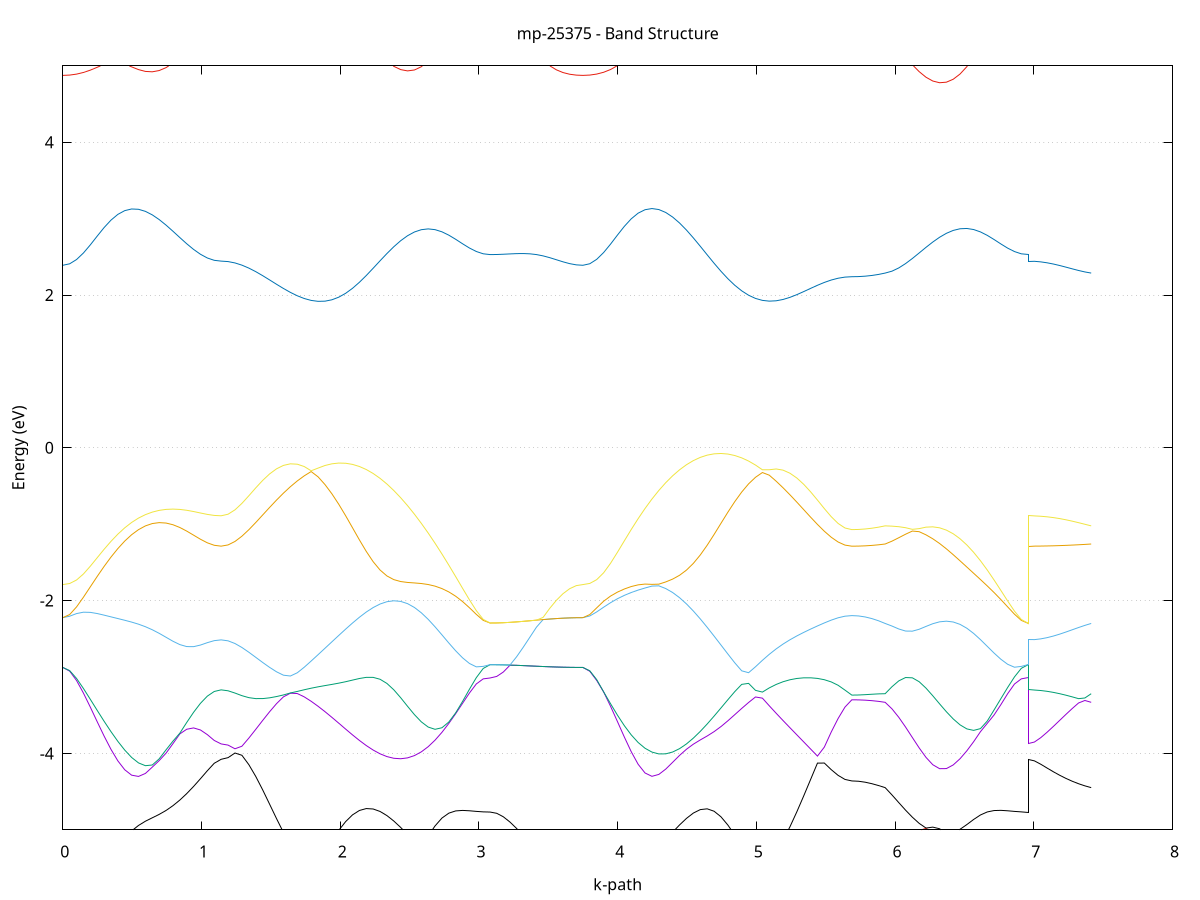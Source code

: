 set title 'mp-25375 - Band Structure'
set xlabel 'k-path'
set ylabel 'Energy (eV)'
set grid y
set yrange [-5:5]
set terminal png size 800,600
set output 'mp-25375_bands_gnuplot.png'
plot '-' using 1:2 with lines notitle, '-' using 1:2 with lines notitle, '-' using 1:2 with lines notitle, '-' using 1:2 with lines notitle, '-' using 1:2 with lines notitle, '-' using 1:2 with lines notitle, '-' using 1:2 with lines notitle, '-' using 1:2 with lines notitle, '-' using 1:2 with lines notitle, '-' using 1:2 with lines notitle, '-' using 1:2 with lines notitle, '-' using 1:2 with lines notitle, '-' using 1:2 with lines notitle, '-' using 1:2 with lines notitle, '-' using 1:2 with lines notitle, '-' using 1:2 with lines notitle, '-' using 1:2 with lines notitle, '-' using 1:2 with lines notitle, '-' using 1:2 with lines notitle, '-' using 1:2 with lines notitle, '-' using 1:2 with lines notitle, '-' using 1:2 with lines notitle, '-' using 1:2 with lines notitle, '-' using 1:2 with lines notitle, '-' using 1:2 with lines notitle, '-' using 1:2 with lines notitle, '-' using 1:2 with lines notitle, '-' using 1:2 with lines notitle, '-' using 1:2 with lines notitle, '-' using 1:2 with lines notitle, '-' using 1:2 with lines notitle, '-' using 1:2 with lines notitle, '-' using 1:2 with lines notitle, '-' using 1:2 with lines notitle, '-' using 1:2 with lines notitle, '-' using 1:2 with lines notitle, '-' using 1:2 with lines notitle, '-' using 1:2 with lines notitle, '-' using 1:2 with lines notitle, '-' using 1:2 with lines notitle, '-' using 1:2 with lines notitle, '-' using 1:2 with lines notitle, '-' using 1:2 with lines notitle, '-' using 1:2 with lines notitle, '-' using 1:2 with lines notitle, '-' using 1:2 with lines notitle, '-' using 1:2 with lines notitle, '-' using 1:2 with lines notitle, '-' using 1:2 with lines notitle, '-' using 1:2 with lines notitle, '-' using 1:2 with lines notitle, '-' using 1:2 with lines notitle, '-' using 1:2 with lines notitle, '-' using 1:2 with lines notitle, '-' using 1:2 with lines notitle, '-' using 1:2 with lines notitle, '-' using 1:2 with lines notitle, '-' using 1:2 with lines notitle, '-' using 1:2 with lines notitle, '-' using 1:2 with lines notitle, '-' using 1:2 with lines notitle, '-' using 1:2 with lines notitle, '-' using 1:2 with lines notitle, '-' using 1:2 with lines notitle
0.000000 -39.873141
0.049627 -39.872941
0.099255 -39.872241
0.148882 -39.871041
0.198510 -39.869341
0.248137 -39.867341
0.297765 -39.864841
0.347392 -39.862141
0.397020 -39.859041
0.446647 -39.855841
0.496275 -39.852441
0.545902 -39.848841
0.595529 -39.845341
0.645157 -39.841841
0.694784 -39.838441
0.744412 -39.835241
0.794039 -39.832241
0.843667 -39.829541
0.893294 -39.827141
0.942922 -39.825141
0.992549 -39.823641
1.042177 -39.822441
1.091804 -39.821741
1.141431 -39.821541
1.141431 -39.821541
1.191361 -39.821441
1.241290 -39.821141
1.291219 -39.820641
1.341148 -39.820041
1.391077 -39.819241
1.441006 -39.818441
1.490935 -39.817541
1.540864 -39.816741
1.590793 -39.815941
1.640722 -39.815241
1.690651 -39.814741
1.740580 -39.814341
1.790509 -39.814241
1.840438 -39.814441
1.890367 -39.814941
1.890367 -39.814941
1.939949 -39.815741
1.989531 -39.816941
2.039113 -39.818341
2.088695 -39.820241
2.138277 -39.822441
2.187859 -39.824941
2.237441 -39.827741
2.287023 -39.830841
2.336605 -39.834141
2.386187 -39.837641
2.435769 -39.841241
2.485351 -39.845041
2.534933 -39.848741
2.584515 -39.852441
2.634097 -39.856041
2.683679 -39.859441
2.733261 -39.862641
2.782843 -39.865541
2.832425 -39.868041
2.882007 -39.870241
2.931589 -39.871941
2.981171 -39.873141
3.030753 -39.873941
3.080335 -39.874141
3.080335 -39.874141
3.128131 -39.874141
3.175927 -39.874141
3.223722 -39.874041
3.271518 -39.873941
3.319314 -39.873841
3.367109 -39.873741
3.414905 -39.873641
3.462700 -39.873541
3.510496 -39.873441
3.558292 -39.873341
3.606087 -39.873241
3.653883 -39.873241
3.701679 -39.873141
3.749474 -39.873141
3.749474 -39.873141
3.799249 -39.872941
3.849024 -39.872141
3.898799 -39.870941
3.948573 -39.869141
3.998348 -39.867041
4.048123 -39.864541
4.097898 -39.861641
4.147673 -39.858441
4.197447 -39.855041
4.247222 -39.851541
4.296997 -39.847841
4.346772 -39.844141
4.396547 -39.840441
4.446322 -39.836841
4.496096 -39.833341
4.545871 -39.830141
4.595646 -39.827041
4.645421 -39.824341
4.695196 -39.821941
4.744970 -39.819741
4.794745 -39.818041
4.844520 -39.816541
4.894295 -39.815541
4.944070 -39.814841
4.993844 -39.814341
5.043619 -39.814241
5.093394 -39.814441
5.093394 -39.814441
5.142976 -39.814841
5.192558 -39.815441
5.242140 -39.816141
5.291722 -39.816941
5.341304 -39.817841
5.390886 -39.818741
5.440468 -39.819641
5.490050 -39.820341
5.539632 -39.821041
5.589214 -39.821541
5.638796 -39.821841
5.688378 -39.821941
5.688378 -39.821941
5.736399 -39.821941
5.784420 -39.822041
5.832441 -39.822241
5.880462 -39.822441
5.928482 -39.822641
5.928482 -39.822641
5.977556 -39.823741
6.026629 -39.825341
6.075703 -39.827241
6.124776 -39.829641
6.173850 -39.832341
6.222923 -39.835341
6.271997 -39.838641
6.321070 -39.842141
6.370143 -39.845641
6.419217 -39.849341
6.468290 -39.852841
6.517364 -39.856341
6.566437 -39.859741
6.615511 -39.862841
6.664584 -39.865641
6.713658 -39.868141
6.762731 -39.870241
6.811805 -39.871941
6.860878 -39.873141
6.909951 -39.873941
6.959025 -39.874141
6.959025 -39.821541
7.004511 -39.821541
7.049997 -39.821641
7.095483 -39.821641
7.140970 -39.821741
7.186456 -39.821841
7.231942 -39.821941
7.277428 -39.822141
7.322914 -39.822241
7.368400 -39.822441
7.413886 -39.822641
e
0.000000 -39.357441
0.049627 -39.358941
0.099255 -39.363441
0.148882 -39.370841
0.198510 -39.381041
0.248137 -39.393641
0.297765 -39.408641
0.347392 -39.425541
0.397020 -39.444141
0.446647 -39.464041
0.496275 -39.484841
0.545902 -39.506141
0.595529 -39.527441
0.645157 -39.548541
0.694784 -39.568941
0.744412 -39.588341
0.794039 -39.606241
0.843667 -39.622441
0.893294 -39.636741
0.942922 -39.648641
0.992549 -39.658141
1.042177 -39.665041
1.091804 -39.669241
1.141431 -39.670641
1.141431 -39.670641
1.191361 -39.670041
1.241290 -39.668041
1.291219 -39.664741
1.341148 -39.660141
1.391077 -39.654341
1.441006 -39.647441
1.490935 -39.639341
1.540864 -39.630241
1.590793 -39.620241
1.640722 -39.609341
1.690651 -39.597741
1.740580 -39.585541
1.790509 -39.574241
1.840438 -39.586141
1.890367 -39.596141
1.890367 -39.596141
1.939949 -39.603941
1.989531 -39.609241
2.039113 -39.611941
2.088695 -39.611941
2.138277 -39.609241
2.187859 -39.603741
2.237441 -39.595541
2.287023 -39.584841
2.336605 -39.571841
2.386187 -39.556741
2.435769 -39.539941
2.485351 -39.521841
2.534933 -39.502841
2.584515 -39.483341
2.634097 -39.463741
2.683679 -39.444641
2.733261 -39.426441
2.782843 -39.409641
2.832425 -39.394641
2.882007 -39.381741
2.931589 -39.371341
2.981171 -39.363741
3.030753 -39.359041
3.080335 -39.357541
3.080335 -39.357541
3.128131 -39.357541
3.175927 -39.357541
3.223722 -39.357541
3.271518 -39.357541
3.319314 -39.357541
3.367109 -39.357541
3.414905 -39.357541
3.462700 -39.357541
3.510496 -39.357441
3.558292 -39.357441
3.606087 -39.357441
3.653883 -39.357441
3.701679 -39.357441
3.749474 -39.357441
3.749474 -39.357441
3.799249 -39.359041
3.849024 -39.363741
3.898799 -39.371441
3.948573 -39.381841
3.998348 -39.394841
4.048123 -39.410041
4.097898 -39.426941
4.147673 -39.445241
4.197447 -39.464441
4.247222 -39.484141
4.296997 -39.503641
4.346772 -39.522741
4.396547 -39.540941
4.446322 -39.557641
4.496096 -39.572641
4.545871 -39.585541
4.595646 -39.596141
4.645421 -39.604241
4.695196 -39.609541
4.744970 -39.612141
4.794745 -39.611941
4.844520 -39.608941
4.894295 -39.603341
4.944070 -39.595341
4.993844 -39.585241
5.043619 -39.573941
5.093394 -39.586541
5.093394 -39.586541
5.142976 -39.598641
5.192558 -39.610041
5.242140 -39.620741
5.291722 -39.630641
5.341304 -39.639641
5.390886 -39.647641
5.440468 -39.654541
5.490050 -39.660241
5.539632 -39.664641
5.589214 -39.667941
5.638796 -39.669841
5.688378 -39.670541
5.688378 -39.670541
5.736399 -39.670341
5.784420 -39.669741
5.832441 -39.668841
5.880462 -39.667541
5.928482 -39.665841
5.928482 -39.665841
5.977556 -39.659441
6.026629 -39.650241
6.075703 -39.638541
6.124776 -39.624541
6.173850 -39.608441
6.222923 -39.590541
6.271997 -39.571241
6.321070 -39.550741
6.370143 -39.529541
6.419217 -39.508041
6.468290 -39.486541
6.517364 -39.465541
6.566437 -39.445441
6.615511 -39.426641
6.664584 -39.409441
6.713658 -39.394241
6.762731 -39.381341
6.811805 -39.371141
6.860878 -39.363641
6.909951 -39.359041
6.959025 -39.357541
6.959025 -39.670641
7.004511 -39.670641
7.049997 -39.670441
7.095483 -39.670241
7.140970 -39.669941
7.186456 -39.669441
7.231942 -39.668941
7.277428 -39.668341
7.322914 -39.667641
7.368400 -39.666841
7.413886 -39.665941
e
0.000000 -39.357441
0.049627 -39.357841
0.099255 -39.358741
0.148882 -39.360341
0.198510 -39.362441
0.248137 -39.365141
0.297765 -39.368341
0.347392 -39.372041
0.397020 -39.376041
0.446647 -39.380241
0.496275 -39.384741
0.545902 -39.389341
0.595529 -39.394041
0.645157 -39.398641
0.694784 -39.403141
0.744412 -39.407341
0.794039 -39.411341
0.843667 -39.414941
0.893294 -39.418141
0.942922 -39.420741
0.992549 -39.422841
1.042177 -39.424441
1.091804 -39.425341
1.141431 -39.425641
1.141431 -39.425641
1.191361 -39.427041
1.241290 -39.431041
1.291219 -39.437541
1.341148 -39.446341
1.391077 -39.457341
1.441006 -39.470041
1.490935 -39.484141
1.540864 -39.499241
1.590793 -39.514841
1.640722 -39.530641
1.690651 -39.546041
1.740580 -39.560741
1.790509 -39.572841
1.840438 -39.559841
1.890367 -39.546541
1.890367 -39.546541
1.939949 -39.533241
1.989531 -39.519941
2.039113 -39.506841
2.088695 -39.493841
2.138277 -39.481141
2.187859 -39.468941
2.237441 -39.457141
2.287023 -39.445841
2.336605 -39.435141
2.386187 -39.425041
2.435769 -39.415641
2.485351 -39.406941
2.534933 -39.398941
2.584515 -39.391641
2.634097 -39.385041
2.683679 -39.379141
2.733261 -39.374041
2.782843 -39.369641
2.832425 -39.365841
2.882007 -39.362841
2.931589 -39.360541
2.981171 -39.358841
3.030753 -39.357841
3.080335 -39.357541
3.080335 -39.357541
3.128131 -39.357541
3.175927 -39.357541
3.223722 -39.357541
3.271518 -39.357541
3.319314 -39.357541
3.367109 -39.357441
3.414905 -39.357441
3.462700 -39.357441
3.510496 -39.357441
3.558292 -39.357441
3.606087 -39.357441
3.653883 -39.357441
3.701679 -39.357441
3.749474 -39.357441
3.749474 -39.357441
3.799249 -39.357841
3.849024 -39.358841
3.898799 -39.360541
3.948573 -39.362841
3.998348 -39.365941
4.048123 -39.369641
4.097898 -39.374141
4.147673 -39.379341
4.197447 -39.385241
4.247222 -39.391841
4.296997 -39.399241
4.346772 -39.407241
4.396547 -39.416041
4.446322 -39.425541
4.496096 -39.435741
4.545871 -39.446441
4.595646 -39.457841
4.645421 -39.469741
4.695196 -39.482041
4.744970 -39.494841
4.794745 -39.507841
4.844520 -39.521041
4.894295 -39.534441
4.944070 -39.547741
4.993844 -39.560941
5.043619 -39.573241
5.093394 -39.559641
5.093394 -39.559641
5.142976 -39.544941
5.192558 -39.529641
5.242140 -39.513941
5.291722 -39.498441
5.341304 -39.483441
5.390886 -39.469541
5.440468 -39.456941
5.490050 -39.446141
5.539632 -39.437441
5.589214 -39.431041
5.638796 -39.427041
5.688378 -39.425741
5.688378 -39.425741
5.736399 -39.425741
5.784420 -39.425541
5.832441 -39.425341
5.880462 -39.425041
5.928482 -39.424741
5.928482 -39.424741
5.977556 -39.423241
6.026629 -39.421141
6.075703 -39.418541
6.124776 -39.415441
6.173850 -39.411841
6.222923 -39.407941
6.271997 -39.403641
6.321070 -39.399141
6.370143 -39.394541
6.419217 -39.389841
6.468290 -39.385241
6.517364 -39.380641
6.566437 -39.376341
6.615511 -39.372241
6.664584 -39.368541
6.713658 -39.365341
6.762731 -39.362641
6.811805 -39.360441
6.860878 -39.358841
6.909951 -39.357841
6.959025 -39.357541
6.959025 -39.425641
7.004511 -39.425641
7.049997 -39.425641
7.095483 -39.425641
7.140970 -39.425541
7.186456 -39.425441
7.231942 -39.425341
7.277428 -39.425241
7.322914 -39.425041
7.368400 -39.424841
7.413886 -39.424641
e
0.000000 -19.216541
0.049627 -19.210741
0.099255 -19.193041
0.148882 -19.163741
0.198510 -19.123541
0.248137 -19.073141
0.297765 -19.013341
0.347392 -18.945341
0.397020 -18.870241
0.446647 -18.789941
0.496275 -18.706241
0.545902 -18.621241
0.595529 -18.537541
0.645157 -18.458341
0.694784 -18.386741
0.744412 -18.326641
0.794039 -18.280641
0.843667 -18.249541
0.893294 -18.231841
0.942922 -18.223641
0.992549 -18.221441
1.042177 -18.221941
1.091804 -18.222941
1.141431 -18.223441
1.141431 -18.223441
1.191361 -18.219741
1.241290 -18.208741
1.291219 -18.190741
1.341148 -18.166441
1.391077 -18.136441
1.441006 -18.101941
1.490935 -18.064041
1.540864 -18.023941
1.590793 -17.983241
1.640722 -17.943541
1.690651 -17.906241
1.740580 -17.873041
1.790509 -17.848141
1.840438 -17.870241
1.890367 -17.888941
1.890367 -17.888941
1.939949 -17.903441
1.989531 -17.913341
2.039113 -17.918541
2.088695 -17.918641
2.138277 -17.913641
2.187859 -17.954641
2.237441 -18.014241
2.287023 -18.082441
2.336605 -18.157941
2.386187 -18.239341
2.435769 -18.324841
2.485351 -18.413041
2.534933 -18.502141
2.584515 -18.590241
2.634097 -18.675941
2.683679 -18.757341
2.733261 -18.833141
2.782843 -18.901741
2.832425 -18.962141
2.882007 -19.013141
2.931589 -19.053741
2.981171 -19.083341
3.030753 -19.101341
3.080335 -19.107341
3.080335 -19.107341
3.128131 -19.108841
3.175927 -19.113141
3.223722 -19.120241
3.271518 -19.129341
3.319314 -19.140141
3.367109 -19.151941
3.414905 -19.164141
3.462700 -19.176241
3.510496 -19.187441
3.558292 -19.197441
3.606087 -19.205641
3.653883 -19.211641
3.701679 -19.215441
3.749474 -19.216541
3.749474 -19.216541
3.799249 -19.210441
3.849024 -19.192141
3.898799 -19.161841
3.948573 -19.120141
3.998348 -19.067841
4.048123 -19.005841
4.097898 -18.935141
4.147673 -18.856941
4.197447 -18.772741
4.247222 -18.684041
4.296997 -18.592441
4.346772 -18.499441
4.396547 -18.406841
4.446322 -18.316541
4.496096 -18.230041
4.545871 -18.148941
4.595646 -18.074641
4.645421 -18.008741
4.695196 -17.952141
4.744970 -17.905641
4.794745 -17.890241
4.844520 -17.890741
4.894295 -17.886141
4.944070 -17.876941
4.993844 -17.863441
5.043619 -17.847441
5.093394 -17.869141
5.093394 -17.869141
5.142976 -17.896641
5.192558 -17.928541
5.242140 -17.963441
5.291722 -17.999541
5.341304 -18.035641
5.390886 -18.070141
5.440468 -18.101741
5.490050 -18.129241
5.539632 -18.151741
5.589214 -18.168141
5.638796 -18.178341
5.688378 -18.181641
5.688378 -18.181641
5.736399 -18.182241
5.784420 -18.183641
5.832441 -18.185841
5.880462 -18.188741
5.928482 -18.192241
5.928482 -18.192241
5.977556 -18.190141
6.026629 -18.188541
6.075703 -18.189941
6.124776 -18.197941
6.173850 -18.217441
6.222923 -18.252141
6.271997 -18.303041
6.321070 -18.367641
6.370143 -18.442141
6.419217 -18.522241
6.468290 -18.604541
6.517364 -18.686341
6.566437 -18.765141
6.615511 -18.838841
6.664584 -18.906041
6.713658 -18.965041
6.762731 -19.015041
6.811805 -19.054841
6.860878 -19.083841
6.909951 -19.101441
6.959025 -19.107341
6.959025 -18.223441
7.004511 -18.223041
7.049997 -18.221941
7.095483 -18.220041
7.140970 -18.217441
7.186456 -18.214241
7.231942 -18.210441
7.277428 -18.206141
7.322914 -18.201641
7.368400 -18.196941
7.413886 -18.192241
e
0.000000 -17.286541
0.049627 -17.290141
0.099255 -17.300541
0.148882 -17.317441
0.198510 -17.340741
0.248137 -17.369441
0.297765 -17.402741
0.347392 -17.439841
0.397020 -17.479541
0.446647 -17.520641
0.496275 -17.561741
0.545902 -17.601041
0.595529 -17.636841
0.645157 -17.666941
0.694784 -17.688841
0.744412 -17.700041
0.794039 -17.698941
0.843667 -17.685941
0.893294 -17.663741
0.942922 -17.637341
0.992549 -17.611441
1.042177 -17.590141
1.091804 -17.576241
1.141431 -17.571541
1.141431 -17.571541
1.191361 -17.573941
1.241290 -17.581441
1.291219 -17.593641
1.341148 -17.610141
1.391077 -17.630541
1.441006 -17.654241
1.490935 -17.680541
1.540864 -17.708641
1.590793 -17.737641
1.640722 -17.766941
1.690651 -17.795641
1.740580 -17.822941
1.790509 -17.845541
1.840438 -17.825041
1.890367 -17.812941
1.890367 -17.812941
1.939949 -17.810241
1.989531 -17.817741
2.039113 -17.835941
2.088695 -17.864941
2.138277 -17.904641
2.187859 -17.903341
2.237441 -17.888141
2.287023 -17.868241
2.336605 -17.844041
2.386187 -17.815841
2.435769 -17.784341
2.485351 -17.750241
2.534933 -17.714341
2.584515 -17.677341
2.634097 -17.640141
2.683679 -17.603641
2.733261 -17.568741
2.782843 -17.536341
2.832425 -17.507241
2.882007 -17.482341
2.931589 -17.462241
2.981171 -17.447441
3.030753 -17.438441
3.080335 -17.435441
3.080335 -17.435441
3.128131 -17.433541
3.175927 -17.427741
3.223722 -17.418441
3.271518 -17.406141
3.319314 -17.391541
3.367109 -17.375541
3.414905 -17.358841
3.462700 -17.342441
3.510496 -17.327041
3.558292 -17.313441
3.606087 -17.302141
3.653883 -17.293541
3.701679 -17.288341
3.749474 -17.286541
3.749474 -17.286541
3.799249 -17.290141
3.849024 -17.300941
3.898799 -17.318341
3.948573 -17.342041
3.998348 -17.371541
4.048123 -17.405841
4.097898 -17.444241
4.147673 -17.485641
4.197447 -17.528941
4.247222 -17.573441
4.296997 -17.617841
4.346772 -17.661341
4.396547 -17.702841
4.446322 -17.741741
4.496096 -17.777041
4.545871 -17.808341
4.595646 -17.835041
4.645421 -17.856741
4.695196 -17.873341
4.744970 -17.884541
4.794745 -17.869841
4.844520 -17.845041
4.894295 -17.830941
4.944070 -17.827141
4.993844 -17.833041
5.043619 -17.846241
5.093394 -17.825841
5.093394 -17.825841
5.142976 -17.803241
5.192558 -17.778841
5.242140 -17.753841
5.291722 -17.728641
5.341304 -17.704141
5.390886 -17.681141
5.440468 -17.660241
5.490050 -17.642241
5.539632 -17.627541
5.589214 -17.616841
5.638796 -17.610141
5.688378 -17.607941
5.688378 -17.607941
5.736399 -17.607941
5.784420 -17.608141
5.832441 -17.608641
5.880462 -17.609541
5.928482 -17.611041
5.928482 -17.611041
5.977556 -17.631841
6.026629 -17.660141
6.075703 -17.692441
6.124776 -17.724041
6.173850 -17.749241
6.222923 -17.763041
6.271997 -17.763141
6.321070 -17.750841
6.370143 -17.729141
6.419217 -17.700741
6.468290 -17.668341
6.517364 -17.634141
6.566437 -17.599441
6.615511 -17.565841
6.664584 -17.534241
6.713658 -17.505841
6.762731 -17.481441
6.811805 -17.461741
6.860878 -17.447241
6.909951 -17.438441
6.959025 -17.435441
6.959025 -17.571541
7.004511 -17.571941
7.049997 -17.573241
7.095483 -17.575341
7.140970 -17.578341
7.186456 -17.582041
7.231942 -17.586641
7.277428 -17.591841
7.322914 -17.597741
7.368400 -17.604141
7.413886 -17.611041
e
0.000000 -5.976241
0.049627 -5.976341
0.099255 -5.976941
0.148882 -5.979541
0.198510 -5.986441
0.248137 -6.000241
0.297765 -6.023941
0.347392 -6.060941
0.397020 -6.114641
0.446647 -6.187941
0.496275 -6.282341
0.545902 -6.396841
0.595529 -6.527841
0.645157 -6.669941
0.694784 -6.817041
0.744412 -6.963041
0.794039 -7.102941
0.843667 -7.232241
0.893294 -7.347341
0.942922 -7.445341
0.992549 -7.523841
1.042177 -7.581141
1.091804 -7.616041
1.141431 -7.627841
1.141431 -7.627841
1.191361 -7.616441
1.241290 -7.582641
1.291219 -7.526741
1.341148 -7.449541
1.391077 -7.351941
1.441006 -7.235741
1.490935 -7.102841
1.540864 -6.956241
1.590793 -6.800341
1.640722 -6.641741
1.690651 -6.491741
1.740580 -6.368541
1.790509 -6.426141
1.840438 -6.490841
1.890367 -6.545441
1.890367 -6.545441
1.939949 -6.588941
1.989531 -6.621741
2.039113 -6.643741
2.088695 -6.654941
2.138277 -6.655641
2.187859 -6.646341
2.237441 -6.627841
2.287023 -6.600841
2.336605 -6.566441
2.386187 -6.525841
2.435769 -6.480341
2.485351 -6.431241
2.534933 -6.379741
2.584515 -6.327141
2.634097 -6.274241
2.683679 -6.221941
2.733261 -6.171341
2.782843 -6.123041
2.832425 -6.078341
2.882007 -6.038541
2.931589 -6.005041
2.981171 -5.979541
3.030753 -5.963541
3.080335 -5.958241
3.080335 -5.958241
3.128131 -5.958441
3.175927 -5.959041
3.223722 -5.960141
3.271518 -5.961541
3.319314 -5.963241
3.367109 -5.965141
3.414905 -5.967141
3.462700 -5.969141
3.510496 -5.971141
3.558292 -5.972841
3.606087 -5.974341
3.653883 -5.975441
3.701679 -5.976041
3.749474 -5.976241
3.749474 -5.976241
3.799249 -5.976141
3.849024 -5.976141
3.898799 -5.976641
3.948573 -5.978441
3.998348 -5.982741
4.048123 -5.990941
4.097898 -6.004541
4.147673 -6.024941
4.197447 -6.053241
4.247222 -6.089541
4.296997 -6.133141
4.346772 -6.182241
4.396547 -6.234441
4.446322 -6.287041
4.496096 -6.337341
4.545871 -6.382841
4.595646 -6.421441
4.645421 -6.451341
4.695196 -6.471541
4.744970 -6.480841
4.794745 -6.478641
4.844520 -6.464841
4.894295 -6.439141
4.944070 -6.401741
4.993844 -6.366341
5.043619 -6.427241
5.093394 -6.537941
5.093394 -6.537941
5.142976 -6.682041
5.192558 -6.841641
5.242140 -7.003941
5.291722 -7.160741
5.341304 -7.306741
5.390886 -7.438441
5.440468 -7.553241
5.490050 -7.649341
5.539632 -7.725341
5.589214 -7.780341
5.638796 -7.813541
5.688378 -7.824641
5.688378 -7.824641
5.736399 -7.821441
5.784420 -7.812041
5.832441 -7.796441
5.880462 -7.775041
5.928482 -7.748241
5.928482 -7.748241
5.977556 -7.698441
6.026629 -7.626241
6.075703 -7.533441
6.124776 -7.422341
6.173850 -7.295841
6.222923 -7.157641
6.271997 -7.011941
6.321070 -6.863841
6.370143 -6.719241
6.419217 -6.583741
6.468290 -6.462141
6.517364 -6.357141
6.566437 -6.268841
6.615511 -6.195241
6.664584 -6.133741
6.713658 -6.082141
6.762731 -6.039241
6.811805 -6.004741
6.860878 -5.979241
6.909951 -5.963441
6.959025 -5.958241
6.959025 -7.627841
7.004511 -7.629941
7.049997 -7.636441
7.095483 -7.646641
7.140970 -7.659941
7.186456 -7.675341
7.231942 -7.691941
7.277428 -7.708541
7.322914 -7.724141
7.368400 -7.737741
7.413886 -7.748241
e
0.000000 -5.976141
0.049627 -5.968341
0.099255 -5.944841
0.148882 -5.905941
0.198510 -5.852241
0.248137 -5.784541
0.297765 -5.704041
0.347392 -5.612241
0.397020 -5.511441
0.446647 -5.405141
0.496275 -5.298441
0.545902 -5.199141
0.595529 -5.118241
0.645157 -5.067141
0.694784 -5.050441
0.744412 -5.062141
0.794039 -5.091041
0.843667 -5.127241
0.893294 -5.164141
0.942922 -5.197841
0.992549 -5.225741
1.042177 -5.246541
1.091804 -5.259341
1.141431 -5.263641
1.141431 -5.263641
1.191361 -5.284341
1.241290 -5.341941
1.291219 -5.426141
1.341148 -5.526841
1.391077 -5.636241
1.441006 -5.749141
1.490935 -5.861741
1.540864 -5.971641
1.590793 -6.076841
1.640722 -6.176041
1.690651 -6.267941
1.740580 -6.351541
1.790509 -6.295941
1.840438 -6.282841
1.890367 -6.309041
1.890367 -6.309041
1.939949 -6.346741
1.989531 -6.378541
2.039113 -6.395241
2.088695 -6.392141
2.138277 -6.366941
2.187859 -6.318841
2.237441 -6.247941
2.287023 -6.155041
2.336605 -6.041841
2.386187 -5.910341
2.435769 -5.763841
2.485351 -5.606841
2.534933 -5.449241
2.584515 -5.346041
2.634097 -5.403241
2.683679 -5.497941
2.733261 -5.593041
2.782843 -5.682141
2.832425 -5.761941
2.882007 -5.830241
2.931589 -5.885141
2.981171 -5.925341
3.030753 -5.949941
3.080335 -5.958141
3.080335 -5.958141
3.128131 -5.958341
3.175927 -5.958941
3.223722 -5.960041
3.271518 -5.961441
3.319314 -5.963141
3.367109 -5.965041
3.414905 -5.967041
3.462700 -5.969041
3.510496 -5.971041
3.558292 -5.972741
3.606087 -5.974241
3.653883 -5.975341
3.701679 -5.975941
3.749474 -5.976141
3.749474 -5.976141
3.799249 -5.968141
3.849024 -5.943941
3.898799 -5.904641
3.948573 -5.851441
3.998348 -5.786341
4.048123 -5.711341
4.097898 -5.628841
4.147673 -5.541141
4.197447 -5.452741
4.247222 -5.386841
4.296997 -5.437741
4.346772 -5.561941
4.396547 -5.704241
4.446322 -5.846341
4.496096 -5.978841
4.545871 -6.096141
4.595646 -6.194941
4.645421 -6.272941
4.695196 -6.329141
4.744970 -6.363541
4.794745 -6.377541
4.844520 -6.374541
4.894295 -6.361541
4.944070 -6.351741
4.993844 -6.352841
5.043619 -6.293141
5.093394 -6.222941
5.093394 -6.222941
5.142976 -6.143641
5.192558 -6.055841
5.242140 -5.960541
5.291722 -5.859041
5.341304 -5.752841
5.390886 -5.643741
5.440468 -5.534041
5.490050 -5.427041
5.539632 -5.327341
5.589214 -5.242241
5.638796 -5.182741
5.688378 -5.160841
5.688378 -5.160841
5.736399 -5.161341
5.784420 -5.162741
5.832441 -5.164941
5.880462 -5.167641
5.928482 -5.170741
5.928482 -5.170741
5.977556 -5.149541
6.026629 -5.120841
6.075703 -5.085941
6.124776 -5.047041
6.173850 -5.008441
6.222923 -4.982141
6.271997 -5.030041
6.321070 -5.056841
6.370143 -5.059941
6.419217 -5.140941
6.468290 -5.250441
6.517364 -5.365141
6.566437 -5.477441
6.615511 -5.582741
6.664584 -5.678041
6.713658 -5.761241
6.762731 -5.830941
6.811805 -5.886141
6.860878 -5.925941
6.909951 -5.950141
6.959025 -5.958141
6.959025 -5.263641
7.004511 -5.262441
7.049997 -5.258641
7.095483 -5.252541
7.140970 -5.244341
7.186456 -5.234141
7.231942 -5.222541
7.277428 -5.209941
7.322914 -5.196741
7.368400 -5.183441
7.413886 -5.170741
e
0.000000 -5.595941
0.049627 -5.589641
0.099255 -5.570441
0.148882 -5.538041
0.198510 -5.492241
0.248137 -5.433241
0.297765 -5.361941
0.347392 -5.280341
0.397020 -5.191441
0.446647 -5.100541
0.496275 -5.015041
0.545902 -4.943141
0.595529 -4.888041
0.645157 -4.843241
0.694784 -4.798641
0.744412 -4.746941
0.794039 -4.684741
0.843667 -4.611141
0.893294 -4.526641
0.942922 -4.432641
0.992549 -4.331341
1.042177 -4.226941
1.091804 -4.129341
1.141431 -4.077541
1.141431 -4.077541
1.191361 -4.055841
1.241290 -3.995141
1.291219 -4.024741
1.341148 -4.147341
1.391077 -4.301641
1.441006 -4.477641
1.490935 -4.664941
1.540864 -4.853841
1.590793 -5.035541
1.640722 -5.200541
1.690651 -5.336241
1.740580 -5.424341
1.790509 -5.442141
1.840438 -5.382941
1.890367 -5.270641
1.890367 -5.270641
1.939949 -5.138041
1.989531 -5.007341
2.039113 -4.893041
2.088695 -4.804641
2.138277 -4.747341
2.187859 -4.722341
2.237441 -4.727941
2.287023 -4.760141
2.336605 -4.814241
2.386187 -4.885441
2.435769 -4.969341
2.485351 -5.061041
2.534933 -5.152441
2.584515 -5.192141
2.634097 -5.080441
2.683679 -4.949541
2.733261 -4.846741
2.782843 -4.782541
2.832425 -4.753141
2.882007 -4.746541
2.931589 -4.751341
2.981171 -4.759241
3.030753 -4.765641
3.080335 -4.768041
3.080335 -4.768041
3.128131 -4.784241
3.175927 -4.830041
3.223722 -4.898941
3.271518 -4.982641
3.319314 -5.073941
3.367109 -5.166841
3.414905 -5.256841
3.462700 -5.340541
3.510496 -5.414941
3.558292 -5.478241
3.606087 -5.529041
3.653883 -5.565941
3.701679 -5.588441
3.749474 -5.595941
3.749474 -5.595941
3.799249 -5.589641
3.849024 -5.570841
3.898799 -5.539841
3.948573 -5.497141
3.998348 -5.444341
4.048123 -5.384641
4.097898 -5.324741
4.147673 -5.277341
4.197447 -5.260741
4.247222 -5.273041
4.296997 -5.220741
4.346772 -5.128041
4.396547 -5.030841
4.446322 -4.936641
4.496096 -4.851041
4.545871 -4.781041
4.595646 -4.736041
4.645421 -4.725741
4.695196 -4.757141
4.744970 -4.830441
4.794745 -4.938541
4.844520 -5.069741
4.894295 -5.208741
4.944070 -5.335241
4.993844 -5.422441
5.043619 -5.444241
5.093394 -5.393941
5.093394 -5.393941
5.142976 -5.285941
5.192558 -5.137441
5.242140 -4.960941
5.291722 -4.765241
5.341304 -4.557041
5.390886 -4.342441
5.440468 -4.127241
5.490050 -4.126541
5.539632 -4.212741
5.589214 -4.287541
5.638796 -4.340841
5.688378 -4.360541
5.688378 -4.360541
5.736399 -4.364841
5.784420 -4.377241
5.832441 -4.396541
5.880462 -4.420841
5.928482 -4.448141
5.928482 -4.448141
5.977556 -4.543641
6.026629 -4.644441
6.075703 -4.743441
6.124776 -4.835441
6.173850 -4.916241
6.222923 -4.977241
6.271997 -4.965341
6.321070 -4.986841
6.370143 -5.048241
6.419217 -5.038141
6.468290 -4.993341
6.517364 -4.931741
6.566437 -4.864741
6.615511 -4.806241
6.664584 -4.766741
6.713658 -4.748341
6.762731 -4.745741
6.811805 -4.751441
6.860878 -4.759441
6.909951 -4.765741
6.959025 -4.768041
6.959025 -4.077541
7.004511 -4.097841
7.049997 -4.141841
7.095483 -4.191541
7.140970 -4.240441
7.186456 -4.286041
7.231942 -4.327641
7.277428 -4.364741
7.322914 -4.397241
7.368400 -4.425041
7.413886 -4.448141
e
0.000000 -2.874941
0.049627 -2.923241
0.099255 -3.046341
0.148882 -3.210741
0.198510 -3.394841
0.248137 -3.585741
0.297765 -3.773041
0.347392 -3.947241
0.397020 -4.098041
0.446647 -4.214441
0.496275 -4.285341
0.545902 -4.301541
0.595529 -4.262541
0.645157 -4.179841
0.694784 -4.094741
0.744412 -3.997141
0.794039 -3.873041
0.843667 -3.745341
0.893294 -3.684141
0.942922 -3.666641
0.992549 -3.693641
1.042177 -3.754741
1.091804 -3.830741
1.141431 -3.876041
1.141431 -3.876041
1.191361 -3.891441
1.241290 -3.939641
1.291219 -3.906341
1.341148 -3.800141
1.391077 -3.685441
1.441006 -3.568641
1.490935 -3.454741
1.540864 -3.348941
1.590793 -3.259841
1.640722 -3.212141
1.690651 -3.216741
1.740580 -3.260141
1.790509 -3.317941
1.840438 -3.383341
1.890367 -3.454141
1.890367 -3.454141
1.939949 -3.528241
1.989531 -3.604741
2.039113 -3.681941
2.088695 -3.757941
2.138277 -3.830441
2.187859 -3.897341
2.237441 -3.956341
2.287023 -4.005241
2.336605 -4.041841
2.386187 -4.064041
2.435769 -4.070141
2.485351 -4.058841
2.534933 -4.028941
2.584515 -3.980141
2.634097 -3.912441
2.683679 -3.826741
2.733261 -3.724541
2.782843 -3.607941
2.832425 -3.479941
2.882007 -3.344741
2.931589 -3.209741
2.981171 -3.090841
3.030753 -3.024641
3.080335 -3.012841
3.080335 -3.012841
3.128131 -2.992641
3.175927 -2.934741
3.223722 -2.846141
3.271518 -2.847141
3.319314 -2.850941
3.367109 -2.855041
3.414905 -2.859041
3.462700 -2.862941
3.510496 -2.866441
3.558292 -2.869441
3.606087 -2.871841
3.653883 -2.873541
3.701679 -2.874641
3.749474 -2.874941
3.749474 -2.874941
3.799249 -2.925141
3.849024 -3.045341
3.898799 -3.194841
3.948573 -3.382041
3.998348 -3.582641
4.048123 -3.785341
4.097898 -3.977641
4.147673 -4.142341
4.197447 -4.256541
4.247222 -4.300141
4.296997 -4.275241
4.346772 -4.205641
4.396547 -4.116641
4.446322 -4.026441
4.496096 -3.945941
4.545871 -3.879341
4.595646 -3.824141
4.645421 -3.772341
4.695196 -3.715341
4.744970 -3.648741
4.794745 -3.573241
4.844520 -3.492841
4.894295 -3.411741
4.944070 -3.333741
4.993844 -3.261641
5.043619 -3.276841
5.093394 -3.377441
5.093394 -3.377441
5.142976 -3.475141
5.192558 -3.570441
5.242140 -3.664041
5.291722 -3.756841
5.341304 -3.849541
5.390886 -3.942441
5.440468 -4.035341
5.490050 -3.917841
5.539632 -3.720941
5.589214 -3.543841
5.638796 -3.394141
5.688378 -3.298441
5.688378 -3.298441
5.736399 -3.299641
5.784420 -3.303341
5.832441 -3.309741
5.880462 -3.318941
5.928482 -3.331441
5.928482 -3.331441
5.977556 -3.416741
6.026629 -3.527541
6.075703 -3.655641
6.124776 -3.792441
6.173850 -3.928441
6.222923 -4.052241
6.271997 -4.148541
6.321070 -4.200241
6.370143 -4.198941
6.419217 -4.151141
6.468290 -4.070141
6.517364 -3.966441
6.566437 -3.847041
6.615511 -3.716041
6.664584 -3.606741
6.713658 -3.497441
6.762731 -3.361841
6.811805 -3.218141
6.860878 -3.091941
6.909951 -3.024441
6.959025 -3.012841
6.959025 -3.876041
7.004511 -3.851441
7.049997 -3.794541
7.095483 -3.724041
7.140970 -3.647441
7.186456 -3.568341
7.231942 -3.489241
7.277428 -3.412341
7.322914 -3.340041
7.368400 -3.307441
7.413886 -3.331441
e
0.000000 -2.874941
0.049627 -2.916641
0.099255 -3.019141
0.148882 -3.150341
0.198510 -3.292541
0.248137 -3.437141
0.297765 -3.579241
0.347392 -3.715441
0.397020 -3.842541
0.446647 -3.956841
0.496275 -4.053341
0.545902 -4.124741
0.595529 -4.161041
0.645157 -4.152041
0.694784 -4.071341
0.744412 -3.953241
0.794039 -3.839841
0.843667 -3.735641
0.893294 -3.595641
0.942922 -3.462141
0.992549 -3.344141
1.042177 -3.250341
1.091804 -3.189541
1.141431 -3.168441
1.141431 -3.168441
1.191361 -3.180441
1.241290 -3.210241
1.291219 -3.244341
1.341148 -3.270341
1.391077 -3.282841
1.441006 -3.282741
1.490935 -3.272741
1.540864 -3.255941
1.590793 -3.235041
1.640722 -3.209041
1.690651 -3.189041
1.740580 -3.166941
1.790509 -3.146741
1.840438 -3.128741
1.890367 -3.112541
1.890367 -3.112541
1.939949 -3.097041
1.989531 -3.080541
2.039113 -3.061841
2.088695 -3.040641
2.138277 -3.019641
2.187859 -3.004741
2.237441 -3.004941
2.287023 -3.029541
2.336605 -3.084241
2.386187 -3.167441
2.435769 -3.271041
2.485351 -3.383341
2.534933 -3.492441
2.584515 -3.586941
2.634097 -3.655241
2.683679 -3.684841
2.733261 -3.664341
2.782843 -3.589641
2.832425 -3.469141
2.882007 -3.319941
2.931589 -3.160241
2.981171 -3.008441
3.030753 -2.888341
3.080335 -2.838941
3.080335 -2.838941
3.128131 -2.839541
3.175927 -2.841241
3.223722 -2.843741
3.271518 -2.847141
3.319314 -2.850941
3.367109 -2.855041
3.414905 -2.859041
3.462700 -2.862941
3.510496 -2.866341
3.558292 -2.869441
3.606087 -2.871841
3.653883 -2.873541
3.701679 -2.874641
3.749474 -2.874941
3.749474 -2.874941
3.799249 -2.918741
3.849024 -3.034141
3.898799 -3.193941
3.948573 -3.348841
3.998348 -3.498741
4.048123 -3.636741
4.097898 -3.757541
4.147673 -3.857241
4.197447 -3.932941
4.247222 -3.982941
4.296997 -4.007041
4.346772 -4.006041
4.396547 -3.982141
4.446322 -3.937941
4.496096 -3.876241
4.545871 -3.800041
4.595646 -3.712241
4.645421 -3.615441
4.695196 -3.512241
4.744970 -3.405241
4.794745 -3.297141
4.844520 -3.191341
4.894295 -3.096641
4.944070 -3.083441
4.993844 -3.174841
5.043619 -3.197441
5.093394 -3.142441
5.093394 -3.142441
5.142976 -3.097341
5.192558 -3.062141
5.242140 -3.036241
5.291722 -3.019341
5.341304 -3.010941
5.390886 -3.010541
5.440468 -3.018441
5.490050 -3.035541
5.539632 -3.064341
5.589214 -3.108241
5.638796 -3.171541
5.688378 -3.237041
5.688378 -3.237041
5.736399 -3.235541
5.784420 -3.231341
5.832441 -3.225841
5.880462 -3.220941
5.928482 -3.218841
5.928482 -3.218841
5.977556 -3.127641
6.026629 -3.050941
6.075703 -3.006941
6.124776 -3.010841
6.173850 -3.062041
6.222923 -3.145741
6.271997 -3.246141
6.321070 -3.352041
6.370143 -3.455241
6.419217 -3.548941
6.468290 -3.626341
6.517364 -3.679441
6.566437 -3.698841
6.615511 -3.675841
6.664584 -3.576741
6.713658 -3.431641
6.762731 -3.283641
6.811805 -3.136841
6.860878 -2.998741
6.909951 -2.886641
6.959025 -2.838941
6.959025 -3.168441
7.004511 -3.170641
7.049997 -3.176941
7.095483 -3.187241
7.140970 -3.201241
7.186456 -3.218441
7.231942 -3.238341
7.277428 -3.260241
7.322914 -3.283541
7.368400 -3.274641
7.413886 -3.218841
e
0.000000 -2.223241
0.049627 -2.203941
0.099255 -2.169841
0.148882 -2.151641
0.198510 -2.154041
0.248137 -2.169341
0.297765 -2.190241
0.347392 -2.212641
0.397020 -2.234941
0.446647 -2.257341
0.496275 -2.281241
0.545902 -2.308641
0.595529 -2.341641
0.645157 -2.381541
0.694784 -2.428341
0.744412 -2.480041
0.794039 -2.531941
0.843667 -2.575741
0.893294 -2.601841
0.942922 -2.602941
0.992549 -2.581741
1.042177 -2.550441
1.091804 -2.524141
1.141431 -2.514041
1.141431 -2.514041
1.191361 -2.526541
1.241290 -2.561641
1.291219 -2.613541
1.341148 -2.675741
1.391077 -2.742541
1.441006 -2.809741
1.490935 -2.874041
1.540864 -2.931941
1.590793 -2.976441
1.640722 -2.987141
1.690651 -2.944641
1.740580 -2.872141
1.790509 -2.791141
1.840438 -2.707741
1.890367 -2.623541
1.890367 -2.623541
1.939949 -2.539641
1.989531 -2.455941
2.039113 -2.373341
2.088695 -2.293441
2.138277 -2.218041
2.187859 -2.149641
2.237441 -2.090941
2.287023 -2.044841
2.336605 -2.014441
2.386187 -2.002241
2.435769 -2.010341
2.485351 -2.039641
2.534933 -2.089841
2.584515 -2.159341
2.634097 -2.245141
2.683679 -2.343141
2.733261 -2.448241
2.782843 -2.554841
2.832425 -2.657241
2.882007 -2.748941
2.931589 -2.822941
2.981171 -2.867241
3.030753 -2.861041
3.080335 -2.838941
3.080335 -2.838941
3.128131 -2.839541
3.175927 -2.841141
3.223722 -2.843741
3.271518 -2.735541
3.319314 -2.610941
3.367109 -2.479541
3.414905 -2.347341
3.462700 -2.248341
3.510496 -2.241341
3.558292 -2.235141
3.606087 -2.230041
3.653883 -2.226341
3.701679 -2.224041
3.749474 -2.223241
3.749474 -2.223241
3.799249 -2.200941
3.849024 -2.148141
3.898799 -2.086541
3.948573 -2.027741
3.998348 -1.975741
4.048123 -1.931441
4.097898 -1.894041
4.147673 -1.862441
4.197447 -1.835041
4.247222 -1.810041
4.296997 -1.806641
4.346772 -1.842341
4.396547 -1.894341
4.446322 -1.961841
4.496096 -2.043241
4.545871 -2.136441
4.595646 -2.239341
4.645421 -2.349441
4.695196 -2.464241
4.744970 -2.581641
4.794745 -2.699341
4.844520 -2.814541
4.894295 -2.919141
4.944070 -2.943641
4.993844 -2.866141
5.043619 -2.781641
5.093394 -2.702841
5.093394 -2.702841
5.142976 -2.631941
5.192558 -2.568841
5.242140 -2.512841
5.291722 -2.462541
5.341304 -2.416441
5.390886 -2.373141
5.440468 -2.331741
5.490050 -2.292241
5.539632 -2.255641
5.589214 -2.225041
5.638796 -2.204041
5.688378 -2.196441
5.688378 -2.196441
5.736399 -2.200841
5.784420 -2.213941
5.832441 -2.235141
5.880462 -2.263841
5.928482 -2.299141
5.928482 -2.299141
5.977556 -2.332941
6.026629 -2.371241
6.075703 -2.398541
6.124776 -2.399941
6.173850 -2.375141
6.222923 -2.337941
6.271997 -2.302441
6.321070 -2.277741
6.370143 -2.269341
6.419217 -2.279941
6.468290 -2.310841
6.517364 -2.361641
6.566437 -2.429641
6.615511 -2.510641
6.664584 -2.598541
6.713658 -2.686541
6.762731 -2.767641
6.811805 -2.833741
6.860878 -2.872041
6.909951 -2.861441
6.959025 -2.838941
6.959025 -2.514041
7.004511 -2.510741
7.049997 -2.500941
7.095483 -2.485141
7.140970 -2.464141
7.186456 -2.439141
7.231942 -2.411141
7.277428 -2.381741
7.322914 -2.352341
7.368400 -2.324341
7.413886 -2.299141
e
0.000000 -2.223241
0.049627 -2.182441
0.099255 -2.082341
0.148882 -1.955341
0.198510 -1.819441
0.248137 -1.683541
0.297765 -1.552641
0.347392 -1.430141
0.397020 -1.318741
0.446647 -1.220541
0.496275 -1.137441
0.545902 -1.070941
0.595529 -1.022041
0.645157 -0.991441
0.694784 -0.979141
0.744412 -0.984741
0.794039 -1.006741
0.843667 -1.042841
0.893294 -1.089941
0.942922 -1.143241
0.992549 -1.196841
1.042177 -1.243541
1.091804 -1.275741
1.141431 -1.287241
1.141431 -1.287241
1.191361 -1.271241
1.241290 -1.225741
1.291219 -1.157041
1.341148 -1.072141
1.391077 -0.977741
1.441006 -0.879041
1.490935 -0.780141
1.540864 -0.683941
1.590793 -0.592941
1.640722 -0.508941
1.690651 -0.433241
1.740580 -0.366741
1.790509 -0.310541
1.840438 -0.379941
1.890367 -0.481541
1.890367 -0.481541
1.939949 -0.601941
1.989531 -0.739141
2.039113 -0.888941
2.088695 -1.046441
2.138277 -1.204941
2.187859 -1.356141
2.237441 -1.490541
2.287023 -1.599241
2.336605 -1.677041
2.386187 -1.725141
2.435769 -1.750441
2.485351 -1.762241
2.534933 -1.768741
2.584515 -1.776341
2.634097 -1.789341
2.683679 -1.810641
2.733261 -1.842441
2.782843 -1.886241
2.832425 -1.942741
2.882007 -2.012341
2.931589 -2.093441
2.981171 -2.180541
3.030753 -2.258541
3.080335 -2.293341
3.080335 -2.293341
3.128131 -2.292341
3.175927 -2.289441
3.223722 -2.284741
3.271518 -2.278641
3.319314 -2.271541
3.367109 -2.263941
3.414905 -2.256041
3.462700 -2.248341
3.510496 -2.241341
3.558292 -2.235141
3.606087 -2.230041
3.653883 -2.226341
3.701679 -2.224041
3.749474 -2.223241
3.749474 -2.223241
3.799249 -2.182641
3.849024 -2.095041
3.898799 -2.008341
3.948573 -1.940841
3.998348 -1.889141
4.048123 -1.848041
4.097898 -1.815941
4.147673 -1.793841
4.197447 -1.783641
4.247222 -1.787341
4.296997 -1.784641
4.346772 -1.755541
4.396547 -1.718441
4.446322 -1.668441
4.496096 -1.600741
4.545871 -1.512341
4.595646 -1.402841
4.645421 -1.275141
4.695196 -1.134641
4.744970 -0.988041
4.794745 -0.842341
4.844520 -0.704141
4.894295 -0.579041
4.944070 -0.471641
4.993844 -0.385641
5.043619 -0.323541
5.093394 -0.358441
5.093394 -0.358541
5.142976 -0.437341
5.192558 -0.523241
5.242140 -0.614941
5.291722 -0.710841
5.341304 -0.809041
5.390886 -0.907341
5.440468 -1.002741
5.490050 -1.091841
5.539632 -1.170241
5.589214 -1.232641
5.638796 -1.273341
5.688378 -1.287641
5.688378 -1.287641
5.736399 -1.286441
5.784420 -1.283141
5.832441 -1.277441
5.880462 -1.269541
5.928482 -1.259141
5.928482 -1.259141
5.977556 -1.221841
6.026629 -1.176941
6.075703 -1.130841
6.124776 -1.089541
6.173850 -1.097841
6.222923 -1.139141
6.271997 -1.190841
6.321070 -1.252541
6.370143 -1.322741
6.419217 -1.399141
6.468290 -1.479141
6.517364 -1.560641
6.566437 -1.642141
6.615511 -1.724041
6.664584 -1.807541
6.713658 -1.894441
6.762731 -1.986241
6.811805 -2.082241
6.860878 -2.178041
6.909951 -2.258741
6.959025 -2.293341
6.959025 -1.287241
7.004511 -1.286941
7.049997 -1.286041
7.095483 -1.284541
7.140970 -1.282541
7.186456 -1.279941
7.231942 -1.276841
7.277428 -1.273141
7.322914 -1.268941
7.368400 -1.264341
7.413886 -1.259141
e
0.000000 -1.790241
0.049627 -1.776141
0.099255 -1.730141
0.148882 -1.651241
0.198510 -1.549441
0.248137 -1.438541
0.297765 -1.328241
0.347392 -1.224241
0.397020 -1.129841
0.446647 -1.047141
0.496275 -0.976941
0.545902 -0.919641
0.595529 -0.874741
0.645157 -0.841441
0.694784 -0.818841
0.744412 -0.805941
0.794039 -0.802041
0.843667 -0.806241
0.893294 -0.817441
0.942922 -0.833941
0.992549 -0.853141
1.042177 -0.871541
1.091804 -0.884841
1.141431 -0.889641
1.141431 -0.889641
1.191361 -0.869241
1.241290 -0.811841
1.291219 -0.727341
1.341148 -0.627741
1.391077 -0.524341
1.441006 -0.426541
1.490935 -0.341641
1.540864 -0.274841
1.590793 -0.229941
1.640722 -0.209441
1.690651 -0.214441
1.740580 -0.244941
1.790509 -0.300541
1.840438 -0.265241
1.890367 -0.231241
1.890367 -0.231241
1.939949 -0.209341
1.989531 -0.199441
2.039113 -0.201941
2.088695 -0.216841
2.138277 -0.244341
2.187859 -0.284041
2.237441 -0.335841
2.287023 -0.399241
2.336605 -0.473741
2.386187 -0.558641
2.435769 -0.653241
2.485351 -0.756841
2.534933 -0.868641
2.584515 -0.988341
2.634097 -1.115241
2.683679 -1.249141
2.733261 -1.389541
2.782843 -1.535541
2.832425 -1.685941
2.882007 -1.838641
2.931589 -1.989741
2.981171 -2.131341
3.030753 -2.245341
3.080335 -2.293341
3.080335 -2.293341
3.128131 -2.292341
3.175927 -2.289441
3.223722 -2.284741
3.271518 -2.278641
3.319314 -2.271541
3.367109 -2.263941
3.414905 -2.256041
3.462700 -2.219541
3.510496 -2.101041
3.558292 -1.996241
3.606087 -1.909441
3.653883 -1.844341
3.701679 -1.803941
3.749474 -1.790241
3.749474 -1.790241
3.799249 -1.774941
3.849024 -1.725641
3.898799 -1.636341
3.948573 -1.511841
3.998348 -1.367841
4.048123 -1.217841
4.097898 -1.069641
4.147673 -0.927641
4.197447 -0.794141
4.247222 -0.670641
4.296997 -0.557941
4.346772 -0.456241
4.396547 -0.366141
4.446322 -0.287741
4.496096 -0.221341
4.545871 -0.167141
4.595646 -0.125241
4.645421 -0.095741
4.695196 -0.078741
4.744970 -0.073941
4.794745 -0.081441
4.844520 -0.100741
4.894295 -0.131441
4.944070 -0.173241
4.993844 -0.225441
5.043619 -0.287441
5.093394 -0.287041
5.093394 -0.287041
5.142976 -0.276741
5.192558 -0.292241
5.242140 -0.332341
5.291722 -0.395041
5.341304 -0.477441
5.390886 -0.575541
5.440468 -0.683841
5.490050 -0.795441
5.539632 -0.901041
5.589214 -0.989641
5.638796 -1.049441
5.688378 -1.070641
5.688378 -1.070641
5.736399 -1.068541
5.784420 -1.062441
5.832441 -1.052441
5.880462 -1.038741
5.928482 -1.021541
5.928482 -1.021541
5.977556 -1.025241
6.026629 -1.032541
6.075703 -1.045741
6.124776 -1.067041
6.173850 -1.057641
6.222923 -1.038441
6.271997 -1.034441
6.321070 -1.047141
6.370143 -1.077341
6.419217 -1.125141
6.468290 -1.190241
6.517364 -1.271641
6.566437 -1.368141
6.615511 -1.478041
6.664584 -1.599441
6.713658 -1.730041
6.762731 -1.866741
6.811805 -2.005341
6.860878 -2.137841
6.909951 -2.246641
6.959025 -2.293341
6.959025 -0.889641
7.004511 -0.891141
7.049997 -0.895641
7.095483 -0.902941
7.140970 -0.913241
7.186456 -0.926241
7.231942 -0.942041
7.277428 -0.960041
7.322914 -0.979841
7.368400 -1.000641
7.413886 -1.021541
e
0.000000 2.389659
0.049627 2.409059
0.099255 2.464859
0.148882 2.550759
0.198510 2.656859
0.248137 2.771659
0.297765 2.883259
0.347392 2.980659
0.397020 3.056059
0.446647 3.105059
0.496275 3.126659
0.545902 3.122559
0.595529 3.095659
0.645157 3.049559
0.694784 2.988159
0.744412 2.915359
0.794039 2.835359
0.843667 2.752659
0.893294 2.671659
0.942922 2.597259
0.992549 2.533759
1.042177 2.485059
1.091804 2.454659
1.141431 2.444259
1.141431 2.444259
1.191361 2.438159
1.241290 2.420359
1.291219 2.391459
1.341148 2.352859
1.391077 2.306259
1.441006 2.253759
1.490935 2.197859
1.540864 2.141059
1.590793 2.085859
1.640722 2.034859
1.690651 1.990459
1.740580 1.954659
1.790509 1.929759
1.840438 1.917659
1.890367 1.919859
1.890367 1.919859
1.939949 1.937859
1.989531 1.972159
2.039113 2.022659
2.088695 2.088359
2.138277 2.166959
2.187859 2.255659
2.237441 2.350759
2.287023 2.448059
2.336605 2.543159
2.386187 2.632159
2.435769 2.711059
2.485351 2.776459
2.534933 2.825359
2.584515 2.855559
2.634097 2.865859
2.683679 2.856159
2.733261 2.827759
2.782843 2.783959
2.832425 2.729759
2.882007 2.671259
2.931589 2.615659
2.981171 2.570059
3.030753 2.540059
3.080335 2.529559
3.080335 2.529559
3.128131 2.530759
3.175927 2.534159
3.223722 2.538459
3.271518 2.542259
3.319314 2.543359
3.367109 2.539659
3.414905 2.529759
3.462700 2.512659
3.510496 2.489359
3.558292 2.462259
3.606087 2.434859
3.653883 2.411259
3.701679 2.395259
3.749474 2.389659
3.749474 2.389659
3.799249 2.409659
3.849024 2.467459
3.898799 2.556159
3.948573 2.665959
3.998348 2.784459
4.048123 2.898859
4.097898 2.997559
4.147673 3.071859
4.197447 3.117059
4.247222 3.132259
4.296997 3.119159
4.346772 3.080859
4.396547 3.020959
4.446322 2.942959
4.496096 2.850759
4.545871 2.747959
4.595646 2.638759
4.645421 2.526859
4.695196 2.416359
4.744970 2.310959
4.794745 2.213859
4.844520 2.127859
4.894295 2.055159
4.944070 1.997559
4.993844 1.955759
5.043619 1.930159
5.093394 1.920259
5.093394 1.920259
5.142976 1.924859
5.192558 1.942159
5.242140 1.969759
5.291722 2.005159
5.341304 2.045159
5.390886 2.087059
5.440468 2.127859
5.490050 2.165059
5.539632 2.196459
5.589214 2.220059
5.638796 2.234859
5.688378 2.239859
5.688378 2.239859
5.736399 2.241659
5.784420 2.247059
5.832441 2.256259
5.880462 2.269759
5.928482 2.287659
5.928482 2.287659
5.977556 2.312459
6.026629 2.354859
6.075703 2.411759
6.124776 2.478659
6.173850 2.551059
6.222923 2.624359
6.271997 2.694159
6.321070 2.756559
6.370143 2.808159
6.419217 2.845959
6.468290 2.867659
6.517364 2.871659
6.566437 2.857559
6.615511 2.826559
6.664584 2.781459
6.713658 2.726959
6.762731 2.668859
6.811805 2.614059
6.860878 2.569259
6.909951 2.539759
6.959025 2.529559
6.959025 2.444259
7.004511 2.441759
7.049997 2.434259
7.095483 2.422259
7.140970 2.406159
7.186456 2.386759
7.231942 2.365259
7.277428 2.343059
7.322914 2.321559
7.368400 2.302559
7.413886 2.287659
e
0.000000 4.875459
0.049627 4.879559
0.099255 4.892159
0.148882 4.913759
0.198510 4.944159
0.248137 4.981759
0.297765 5.020059
0.347392 5.046659
0.397020 5.048559
0.446647 5.024559
0.496275 4.987159
0.545902 4.951159
0.595529 4.927459
0.645157 4.922359
0.694784 4.938759
0.744412 4.977059
0.794039 5.035459
0.843667 5.110159
0.893294 5.195759
0.942922 5.284859
0.992549 5.368759
1.042177 5.438259
1.091804 5.484359
1.141431 5.500559
1.141431 5.500559
1.191361 5.502659
1.241290 5.509059
1.291219 5.519359
1.341148 5.532759
1.391077 5.548659
1.441006 5.566159
1.490935 5.584159
1.540864 5.601659
1.590793 5.595059
1.640722 5.550859
1.690651 5.526259
1.740580 5.518359
1.790509 5.522759
1.840438 5.533459
1.890367 5.543859
1.890367 5.543859
1.939949 5.547059
1.989531 5.536659
2.039113 5.508459
2.088695 5.460559
2.138277 5.394359
2.187859 5.314059
2.237441 5.226159
2.287023 5.138359
2.336605 5.058559
2.386187 4.994159
2.435769 4.951159
2.485351 4.934259
2.534933 4.946259
2.584515 4.988459
2.634097 5.060659
2.683679 5.161359
2.733261 5.288059
2.782843 5.437759
2.832425 5.607259
2.882007 5.792959
2.931589 5.991459
2.981171 6.137859
3.030753 6.115559
3.080335 6.108059
3.080335 6.108059
3.128131 6.042459
3.175927 5.900459
3.223722 5.737559
3.271518 5.575059
3.319314 5.422759
3.367109 5.286259
3.414905 5.169559
3.462700 5.074259
3.510496 5.001159
3.558292 4.948259
3.606087 4.912559
3.653883 4.890659
3.701679 4.879059
3.749474 4.875459
3.749474 4.875459
3.799249 4.879659
3.849024 4.892759
3.898799 4.916159
3.948573 4.952159
3.998348 5.003359
4.048123 5.071259
4.097898 5.154559
4.147673 5.246559
4.197447 5.334459
4.247222 5.402459
4.296997 5.440659
4.346772 5.449659
4.396547 5.437859
4.446322 5.415159
4.496096 5.390059
4.545871 5.368059
4.595646 5.352959
4.645421 5.346559
4.695196 5.349359
4.744970 5.361059
4.794745 5.380759
4.844520 5.406759
4.894295 5.437459
4.944070 5.470959
4.993844 5.505259
5.043619 5.538259
5.093394 5.568259
5.093394 5.568459
5.142976 5.593459
5.192558 5.612359
5.242140 5.624259
5.291722 5.629259
5.341304 5.627759
5.390886 5.620959
5.440468 5.610459
5.490050 5.598259
5.539632 5.586259
5.589214 5.576259
5.638796 5.569659
5.688378 5.567359
5.688378 5.567359
5.736399 5.559859
5.784420 5.537859
5.832441 5.503459
5.880462 5.459459
5.928482 5.408959
5.928482 5.408959
5.977556 5.320059
6.026629 5.219959
6.075703 5.115759
6.124776 5.014659
6.173850 4.924259
6.222923 4.851459
6.271997 4.801659
6.321070 4.779259
6.370143 4.786659
6.419217 4.824959
6.468290 4.893259
6.517364 4.989659
6.566437 5.111659
6.615511 5.255959
6.664584 5.419159
6.713658 5.598159
6.762731 5.789559
6.811805 5.989959
6.860878 6.134259
6.909951 6.115459
6.959025 6.108059
6.959025 5.500559
7.004511 5.497359
7.049997 5.488259
7.095483 5.474459
7.140970 5.457759
7.186456 5.440259
7.231942 5.424259
7.277428 5.411859
7.322914 5.404559
7.368400 5.403359
7.413886 5.408759
e
0.000000 6.670859
0.049627 6.630959
0.099255 6.529359
0.148882 6.397759
0.198510 6.260859
0.248137 6.137459
0.297765 6.046159
0.347392 6.008659
0.397020 6.044059
0.446647 6.155859
0.496275 6.330559
0.545902 6.448159
0.595529 6.429859
0.645157 6.415459
0.694784 6.405259
0.744412 6.398759
0.794039 6.395759
0.843667 6.395659
0.893294 6.397559
0.942922 6.400659
0.992549 6.404059
1.042177 6.407059
1.091804 6.409259
1.141431 6.409959
1.141431 6.409959
1.191361 6.384159
1.241290 6.312459
1.291219 6.208959
1.341148 6.089159
1.391077 5.965859
1.441006 5.849059
1.490935 5.745759
1.540864 5.660259
1.590793 5.617959
1.640722 5.632159
1.690651 5.643959
1.740580 5.653159
1.790509 5.659759
1.840438 5.664259
1.890367 5.667259
1.890367 5.667259
1.939949 5.669959
1.989531 5.673359
2.039113 5.678959
2.088695 5.688259
2.138277 5.702759
2.187859 5.723759
2.237441 5.752059
2.287023 5.788159
2.336605 5.831859
2.386187 5.882759
2.435769 5.939259
2.485351 5.999659
2.534933 6.061759
2.584515 6.123159
2.634097 6.180459
2.683679 6.229759
2.733261 6.264759
2.782843 6.276159
2.832425 6.257359
2.882007 6.217059
2.931589 6.173359
2.981171 6.199659
3.030753 6.414259
3.080335 6.619359
3.080335 6.619359
3.128131 6.647259
3.175927 6.648059
3.223722 6.649259
3.271518 6.650959
3.319314 6.653059
3.367109 6.655459
3.414905 6.658159
3.462700 6.660859
3.510496 6.663559
3.558292 6.665959
3.606087 6.667959
3.653883 6.669559
3.701679 6.670559
3.749474 6.670859
3.749474 6.670859
3.799249 6.629759
3.849024 6.524659
3.898799 6.388059
3.948573 6.242359
3.998348 6.100659
4.048123 5.970559
4.097898 5.856959
4.147673 5.763259
4.197447 5.691259
4.247222 5.641659
4.296997 5.613659
4.346772 5.605359
4.396547 5.613759
4.446322 5.634559
4.496096 5.663359
4.545871 5.695159
4.595646 5.725259
4.645421 5.749559
4.695196 5.764959
4.744970 5.769659
4.794745 5.763259
4.844520 5.746659
4.894295 5.722559
4.944070 5.694359
4.993844 5.666259
5.043619 5.642859
5.093394 5.628759
5.093394 5.628559
5.142976 5.627959
5.192558 5.644059
5.242140 5.679159
5.291722 5.734659
5.341304 5.810359
5.390886 5.904359
5.440468 6.013559
5.490050 6.131959
5.539632 6.250559
5.589214 6.356459
5.638796 6.432159
5.688378 6.460059
5.688378 6.460059
5.736399 6.459759
5.784420 6.458859
5.832441 6.457359
5.880462 6.455359
5.928482 6.452759
5.928482 6.452759
5.977556 6.452459
6.026629 6.450459
6.075703 6.447359
6.124776 6.444159
6.173850 6.441559
6.222923 6.440859
6.271997 6.442559
6.321070 6.447259
6.370143 6.455659
6.419217 6.467559
6.468290 6.482959
6.517364 6.501359
6.566437 6.522059
6.615511 6.544159
6.664584 6.429159
6.713658 6.324359
6.762731 6.243059
6.811805 6.184059
6.860878 6.207659
6.909951 6.416459
6.959025 6.619359
6.959025 6.409959
7.004511 6.410659
7.049997 6.412859
7.095483 6.416359
7.140970 6.420959
7.186456 6.426359
7.231942 6.432259
7.277428 6.438259
7.322914 6.443959
7.368400 6.448859
7.413886 6.452959
e
0.000000 6.671159
0.049627 6.667959
0.099255 6.658959
0.148882 6.644459
0.198510 6.625259
0.248137 6.602059
0.297765 6.576259
0.347392 6.548859
0.397020 6.521259
0.446647 6.494659
0.496275 6.469959
0.545902 6.549759
0.595529 6.797159
0.645157 7.059559
0.694784 7.325959
0.744412 7.586559
0.794039 7.832459
0.843667 8.054759
0.893294 8.244959
0.942922 8.395859
0.992549 8.502859
1.042177 8.567659
1.091804 8.599059
1.141431 8.607959
1.141431 8.607959
1.191361 8.640159
1.241290 8.730759
1.291219 8.864859
1.341148 9.025959
1.391077 9.200159
1.441006 9.377159
1.490935 9.550559
1.540864 9.717359
1.590793 9.877059
1.640722 10.030759
1.690651 10.180459
1.740580 10.327659
1.790509 10.466359
1.840438 10.379859
1.890367 10.149059
1.890367 10.149059
1.939949 9.933259
1.989531 9.741359
2.039113 9.576859
2.088695 9.439959
2.138277 9.327759
2.187859 9.235159
2.237441 9.155559
2.287023 8.919859
2.336605 8.644159
2.386187 8.370159
2.435769 8.100659
2.485351 7.838759
2.534933 7.588459
2.584515 7.354159
2.634097 7.141259
2.683679 6.955459
2.733261 6.804559
2.782843 6.698059
2.832425 6.641859
2.882007 6.625459
2.931589 6.628659
2.981171 6.637359
3.030753 6.644359
3.080335 6.646959
3.080335 6.646959
3.128131 6.647459
3.175927 6.648259
3.223722 6.649559
3.271518 6.651259
3.319314 6.653359
3.367109 6.655759
3.414905 6.658359
3.462700 6.661159
3.510496 6.663759
3.558292 6.666159
3.606087 6.668159
3.653883 6.669759
3.701679 6.670759
3.749474 6.671159
3.749474 6.671159
3.799249 6.667359
3.849024 6.656959
3.898799 6.640759
3.948573 6.620159
3.998348 6.597759
4.048123 6.577959
4.097898 6.567459
4.147673 6.576459
4.197447 6.618659
4.247222 6.707759
4.296997 6.850759
4.346772 7.043759
4.396547 7.275659
4.446322 7.534359
4.496096 7.810459
4.545871 8.096959
4.595646 8.389359
4.645421 8.684059
4.695196 8.978759
4.744970 9.270459
4.794745 9.555759
4.844520 9.828159
4.894295 10.077159
4.944070 10.283359
4.993844 10.418859
5.043619 10.480059
5.093394 10.490559
5.093394 10.490559
5.142976 10.337359
5.192558 10.160659
5.242140 9.961159
5.291722 9.742459
5.341304 9.509959
5.390886 9.270759
5.440468 9.032959
5.490050 8.805759
5.539632 8.600559
5.589214 8.431859
5.638796 8.318159
5.688378 8.277559
5.688378 8.277559
5.736399 8.295959
5.784420 8.350059
5.832441 8.436959
5.880462 8.551859
5.928482 8.687459
5.928482 8.687459
5.977556 8.705559
6.026629 8.675259
6.075703 8.599659
6.124776 8.483259
6.173850 8.330859
6.222923 8.149259
6.271997 7.946459
6.321070 7.730759
6.370143 7.510159
6.419217 7.291859
6.468290 7.082459
6.517364 6.887559
6.566437 6.711759
6.615511 6.558359
6.664584 6.566459
6.713658 6.588059
6.762731 6.607659
6.811805 6.624059
6.860878 6.636559
6.909951 6.644359
6.959025 6.646959
6.959025 8.607959
7.004511 8.615559
7.049997 8.637959
7.095483 8.673759
7.140970 8.720659
7.186456 8.774559
7.231942 8.828159
7.277428 8.866359
7.322914 8.861759
7.368400 8.795659
7.413886 8.687459
e
0.000000 7.757159
0.049627 7.805359
0.099255 7.932859
0.148882 8.109659
0.198510 8.314559
0.248137 8.535859
0.297765 8.766159
0.347392 9.000559
0.397020 9.234459
0.446647 9.463459
0.496275 9.682659
0.545902 9.886759
0.595529 10.069859
0.645157 10.225659
0.694784 10.347059
0.744412 10.424459
0.794039 10.441359
0.843667 10.379559
0.893294 10.259459
0.942922 10.130659
0.992549 10.024459
1.042177 9.952559
1.091804 9.913959
1.141431 9.902159
1.141431 9.902159
1.191361 9.909359
1.241290 9.930859
1.291219 9.966259
1.341148 10.014959
1.391077 10.076259
1.441006 10.148459
1.490935 10.230259
1.540864 10.319159
1.590793 10.412459
1.640722 10.506659
1.690651 10.597559
1.740580 10.679759
1.790509 10.655559
1.840438 10.650059
1.890367 10.756859
1.890367 10.756859
1.939949 10.657459
1.989531 10.481659
2.039113 10.255959
2.088695 10.004459
2.138277 9.740259
2.187859 9.469659
2.237441 9.195559
2.287023 9.082559
2.336605 9.009959
2.386187 8.932959
2.435769 8.847859
2.485351 8.751659
2.534933 8.642759
2.584515 8.519859
2.634097 8.382459
2.683679 8.230759
2.733261 8.064959
2.782843 7.886159
2.832425 7.695659
2.882007 7.495059
2.931589 7.286359
2.981171 7.071759
3.030753 6.853459
3.080335 6.647159
3.080335 6.647159
3.128131 6.682759
3.175927 6.818259
3.223722 6.970859
3.271518 7.120159
3.319314 7.257859
3.367109 7.379359
3.414905 7.482559
3.462700 7.566959
3.510496 7.633159
3.558292 7.682659
3.606087 7.717559
3.653883 7.740359
3.701679 7.753059
3.749474 7.757159
3.749474 7.757159
3.799249 7.807659
3.849024 7.940959
3.898799 8.125359
3.948573 8.339259
3.998348 8.570759
4.048123 8.813059
4.097898 9.061559
4.147673 9.312259
4.197447 9.561259
4.247222 9.804559
4.296997 10.037659
4.346772 10.255859
4.396547 10.454159
4.446322 10.627759
4.496096 10.772859
4.545871 10.886659
4.595646 10.968359
4.645421 10.942259
4.695196 10.859659
4.744970 10.790259
4.794745 10.734159
4.844520 10.691859
4.894295 10.665859
4.944070 10.662759
4.993844 10.693759
5.043619 10.621959
5.093394 10.503159
5.093394 10.503159
5.142976 10.508459
5.192558 10.492059
5.242140 10.442859
5.291722 10.365359
5.341304 10.275659
5.390886 10.186459
5.440468 10.105059
5.490050 10.035659
5.539632 9.980359
5.589214 9.940359
5.638796 9.916259
5.688378 9.908159
5.688378 9.908159
5.736399 9.877959
5.784420 9.795459
5.832441 9.679159
5.880462 9.548859
5.928482 9.421159
5.928482 9.421159
5.977556 9.335159
6.026629 9.257059
6.075703 9.180959
6.124776 9.106059
6.173850 9.033159
6.222923 8.961259
6.271997 8.887359
6.321070 8.807259
6.370143 8.717359
6.419217 8.614959
6.468290 8.497959
6.517364 8.365259
6.566437 8.217059
6.615511 8.053659
6.664584 7.876459
6.713658 7.687159
6.762731 7.487659
6.811805 7.280359
6.860878 7.067459
6.909951 6.851259
6.959025 6.647159
6.959025 9.902159
7.004511 9.891759
7.049997 9.859659
7.095483 9.803959
7.140970 9.724159
7.186456 9.624059
7.231942 9.514059
7.277428 9.414259
7.322914 9.357059
7.368400 9.364859
7.413886 9.421159
e
0.000000 12.344959
0.049627 12.343959
0.099255 12.341059
0.148882 12.336159
0.198510 12.328959
0.248137 12.318859
0.297765 12.304259
0.347392 12.281959
0.397020 12.246659
0.446647 12.188959
0.496275 12.097059
0.545902 11.961359
0.595529 11.782659
0.645157 11.573659
0.694784 11.352559
0.744412 11.139859
0.794039 10.962559
0.843667 10.850859
0.893294 10.798159
0.942922 10.769959
0.992549 10.748559
1.042177 10.730859
1.091804 10.718659
1.141431 10.714259
1.141431 10.714259
1.191361 10.725959
1.241290 10.761259
1.291219 10.819759
1.341148 10.900359
1.391077 10.999659
1.441006 11.110759
1.490935 11.219359
1.540864 11.300659
1.590793 11.320559
1.640722 11.251359
1.690651 11.096359
1.740580 10.884859
1.790509 10.744659
1.840438 10.778259
1.890367 10.804359
1.890367 10.804359
1.939949 10.971959
1.989531 11.152459
2.039113 11.347859
2.088695 11.560159
2.138277 11.790959
2.187859 12.010559
2.237441 12.160659
2.287023 12.334659
2.336605 12.533459
2.386187 12.756859
2.435769 13.004459
2.485351 13.274859
2.534933 13.193559
2.584515 12.974959
2.634097 12.720759
2.683679 12.462759
2.733261 12.217959
2.782843 11.995759
2.832425 11.801959
2.882007 11.640159
2.931589 11.512459
2.981171 11.420459
3.030753 11.364959
3.080335 11.346459
3.080335 11.346459
3.128131 11.356459
3.175927 11.386459
3.223722 11.435659
3.271518 11.503259
3.319314 11.587259
3.367109 11.684959
3.414905 11.792859
3.462700 11.905859
3.510496 12.018059
3.558292 12.123159
3.606087 12.214159
3.653883 12.284859
3.701679 12.329559
3.749474 12.344959
3.749474 12.344959
3.799249 12.344559
3.849024 12.343059
3.898799 12.339459
3.948573 12.331859
3.998348 12.317059
4.048123 12.291159
4.097898 12.248759
4.147673 12.184559
4.197447 12.094859
4.247222 11.979959
4.296997 11.845259
4.346772 11.699359
4.396547 11.550759
4.446322 11.406559
4.496096 11.271459
4.545871 11.148359
4.595646 11.038459
4.645421 11.018759
4.695196 11.040359
4.744970 11.036459
4.794745 11.010759
4.844520 10.965959
4.894295 10.904459
4.944070 10.827059
4.993844 10.733459
5.043619 10.746659
5.093394 10.777759
5.093394 10.777759
5.142976 10.773359
5.192558 10.753659
5.242140 10.747159
5.291722 10.762759
5.341304 10.793059
5.390886 10.830459
5.440468 10.869659
5.490050 10.906759
5.539632 10.938759
5.589214 10.963459
5.638796 10.978959
5.688378 10.984159
5.688378 10.984159
5.736399 10.923059
5.784420 10.835959
5.832441 10.767359
5.880462 10.714259
5.928482 10.669359
5.928482 10.669359
5.977556 10.720559
6.026629 10.825959
6.075703 10.986059
6.124776 11.194559
6.173850 11.441759
6.222923 11.717659
6.271997 12.012059
6.321070 12.311359
6.370143 12.590259
6.419217 12.788059
6.468290 12.804359
6.517364 12.648159
6.566437 12.425459
6.615511 12.195459
6.664584 11.981159
6.713658 11.792359
6.762731 11.634059
6.811805 11.509059
6.860878 11.418959
6.909951 11.364659
6.959025 11.346459
6.959025 10.714259
7.004511 10.703259
7.049997 10.673959
7.095483 10.635859
7.140970 10.599659
7.186456 10.574059
7.231942 10.562759
7.277428 10.566859
7.322914 10.586059
7.368400 10.620159
7.413886 10.669359
e
0.000000 15.746759
0.049627 15.698259
0.099255 15.559659
0.148882 15.348859
0.198510 15.088259
0.248137 14.798659
0.297765 14.497459
0.347392 14.199459
0.397020 13.918459
0.446647 13.669959
0.496275 13.470859
0.545902 13.335759
0.595529 13.268559
0.645157 13.262159
0.694784 13.305859
0.744412 13.390059
0.794039 13.507959
0.843667 13.652859
0.893294 13.818559
0.942922 13.998459
0.992549 14.186259
1.042177 14.375559
1.091804 14.560559
1.141431 14.724059
1.141431 14.724059
1.191361 14.710259
1.241290 14.610359
1.291219 14.451959
1.341148 14.246959
1.391077 14.010459
1.441006 13.761059
1.490935 13.521959
1.540864 13.324059
1.590793 13.205059
1.640722 13.128959
1.690651 12.828759
1.740580 12.532959
1.790509 12.251559
1.840438 12.000959
1.890367 11.807259
1.890367 11.807259
1.939949 11.697959
1.989531 11.672759
2.039113 11.707859
2.088695 11.781859
2.138277 11.884059
2.187859 12.040559
2.237441 12.307059
2.287023 12.585159
2.336605 12.863159
2.386187 13.115259
2.435769 13.290059
2.485351 13.319259
2.534933 13.565359
2.584515 13.872959
2.634097 14.193259
2.683679 14.521259
2.733261 14.850959
2.782843 15.175159
2.832425 15.485059
2.882007 15.769859
2.931589 16.016259
2.981171 16.209259
3.030753 16.333259
3.080335 16.376259
3.080335 16.376259
3.128131 16.367159
3.175927 16.340859
3.223722 16.298959
3.271518 16.244559
3.319314 16.181059
3.367109 16.112259
3.414905 16.041759
3.462700 15.973259
3.510496 15.909859
3.558292 15.854159
3.606087 15.808459
3.653883 15.774559
3.701679 15.753759
3.749474 15.746759
3.749474 15.746759
3.799249 15.696759
3.849024 15.555859
3.898799 15.346559
3.948573 15.095459
3.998348 14.827059
4.048123 14.562259
4.097898 14.318259
4.147673 14.109059
4.197447 13.944459
4.247222 13.827959
4.296997 13.756459
4.346772 13.722559
4.396547 13.717459
4.446322 13.732059
4.496096 13.758359
4.545871 13.787959
4.595646 13.810459
4.645421 13.811359
4.695196 13.773459
4.744970 13.687559
4.794745 13.564159
4.844520 13.396859
4.894295 13.180959
4.944070 12.957859
4.993844 12.732059
5.043619 12.509559
5.093394 12.297059
5.093394 12.296959
5.142976 12.101259
5.192558 11.926859
5.242140 11.776359
5.291722 11.650559
5.341304 11.547659
5.390886 11.464759
5.440468 11.399359
5.490050 11.348859
5.539632 11.311359
5.589214 11.285459
5.638796 11.270359
5.688378 11.265459
5.688378 11.265459
5.736399 11.371559
5.784420 11.585759
5.832441 11.844159
5.880462 12.129459
5.928482 12.433459
5.928482 12.433459
5.977556 12.608659
6.026629 12.806859
6.075703 13.027359
6.124776 13.269559
6.173850 13.532359
6.222923 13.810359
6.271997 14.080259
6.321070 14.221859
6.370143 14.092459
6.419217 13.939659
6.468290 13.966059
6.517364 14.182559
6.566437 14.487559
6.615511 14.820859
6.664584 15.155959
6.713658 15.476559
6.762731 15.768759
6.811805 16.018559
6.860878 16.211559
6.909951 16.334059
6.959025 16.376259
6.959025 14.724059
7.004511 14.558059
7.049997 14.342359
7.095483 14.106359
7.140970 13.862659
7.186456 13.616959
7.231942 13.372259
7.277428 13.130459
7.322914 12.892659
7.368400 12.659959
7.413886 12.433459
e
0.000000 15.746759
0.049627 15.759859
0.099255 15.799259
0.148882 15.863959
0.198510 15.952759
0.248137 16.063859
0.297765 16.194959
0.347392 16.343259
0.397020 16.253559
0.446647 16.127059
0.496275 15.992359
0.545902 15.854659
0.595529 15.719359
0.645157 15.591559
0.694784 15.475659
0.744412 15.374559
0.794039 15.289759
0.843667 15.220759
0.893294 15.164959
0.942922 15.116659
0.992549 15.065459
1.042177 14.993959
1.091804 14.883859
1.141431 14.744459
1.141431 14.744459
1.191361 14.718459
1.241290 14.699459
1.291219 14.659559
1.341148 14.580259
1.391077 14.438059
1.441006 14.233059
1.490935 13.986259
1.540864 13.714059
1.590793 13.426059
1.640722 13.194059
1.690651 13.288459
1.740580 13.459959
1.790509 13.678259
1.840438 13.921559
1.890367 14.174759
1.890367 14.174759
1.939949 14.425359
1.989531 14.665859
2.039113 14.887059
2.088695 15.078159
2.138277 15.226259
2.187859 15.316159
2.237441 15.333759
2.287023 15.273959
2.336605 15.150659
2.386187 15.004859
2.435769 14.909359
2.485351 14.951159
2.534933 15.153059
2.584515 15.458559
2.634097 15.806359
2.683679 16.143359
2.733261 16.405459
2.782843 16.536259
2.832425 16.553259
2.882007 16.515659
2.931589 16.463759
2.981171 16.417559
3.030753 16.386859
3.080335 16.376259
3.080335 16.376259
3.128131 16.367159
3.175927 16.340859
3.223722 16.298959
3.271518 16.244559
3.319314 16.181059
3.367109 16.112259
3.414905 16.041859
3.462700 15.973259
3.510496 15.909859
3.558292 15.854159
3.606087 15.808459
3.653883 15.774559
3.701679 15.753759
3.749474 15.746759
3.749474 15.746759
3.799249 15.759259
3.849024 15.795959
3.898799 15.853659
3.948573 15.926159
3.998348 16.002059
4.048123 16.054059
4.097898 16.026959
4.147673 15.909159
4.197447 15.745259
4.247222 15.561459
4.296997 15.370259
4.346772 15.179059
4.396547 14.992659
4.446322 14.813559
4.496096 14.642359
4.545871 14.477059
4.595646 14.314259
4.645421 14.149259
4.695196 13.977659
4.744970 13.796059
4.794745 13.602559
4.844520 13.426659
4.894295 13.299259
4.944070 13.204059
4.993844 13.162759
5.043619 13.194559
5.093394 13.308559
5.093394 13.308559
5.142976 13.498259
5.192558 13.748059
5.242140 14.040359
5.291722 14.361259
5.341304 14.700659
5.390886 15.052059
5.440468 15.410959
5.490050 15.773959
5.539632 16.137059
5.589214 16.491459
5.638796 16.564559
5.688378 16.572659
5.688378 16.572659
5.736399 16.583959
5.784420 16.617159
5.832441 16.671259
5.880462 16.744259
5.928482 16.765559
5.928482 16.765559
5.977556 16.740659
6.026629 16.593059
6.075703 16.342059
6.124776 16.026259
6.173850 15.678359
6.222923 15.325659
6.271997 15.009059
6.321070 14.866159
6.370143 15.067159
6.419217 15.425559
6.468290 15.838059
6.517364 16.281859
6.566437 16.748659
6.615511 16.827359
6.664584 16.720259
6.713658 16.622759
6.762731 16.537959
6.811805 16.468959
6.860878 16.417959
6.909951 16.386759
6.959025 16.376259
6.959025 14.744459
7.004511 14.872059
7.049997 15.016759
7.095483 15.200959
7.140970 15.426459
7.186456 15.682259
7.231942 15.951059
7.277428 16.211859
7.322914 16.443459
7.368400 16.630659
7.413886 16.765559
e
0.000000 16.726059
0.049627 16.718259
0.099255 16.696059
0.148882 16.660559
0.198510 16.611359
0.248137 16.546859
0.297765 16.465659
0.347392 16.367359
0.397020 16.505259
0.446647 16.677059
0.496275 16.853359
0.545902 17.028259
0.595529 17.193759
0.645157 17.339859
0.694784 17.453559
0.744412 17.213559
0.794039 16.846759
0.843667 16.511859
0.893294 16.210559
0.942922 15.945459
0.992549 15.722259
1.042177 15.553059
1.091804 15.452159
1.141431 15.420059
1.141431 15.420059
1.191361 15.386459
1.241290 15.294159
1.291219 15.165559
1.341148 15.034359
1.391077 14.936059
1.441006 14.879159
1.490935 14.850059
1.540864 14.838059
1.590793 14.839359
1.640722 14.853759
1.690651 14.882259
1.740580 14.926459
1.790509 14.987659
1.840438 15.067159
1.890367 15.165459
1.890367 15.165459
1.939949 15.281759
1.989531 15.416059
2.039113 15.567859
2.088695 15.736359
2.138277 15.920959
2.187859 16.121259
2.237441 16.336959
2.287023 16.568259
2.336605 16.815359
2.386187 17.078659
2.435769 17.358259
2.485351 17.654159
2.534933 17.966059
2.584515 17.862559
2.634097 17.765259
2.683679 17.715859
2.733261 17.771359
2.782843 17.986259
2.832425 18.342859
2.882007 18.781359
2.931589 19.259459
2.981171 19.751259
3.030753 20.225159
3.080335 20.514859
3.080335 20.514859
3.128131 20.215259
3.175927 19.751959
3.223722 19.293159
3.271518 18.860259
3.319314 18.460559
3.367109 18.097959
3.414905 17.775259
3.462700 17.494459
3.510496 17.257059
3.558292 17.063859
3.606087 16.914959
3.653883 16.809559
3.701679 16.746859
3.749474 16.726059
3.749474 16.726059
3.799249 16.716859
3.849024 16.689059
3.898799 16.641959
3.948573 16.575859
3.998348 16.495859
4.048123 16.423059
4.097898 16.408259
4.147673 16.460159
4.197447 16.533359
4.247222 16.602959
4.296997 16.659459
4.346772 16.700159
4.396547 16.726359
4.446322 16.345159
4.496096 15.958159
4.545871 15.612759
4.595646 15.316759
4.645421 15.082359
4.695196 14.924659
4.744970 14.851659
4.794745 14.853059
4.844520 14.907659
4.894295 14.997059
4.944070 15.109259
4.993844 15.236459
5.043619 15.373459
5.093394 15.515859
5.093394 15.515959
5.142976 15.659159
5.192558 15.800359
5.242140 15.936159
5.291722 16.063459
5.341304 16.179659
5.390886 16.282659
5.440468 16.371059
5.490050 16.443859
5.539632 16.500659
5.589214 16.542659
5.638796 16.817159
5.688378 16.987459
5.688378 16.987459
5.736399 16.978759
5.784420 16.952759
5.832441 16.908759
5.880462 16.846459
5.928482 16.832759
5.928482 16.832759
5.977556 16.934659
6.026629 17.075659
6.075703 17.253959
6.124776 17.466959
6.173850 17.640159
6.222923 17.590859
6.271997 17.529459
6.321070 17.455659
6.370143 17.369659
6.419217 17.272559
6.468290 17.166459
6.517364 17.054359
6.566437 16.940059
6.615511 17.232759
6.664584 17.729859
6.713658 18.235459
6.762731 18.745459
6.811805 19.255059
6.860878 19.756859
6.909951 20.229359
6.959025 20.514859
6.959025 15.420059
7.004511 15.497159
7.049997 15.680859
7.095483 15.911259
7.140970 16.162259
7.186456 16.426359
7.231942 16.704759
7.277428 16.996359
7.322914 16.941959
7.368400 16.886059
7.413886 16.832759
e
0.000000 20.728659
0.049627 20.787659
0.099255 20.947759
0.148882 21.079559
0.198510 20.893259
0.248137 20.678059
0.297765 20.444559
0.347392 20.200759
0.397020 19.953359
0.446647 19.707459
0.496275 19.379459
0.545902 18.928259
0.595529 18.474559
0.645157 18.032059
0.694784 17.609859
0.744412 17.520359
0.794039 17.531159
0.843667 17.492159
0.893294 17.423659
0.942922 17.346859
0.992549 17.276159
1.042177 17.220559
1.091804 17.185559
1.141431 17.173559
1.141431 17.173559
1.191361 17.201459
1.241290 17.279059
1.291219 17.391559
1.341148 17.524359
1.391077 17.666059
1.441006 17.807859
1.490935 17.943359
1.540864 18.066659
1.590793 18.173159
1.640722 18.259259
1.690651 18.323459
1.740580 18.367059
1.790509 18.394259
1.840438 18.411159
1.890367 18.424859
1.890367 18.424859
1.939949 18.442459
1.989531 18.470259
2.039113 18.513659
2.088695 18.577159
2.138277 18.664059
2.187859 18.776759
2.237441 18.766459
2.287023 18.548359
2.336605 18.394059
2.386187 18.281559
2.435769 18.184259
2.485351 18.083859
2.534933 17.974559
2.584515 18.292759
2.634097 18.632659
2.683679 18.982859
2.733261 19.339159
2.782843 19.695959
2.832425 20.045159
2.882007 20.375959
2.931589 20.673059
2.981171 20.915459
3.030753 21.076459
3.080335 21.122359
3.080335 21.122359
3.128131 21.125959
3.175927 21.135959
3.223722 21.151659
3.271518 21.171859
3.319314 21.195059
3.367109 21.220059
3.414905 21.245459
3.462700 21.270159
3.510496 21.292959
3.558292 21.229659
3.606087 21.020559
3.653883 20.861759
3.701679 20.762459
3.749474 20.728659
3.749474 20.728659
3.799249 20.788859
3.849024 20.949859
3.898799 21.010759
3.948573 20.801259
3.998348 20.494759
4.048123 20.114759
4.097898 19.676659
4.147673 19.199059
4.197447 18.700359
4.247222 18.196559
4.296997 17.700459
4.346772 17.221859
4.396547 16.768159
4.446322 16.742659
4.496096 16.756059
4.545871 16.774859
4.595646 16.807059
4.645421 16.859259
4.695196 16.935659
4.744970 17.037359
4.794745 17.163459
4.844520 17.310959
4.894295 17.475859
4.944070 17.653159
4.993844 17.837259
5.043619 18.021859
5.093394 18.200059
5.093394 18.200159
5.142976 18.365259
5.192558 18.513159
5.242140 18.640559
5.291722 18.746659
5.341304 18.832059
5.390886 18.898159
5.440468 18.947259
5.490050 18.849059
5.539632 18.503859
5.589214 18.159159
5.638796 17.841659
5.688378 17.673259
5.688378 17.673259
5.736399 17.676059
5.784420 17.684559
5.832441 17.699259
5.880462 17.721459
5.928482 17.752859
5.928482 17.752859
5.977556 17.746159
6.026629 17.732159
6.075703 17.710459
6.124776 17.680559
6.173850 17.712859
6.222923 17.984759
6.271997 18.280059
6.321070 18.592459
6.370143 18.914759
6.419217 19.238559
6.468290 19.448359
6.517364 19.661659
6.566437 19.880059
6.615511 20.100759
6.664584 20.319659
6.713658 20.530959
6.762731 20.726759
6.811805 20.897259
6.860878 21.031059
6.909951 21.105459
6.959025 21.122359
6.959025 17.173559
7.004511 17.170459
7.049997 17.160759
7.095483 17.144159
7.140970 17.119759
7.186456 17.086859
7.231942 17.045459
7.277428 17.003459
7.322914 17.328759
7.368400 17.680459
7.413886 17.752859
e
0.000000 21.351959
0.049627 21.319359
0.099255 21.225559
0.148882 21.099259
0.198510 21.047159
0.248137 20.917559
0.297765 20.739559
0.347392 20.500759
0.397020 20.188759
0.446647 19.807959
0.496275 19.467559
0.545902 19.238059
0.595529 19.023759
0.645157 18.831059
0.694784 18.668859
0.744412 18.547959
0.794039 18.475259
0.843667 18.444359
0.893294 18.437459
0.942922 18.438859
0.992549 18.440659
1.042177 18.440859
1.091804 18.440259
1.141431 18.439859
1.141431 18.439859
1.191361 18.435259
1.241290 18.426459
1.291219 18.425059
1.341148 18.441459
1.391077 18.481559
1.441006 18.546359
1.490935 18.634159
1.540864 18.741559
1.590793 18.864459
1.640722 18.998259
1.690651 19.138559
1.740580 19.280859
1.790509 19.420359
1.840438 19.552559
1.890367 19.671959
1.890367 19.671959
1.939949 19.772059
1.989531 19.845159
2.039113 19.866459
2.088695 19.728459
2.138277 19.397159
2.187859 19.054759
2.237441 18.916959
2.287023 19.085259
2.336605 19.281459
2.386187 19.504659
2.435769 19.752759
2.485351 20.022459
2.534933 20.308359
2.584515 20.601459
2.634097 20.851759
2.683679 21.096759
2.733261 21.270559
2.782843 21.318959
2.832425 21.311159
2.882007 21.276559
2.931589 21.230059
2.981171 21.182959
3.030753 21.148559
3.080335 21.122359
3.080335 21.122359
3.128131 21.125959
3.175927 21.135959
3.223722 21.151659
3.271518 21.171859
3.319314 21.195059
3.367109 21.220059
3.414905 21.245459
3.462700 21.270159
3.510496 21.292959
3.558292 21.312759
3.606087 21.329359
3.653883 21.341659
3.701679 21.349159
3.749474 21.351959
3.749474 21.351959
3.799249 21.323959
3.849024 21.247859
3.898799 21.198059
3.948573 21.124259
3.998348 21.071859
4.048123 21.055959
4.097898 21.086359
4.147673 21.167459
4.197447 21.299659
4.247222 21.479659
4.296997 21.700959
4.346772 21.919859
4.396547 21.596259
4.446322 21.234059
4.496096 20.900259
4.545871 20.599259
4.595646 20.334359
4.645421 20.108359
4.695196 19.923659
4.744970 19.781659
4.794745 19.682559
4.844520 19.625159
4.894295 19.606959
4.944070 19.624259
4.993844 19.672759
5.043619 19.747359
5.093394 19.842059
5.093394 19.842059
5.142976 19.947859
5.192558 20.053459
5.242140 20.143859
5.291722 20.094359
5.341304 19.810259
5.390886 19.506459
5.440468 19.184959
5.490050 18.981559
5.539632 19.003859
5.589214 19.017059
5.638796 19.023659
5.688378 19.025859
5.688378 19.025859
5.736399 19.004059
5.784420 18.923459
5.832441 18.742059
5.880462 18.438959
5.928482 18.048459
5.928482 18.048459
5.977556 17.988859
6.026629 18.000859
6.075703 18.077859
6.124776 18.196859
6.173850 18.340759
6.222923 18.500559
6.271997 18.671959
6.321070 18.853159
6.370143 19.043259
6.419217 19.241859
6.468290 19.554059
6.517364 19.851059
6.566437 20.120359
6.615511 20.356159
6.664584 20.557159
6.713658 20.725559
6.762731 20.864059
6.811805 20.974159
6.860878 21.055359
6.909951 21.116859
6.959025 21.122359
6.959025 18.439859
7.004511 18.420559
7.049997 18.366359
7.095483 18.286359
7.140970 18.192059
7.186456 18.094459
7.231942 18.001959
7.277428 17.920259
7.322914 17.851759
7.368400 17.796459
7.413886 18.048459
e
0.000000 21.351959
0.049627 21.337059
0.099255 21.301359
0.148882 21.331459
0.198510 21.589559
0.248137 21.906059
0.297765 22.189059
0.347392 22.365959
0.397020 22.402359
0.446647 22.374659
0.496275 22.362659
0.545902 22.382959
0.595529 22.416559
0.645157 22.422259
0.694784 22.163159
0.744412 21.942859
0.794039 21.776059
0.843667 21.660159
0.893294 21.589159
0.942922 21.531659
0.992549 21.371659
1.042177 21.244759
1.091804 21.163059
1.141431 21.134859
1.141431 21.134859
1.191361 21.192859
1.241290 21.359059
1.291219 21.529259
1.341148 21.510559
1.391077 21.484759
1.441006 21.451259
1.490935 21.411059
1.540864 21.367359
1.590793 21.325759
1.640722 21.293859
1.690651 21.278959
1.740580 21.284959
1.790509 21.310759
1.840438 21.352559
1.890367 21.405059
1.890367 21.405059
1.939949 21.352759
1.989531 20.874159
2.039113 20.437859
2.088695 20.161759
2.138277 20.095159
2.187859 20.075259
2.237441 20.058359
2.287023 20.045159
2.336605 20.046559
2.386187 20.076659
2.435769 20.147259
2.485351 20.264159
2.534933 20.425559
2.584515 20.624659
2.634097 20.884659
2.683679 21.124059
2.733261 21.348959
2.782843 21.595659
2.832425 21.818159
2.882007 21.980659
2.931589 21.996959
2.981171 21.767959
3.030753 21.388859
3.080335 21.146859
3.080335 21.146859
3.128131 21.468559
3.175927 21.996359
3.223722 22.543959
3.271518 22.753959
3.319314 22.558359
3.367109 22.306959
3.414905 22.031559
3.462700 21.749459
3.510496 21.477159
3.558292 21.312759
3.606087 21.329359
3.653883 21.341659
3.701679 21.349159
3.749474 21.351959
3.749474 21.351959
3.799249 21.330559
3.849024 21.273759
3.898799 21.293359
3.948573 21.592159
3.998348 21.933959
4.048123 22.266159
4.097898 22.553759
4.147673 22.774659
4.197447 22.927559
4.247222 22.847259
4.296997 22.413559
4.346772 22.038059
4.396547 22.255259
4.446322 22.552159
4.496096 22.848759
4.545871 22.692059
4.595646 22.462259
4.645421 22.252759
4.695196 22.066659
4.744970 21.904859
4.794745 21.766559
4.844520 21.647959
4.894295 21.542159
4.944070 21.438159
4.993844 21.321659
5.043619 21.181259
5.093394 21.012659
5.093394 21.012659
5.142976 20.817859
5.192558 20.599059
5.242140 20.357459
5.291722 20.204359
5.341304 20.227059
5.390886 20.215359
5.440468 20.180859
5.490050 20.136959
5.539632 20.094659
5.589214 20.060959
5.638796 20.039559
5.688378 20.032359
5.688378 20.032359
5.736399 19.970959
5.784420 19.825659
5.832441 19.687059
5.880462 19.622459
5.928482 19.631659
5.928482 19.631659
5.977556 19.538359
6.026629 19.507959
6.075703 19.533159
6.124776 19.604659
6.173850 19.714059
6.222923 19.854659
6.271997 20.021459
6.321070 20.210159
6.370143 20.416759
6.419217 20.637859
6.468290 20.869559
6.517364 21.107359
6.566437 21.346459
6.615511 21.579859
6.664584 21.797859
6.713658 21.984159
6.762731 22.102359
6.811805 22.060659
6.860878 21.782759
6.909951 21.388659
6.959025 21.146859
6.959025 21.134859
7.004511 21.107459
7.049997 21.026859
7.095483 20.898159
7.140970 20.730459
7.186456 20.536359
7.231942 20.329559
7.277428 20.123359
7.322914 19.930259
7.368400 19.762359
7.413886 19.631659
e
0.000000 26.029159
0.049627 26.009759
0.099255 25.721259
0.148882 25.224659
0.198510 24.680759
0.248137 24.161359
0.297765 23.725759
0.347392 23.437259
0.397020 23.313359
0.446647 23.259459
0.496275 23.190859
0.545902 23.099059
0.595529 22.759259
0.645157 22.436259
0.694784 22.359759
0.744412 22.235459
0.794039 22.075459
0.843667 21.896659
0.893294 21.711259
0.942922 21.553459
0.992549 21.541859
1.042177 21.543259
1.091804 21.548159
1.141431 21.550459
1.141431 21.550459
1.191361 21.548259
1.241290 21.541459
1.291219 21.614559
1.341148 21.936959
1.391077 22.306659
1.441006 22.707159
1.490935 22.776659
1.540864 22.601559
1.590793 22.469959
1.640722 22.389359
1.690651 22.363859
1.740580 22.395459
1.790509 22.485659
1.840438 22.331259
1.890367 21.841859
1.890367 21.841859
1.939949 21.463659
1.989531 21.525159
2.039113 21.586459
2.088695 21.644759
2.138277 21.697359
2.187859 21.741759
2.237441 21.776159
2.287023 21.799359
2.336605 21.811259
2.386187 21.812859
2.435769 21.805859
2.485351 21.792959
2.534933 21.778059
2.584515 21.767159
2.634097 21.772359
2.683679 21.820459
2.733261 21.949959
2.782843 22.152659
2.832425 22.371859
2.882007 22.563859
2.931589 22.707659
2.981171 22.799859
3.030753 22.850659
3.080335 22.868159
3.080335 22.868159
3.128131 22.892659
3.175927 22.965759
3.223722 23.019559
3.271518 23.216859
3.319314 23.458159
3.367109 23.703059
3.414905 23.981759
3.462700 24.289459
3.510496 24.621059
3.558292 24.969859
3.606087 25.328059
3.653883 25.684759
3.701679 26.018859
3.749474 26.029159
3.749474 26.029159
3.799249 26.022259
3.849024 25.934159
3.898799 25.655959
3.948573 25.312859
3.998348 25.036459
4.048123 24.666859
4.097898 24.219459
4.147673 23.758559
4.197447 23.298059
4.247222 23.028959
4.296997 23.098459
4.346772 23.148359
4.396547 23.176959
4.446322 23.132659
4.496096 22.932659
4.545871 23.122259
4.595646 23.307859
4.645421 23.259459
4.695196 23.173959
4.744970 23.053059
4.794745 22.906659
4.844520 22.749459
4.894295 22.599359
4.944070 22.475259
4.993844 22.395059
5.043619 22.371659
5.093394 22.408259
5.093394 22.408259
5.142976 22.499959
5.192558 22.541259
5.242140 22.473359
5.291722 22.472959
5.341304 22.546759
5.390886 22.687959
5.440468 22.879759
5.490050 23.100559
5.539632 23.326059
5.589214 23.528959
5.638796 23.585759
5.688378 23.576459
5.688378 23.576459
5.736399 23.527359
5.784420 23.492659
5.832441 23.489259
5.880462 23.507359
5.928482 23.542059
5.928482 23.542059
5.977556 23.456859
6.026629 23.202559
6.075703 22.953859
6.124776 22.717059
6.173850 22.498759
6.222923 22.305459
6.271997 22.142759
6.321070 22.016059
6.370143 21.929959
6.419217 21.888259
6.468290 21.893259
6.517364 21.945159
6.566437 22.041059
6.615511 22.172459
6.664584 22.324459
6.713658 22.479159
6.762731 22.618459
6.811805 22.730059
6.860878 22.808359
6.909951 22.853059
6.959025 22.868159
6.959025 21.550459
7.004511 21.585559
7.049997 21.687159
7.095483 21.846259
7.140970 22.050959
7.186456 22.290259
7.231942 22.553959
7.277428 22.834059
7.322914 23.123459
7.368400 23.417159
7.413886 23.542059
e
0.000000 26.226759
0.049627 26.159159
0.099255 26.130559
0.148882 26.037159
0.198510 25.862959
0.248137 25.681059
0.297765 25.338559
0.347392 24.895759
0.397020 24.431559
0.446647 23.972659
0.496275 23.534359
0.545902 23.127359
0.595529 23.008759
0.645157 22.960959
0.694784 22.990859
0.744412 23.084659
0.794039 23.209459
0.843667 23.344459
0.893294 23.477659
0.942922 23.600759
0.992549 23.706959
1.042177 23.789759
1.091804 23.842959
1.141431 23.861459
1.141431 23.861459
1.191361 23.831159
1.241290 23.741859
1.291219 23.598959
1.341148 23.413359
1.391077 23.201259
1.441006 22.982359
1.490935 23.125559
1.540864 23.549959
1.590793 23.960759
1.640722 24.045259
1.690651 23.683059
1.740580 23.261459
1.790509 22.807359
1.840438 22.635259
1.890367 22.842459
1.890367 22.842459
1.939949 23.102159
1.989531 23.410159
2.039113 23.760859
2.088695 24.148059
2.138277 24.565759
2.187859 25.007559
2.237441 25.466459
2.287023 25.934959
2.336605 26.213359
2.386187 26.142759
2.435769 26.035559
2.485351 25.884859
2.534933 25.686959
2.584515 25.440959
2.634097 25.148959
2.683679 24.815359
2.733261 24.445659
2.782843 24.048559
2.832425 23.637759
2.882007 23.243959
2.931589 22.948059
2.981171 22.845959
3.030753 22.855459
3.080335 22.868159
3.080335 22.868159
3.128131 22.892659
3.175927 22.965759
3.223722 23.086059
3.271518 23.251159
3.319314 23.458159
3.367109 23.703059
3.414905 23.981759
3.462700 24.289459
3.510496 24.621059
3.558292 24.969859
3.606087 25.328059
3.653883 25.684859
3.701679 26.018859
3.749474 26.226759
3.749474 26.226759
3.799249 26.188759
3.849024 26.011759
3.898799 25.729459
3.948573 25.440659
3.998348 25.081259
4.048123 24.854759
4.097898 24.778659
4.147673 24.800759
4.197447 24.630559
4.247222 24.459659
4.296997 24.187059
4.346772 23.876559
4.396547 23.588059
4.446322 23.378259
4.496096 23.330459
4.545871 23.326059
4.595646 23.348659
4.645421 23.511559
4.695196 23.608359
4.744970 23.644659
4.794745 23.627259
4.844520 23.562259
4.894295 23.456659
4.944070 23.318359
4.993844 23.157459
5.043619 22.984859
5.093394 22.814159
5.093394 22.814159
5.142976 22.660959
5.192558 22.638659
5.242140 22.814559
5.291722 23.015459
5.341304 23.223159
5.390886 23.411859
5.440468 23.550559
5.490050 23.619659
5.539632 23.629159
5.589214 23.608659
5.638796 23.675459
5.688378 23.729959
5.688378 23.729959
5.736399 23.873659
5.784420 24.169559
5.832441 24.550859
5.880462 24.143659
5.928482 23.710359
5.928482 23.710359
5.977556 23.775559
6.026629 24.029159
6.075703 24.297459
6.124776 24.572659
6.173850 24.845359
6.222923 25.104059
6.271997 25.333359
6.321070 25.493459
6.370143 25.484859
6.419217 25.349159
6.468290 25.146459
6.517364 24.891759
6.566437 24.595659
6.615511 24.266459
6.664584 23.910659
6.713658 23.536459
6.762731 23.172059
6.811805 22.910059
6.860878 22.836159
6.909951 22.853559
6.959025 22.868159
6.959025 23.861459
7.004511 23.812959
7.049997 23.702259
7.095483 23.583859
7.140970 23.488259
7.186456 23.425659
7.231942 23.396559
7.277428 23.397159
7.322914 23.423759
7.368400 23.472859
7.413886 23.710359
e
0.000000 26.226759
0.049627 26.217459
0.099255 26.186259
0.148882 26.117259
0.198510 25.974259
0.248137 25.714659
0.297765 25.525259
0.347392 25.429559
0.397020 25.425359
0.446647 25.521359
0.496275 25.691659
0.545902 25.892659
0.595529 26.078559
0.645157 26.178659
0.694784 26.132559
0.744412 26.010059
0.794039 25.875359
0.843667 25.750459
0.893294 25.641759
0.942922 25.549859
0.992549 25.473959
1.042177 25.415359
1.091804 25.377559
1.141431 25.364359
1.141431 25.364359
1.191361 25.361659
1.241290 25.351959
1.291219 25.330959
1.341148 25.291159
1.391077 25.222259
1.441006 25.111759
1.490935 24.948459
1.540864 24.726959
1.590793 24.459059
1.640722 24.456059
1.690651 24.841759
1.740580 25.232459
1.790509 25.603159
1.840438 25.938259
1.890367 26.203359
1.890367 26.203359
1.939949 26.345059
1.989531 26.376359
2.039113 26.361359
2.088695 26.336859
2.138277 26.315359
2.187859 26.298359
2.237441 26.281259
2.287023 26.256259
2.336605 26.402559
2.386187 26.670659
2.435769 26.647459
2.485351 26.634659
2.534933 26.621959
2.584515 26.565159
2.634097 26.233059
2.683679 25.745459
2.733261 25.250259
2.782843 24.777559
2.832425 24.345259
2.882007 23.968159
2.931589 23.658759
2.981171 23.425959
3.030753 23.276559
3.080335 23.223059
3.080335 23.223059
3.128131 23.198059
3.175927 23.124759
3.223722 23.086059
3.271518 23.251159
3.319314 23.776859
3.367109 24.343359
3.414905 24.872759
3.462700 25.322159
3.510496 25.644259
3.558292 25.833359
3.606087 25.934959
3.653883 25.990659
3.701679 26.019859
3.749474 26.226759
3.749474 26.226759
3.799249 26.205759
3.849024 26.122659
3.898799 26.017159
3.948573 25.831259
3.998348 25.588559
4.048123 25.327459
4.097898 25.072659
4.147673 24.837159
4.197447 24.827059
4.247222 24.506559
4.296997 24.330659
4.346772 24.247459
4.396547 24.212559
4.446322 24.227559
4.496096 24.294759
4.545871 24.418259
4.595646 24.601859
4.645421 24.840259
4.695196 25.114159
4.744970 25.156559
4.794745 25.187559
4.844520 25.247159
4.894295 25.328959
4.944070 25.426259
4.993844 25.532059
5.043619 25.638059
5.093394 25.733359
5.093394 25.733359
5.142976 25.801359
5.192558 25.822759
5.242140 25.782159
5.291722 25.683459
5.341304 25.558359
5.390886 25.455259
5.440468 25.420859
5.490050 25.477659
5.539632 25.607159
5.589214 25.759559
5.638796 25.880359
5.688378 25.833059
5.688378 25.833059
5.736399 25.456559
5.784420 25.023459
5.832441 24.583259
5.880462 24.978959
5.928482 25.419759
5.928482 25.419759
5.977556 25.485859
6.026629 25.554359
6.075703 25.619359
6.124776 25.674459
6.173850 25.713959
6.222923 25.732359
6.271997 25.726959
6.321070 25.718759
6.370143 25.791359
6.419217 25.892259
6.468290 25.952159
6.517364 25.914159
6.566437 25.644059
6.615511 25.211659
6.664584 24.755159
6.713658 24.326759
6.762731 23.953759
6.811805 23.650159
6.860878 23.422059
6.909951 23.275459
6.959025 23.223059
6.959025 25.364359
7.004511 25.456959
7.049997 25.696359
7.095483 26.014559
7.140970 26.346759
7.186456 26.592859
7.231942 26.612459
7.277428 26.431059
7.322914 26.148559
7.368400 25.805859
7.413886 25.419759
e
0.000000 26.510959
0.049627 26.416059
0.099255 26.289259
0.148882 26.312059
0.198510 26.429759
0.248137 26.569559
0.297765 26.713959
0.347392 26.798459
0.397020 26.779259
0.446647 26.784659
0.496275 26.805259
0.545902 26.836959
0.595529 26.749859
0.645157 26.716459
0.694784 26.825959
0.744412 27.020759
0.794039 27.118559
0.843667 27.198559
0.893294 27.285959
0.942922 27.378859
0.992549 27.472559
1.042177 27.558359
1.091804 27.621559
1.141431 27.645459
1.141431 27.645459
1.191361 27.621059
1.241290 27.570259
1.291219 27.532159
1.341148 27.531959
1.391077 27.577059
1.441006 27.663859
1.490935 27.534659
1.540864 27.393659
1.590793 27.285059
1.640722 27.198959
1.690651 27.125359
1.740580 27.057859
1.790509 26.997059
1.840438 26.956359
1.890367 26.972159
1.890367 26.972159
1.939949 27.098859
1.989531 27.319459
2.039113 27.491159
2.088695 27.422059
2.138277 27.212559
2.187859 27.038059
2.237441 26.899059
2.287023 26.794659
2.336605 26.722859
2.386187 26.863859
2.435769 26.830559
2.485351 26.753859
2.534933 26.673859
2.584515 26.591859
2.634097 26.511159
2.683679 26.435759
2.733261 26.369659
2.782843 26.317459
2.832425 26.283259
2.882007 26.270759
2.931589 26.281859
2.981171 26.313059
3.030753 26.350559
3.080335 26.368659
3.080335 26.368659
3.128131 26.375659
3.175927 26.396359
3.223722 26.430659
3.271518 26.477859
3.319314 26.537059
3.367109 26.606559
3.414905 26.628859
3.462700 26.682459
3.510496 26.832759
3.558292 26.882959
3.606087 26.886059
3.653883 26.815459
3.701679 26.659459
3.749474 26.510959
3.749474 26.510959
3.799249 26.385859
3.849024 26.237159
3.898799 26.172759
3.948573 26.076259
3.998348 25.921659
4.048123 25.705159
4.097898 25.439359
4.147673 25.142059
4.197447 24.894259
4.247222 25.018759
4.296997 25.143059
4.346772 25.246059
4.396547 25.316359
4.446322 25.348259
4.496096 25.341459
4.545871 25.302459
4.595646 25.246159
4.645421 25.192059
4.695196 25.158559
4.744970 25.398259
4.794745 25.671459
4.844520 25.922059
4.894295 26.147959
4.944070 26.352459
4.993844 26.540659
5.043619 26.716059
5.093394 26.876459
5.093394 26.876459
5.142976 27.013059
5.192558 27.111459
5.242140 27.151559
5.291722 27.119659
5.341304 27.015959
5.390886 26.854959
5.440468 26.655859
5.490050 26.437759
5.539632 26.219659
5.589214 26.025159
5.638796 25.885359
5.688378 25.926259
5.688378 25.926259
5.736399 26.280659
5.784420 26.645659
5.832441 26.969959
5.880462 27.244559
5.928482 27.463859
5.928482 27.463859
5.977556 27.688759
6.026629 27.764759
6.075703 27.752359
6.124776 27.742959
6.173850 27.735259
6.222923 27.721759
6.271997 27.686059
6.321070 27.599359
6.370143 27.425759
6.419217 27.148659
6.468290 26.793959
6.517364 26.444759
6.566437 26.270859
6.615511 26.235459
6.664584 26.230459
6.713658 26.235059
6.762731 26.248659
6.811805 26.274359
6.860878 26.311959
6.909951 26.350859
6.959025 26.368659
6.959025 27.645459
7.004511 27.643959
7.049997 27.639659
7.095483 27.632959
7.140970 27.624359
7.186456 27.579059
7.231942 27.600359
7.277428 27.582159
7.322914 27.556259
7.368400 27.518659
7.413886 27.463859
e
0.000000 26.510959
0.049627 26.555059
0.099255 26.683059
0.148882 26.883659
0.198510 27.120359
0.248137 26.999559
0.297765 26.860759
0.347392 26.852959
0.397020 26.966859
0.446647 27.006859
0.496275 26.955259
0.545902 26.854559
0.595529 26.877559
0.645157 26.926159
0.694784 26.982659
0.744412 27.046559
0.794039 27.244959
0.843667 27.477759
0.893294 27.705759
0.942922 27.910359
0.992549 28.065759
1.042177 28.162759
1.091804 28.214759
1.141431 28.231459
1.141431 28.231459
1.191361 28.229959
1.241290 28.225259
1.291219 28.212059
1.341148 28.130159
1.391077 27.920659
1.441006 27.712259
1.490935 27.782859
1.540864 27.922159
1.590793 28.069859
1.640722 28.215259
1.690651 28.281259
1.740580 28.266359
1.790509 28.224759
1.840438 28.152659
1.890367 28.052259
1.890367 28.052259
1.939949 27.934759
1.989531 27.820459
2.039113 27.664159
2.088695 27.445559
2.138277 27.339159
2.187859 27.234259
2.237441 27.138959
2.287023 27.054159
2.336605 26.977159
2.386187 26.903959
2.435769 27.272359
2.485351 27.483959
2.534933 27.240959
2.584515 26.855259
2.634097 26.684459
2.683679 26.643659
2.733261 26.605859
2.782843 26.560159
2.832425 26.508459
2.882007 26.457959
2.931589 26.416359
2.981171 26.388159
3.030753 26.373259
3.080335 26.368759
3.080335 26.368759
3.128131 26.375659
3.175927 26.396459
3.223722 26.430659
3.271518 26.477959
3.319314 26.537159
3.367109 26.606559
3.414905 26.683159
3.462700 26.761759
3.510496 26.833759
3.558292 26.882959
3.606087 26.886059
3.653883 26.815459
3.701679 26.659459
3.749474 26.510959
3.749474 26.510959
3.799249 26.553459
3.849024 26.690459
3.898799 26.938659
3.948573 27.263559
3.998348 27.326859
4.048123 27.355459
4.097898 27.472459
4.147673 27.594559
4.197447 27.675559
4.247222 27.766859
4.296997 27.862959
4.346772 27.959959
4.396547 28.055059
4.446322 28.035159
4.496096 27.987159
4.545871 27.957859
4.595646 27.941659
4.645421 27.931459
4.695196 27.927359
4.744970 27.933959
4.794745 27.955259
4.844520 27.992159
4.894295 28.042359
4.944070 28.099959
4.993844 28.154259
5.043619 28.185759
5.093394 28.157859
5.093394 28.157859
5.142976 28.037059
5.192558 27.860159
5.242140 27.695159
5.291722 27.577659
5.341304 27.506359
5.390886 27.464959
5.440468 27.438859
5.490050 27.418459
5.539632 27.398959
5.589214 27.378959
5.638796 27.362159
5.688378 27.355059
5.688378 27.355059
5.736399 27.373659
5.784420 27.428459
5.832441 27.517459
5.880462 27.638059
5.928482 27.785059
5.928482 27.785059
5.977556 27.777459
6.026629 27.898959
6.075703 28.087659
6.124776 28.244159
6.173850 28.352259
6.222923 28.393259
6.271997 28.353459
6.321070 28.234759
6.370143 28.053759
6.419217 27.833859
6.468290 27.595759
6.517364 27.355359
6.566437 27.126159
6.615511 26.918359
6.664584 26.740159
6.713658 26.597759
6.762731 26.494059
6.811805 26.426959
6.860878 26.389959
6.909951 26.373259
6.959025 26.368759
6.959025 28.231459
7.004511 28.158459
7.049997 27.995659
7.095483 27.810859
7.140970 27.646659
7.186456 27.613759
7.231942 27.720859
7.277428 27.990359
7.322914 28.087659
7.368400 27.950859
7.413886 27.785059
e
0.000000 27.481459
0.049627 27.518459
0.099255 27.561759
0.148882 27.557659
0.198510 27.311059
0.248137 27.476359
0.297765 27.434859
0.347392 27.402259
0.397020 27.396359
0.446647 27.467259
0.496275 27.634059
0.545902 27.852159
0.595529 28.075959
0.645157 28.261159
0.694784 28.371559
0.744412 28.403559
0.794039 28.391359
0.843667 28.374659
0.893294 28.382359
0.942922 28.436159
0.992549 28.551559
1.042177 28.712159
1.091804 28.858859
1.141431 28.905159
1.141431 28.905159
1.191361 28.835259
1.241290 28.659859
1.291219 28.439459
1.341148 28.272759
1.391077 28.243459
1.441006 28.240359
1.490935 28.244759
1.540864 28.254459
1.590793 28.267159
1.640722 28.278459
1.690651 28.349259
1.740580 28.466159
1.790509 28.562559
1.840438 28.633259
1.890367 28.533759
1.890367 28.533759
1.939949 28.229759
1.989531 27.935259
2.039113 27.800959
2.088695 28.015759
2.138277 28.296759
2.187859 28.573459
2.237441 28.716959
2.287023 28.645959
2.336605 28.536559
2.386187 28.376159
2.435769 28.166959
2.485351 28.042259
2.534933 28.254359
2.584515 28.534059
2.634097 28.763559
2.683679 28.930059
2.733261 28.840759
2.782843 28.598959
2.832425 28.328459
2.882007 28.047559
2.931589 27.777459
2.981171 27.542659
3.030753 27.374559
3.080335 27.311559
3.080335 27.311559
3.128131 27.270959
3.175927 27.162059
3.223722 27.015759
3.271518 26.866059
3.319314 26.739459
3.367109 26.654859
3.414905 26.683259
3.462700 26.761859
3.510496 26.833759
3.558292 27.048459
3.606087 27.250559
3.653883 27.388559
3.701679 27.460159
3.749474 27.481459
3.749474 27.481459
3.799249 27.518159
3.849024 27.536359
3.898799 27.470659
3.948573 27.377559
3.998348 27.460959
4.048123 27.489659
4.097898 27.530359
4.147673 27.675159
4.197447 27.949059
4.247222 28.214259
4.296997 28.244459
4.346772 28.176059
4.396547 28.100659
4.446322 28.146559
4.496096 28.236559
4.545871 28.329559
4.595646 28.433359
4.645421 28.467759
4.695196 28.511159
4.744970 28.578559
4.794745 28.650159
4.844520 28.709659
4.894295 28.746759
4.944070 28.754859
4.993844 28.730159
5.043619 28.674459
5.093394 28.611359
5.093394 28.611359
5.142976 28.587859
5.192558 28.617259
5.242140 28.692059
5.291722 28.814259
5.341304 28.985459
5.390886 29.198659
5.440468 29.421159
5.490050 29.512459
5.539632 29.521559
5.589214 29.519059
5.638796 29.514559
5.688378 29.512559
5.688378 29.512559
5.736399 29.509659
5.784420 29.498559
5.832441 29.467459
5.880462 29.383059
5.928482 29.186459
5.928482 29.186459
5.977556 29.136159
6.026629 29.096959
6.075703 29.066059
6.124776 29.035859
6.173850 28.995459
6.222923 28.932859
6.271997 28.842759
6.321070 28.738359
6.370143 28.654459
6.419217 28.621159
6.468290 28.637059
6.517364 28.677159
6.566437 28.704159
6.615511 28.662859
6.664584 28.513359
6.713658 28.286259
6.762731 28.026359
6.811805 27.767159
6.860878 27.538059
6.909951 27.373259
6.959025 27.311559
6.959025 28.905159
7.004511 28.918259
7.049997 28.957259
7.095483 29.021459
7.140970 29.051359
7.186456 28.911959
7.231942 28.733459
7.277428 28.572959
7.322914 28.628559
7.368400 28.913459
7.413886 29.186459
e
0.000000 28.534459
0.049627 28.388259
0.099255 28.048159
0.148882 27.650559
0.198510 27.521159
0.248137 27.480559
0.297765 27.821059
0.347392 28.186159
0.397020 28.558159
0.446647 28.919959
0.496275 29.249559
0.545902 29.393359
0.595529 29.365859
0.645157 29.327259
0.694784 29.305459
0.744412 29.313259
0.794039 29.337759
0.843667 29.364059
0.893294 29.386859
0.942922 29.312759
0.992549 29.163759
1.042177 29.032559
1.091804 28.939459
1.141431 28.919559
1.141431 28.919559
1.191361 28.980259
1.241290 29.136759
1.291219 29.328759
1.341148 29.441559
1.391077 29.475759
1.441006 29.498059
1.490935 29.520459
1.540864 29.545259
1.590793 29.572659
1.640722 29.599659
1.690651 29.609659
1.740580 29.496359
1.790509 29.211059
1.840438 28.891759
1.890367 28.721659
1.890367 28.721659
1.939949 28.752659
1.989531 28.778759
2.039113 28.793359
2.088695 28.796059
2.138277 28.786059
2.187859 28.761259
2.237441 28.825859
2.287023 29.040259
2.336605 29.204959
2.386187 29.314559
2.435769 29.372059
2.485351 29.384959
2.534933 29.359459
2.584515 29.296559
2.634097 29.191959
2.683679 29.040559
2.733261 29.043259
2.782843 29.119059
2.832425 29.170259
2.882007 29.205259
2.931589 29.229359
2.981171 29.245259
3.030753 29.254259
3.080335 29.257259
3.080335 29.257259
3.128131 29.256559
3.175927 29.251459
3.223722 29.237359
3.271518 29.211559
3.319314 29.174559
3.367109 29.129959
3.414905 29.085159
3.462700 29.051159
3.510496 29.043759
3.558292 29.079559
3.606087 28.874859
3.653883 28.679159
3.701679 28.568459
3.749474 28.534459
3.749474 28.534459
3.799249 28.399159
3.849024 28.118459
3.898799 27.854859
3.948573 27.705959
3.998348 27.860559
4.048123 28.315559
4.097898 28.602159
4.147673 28.557159
4.197447 28.502759
4.247222 28.505259
4.296997 28.749759
4.346772 29.012259
4.396547 28.983759
4.446322 28.801059
4.496096 28.640459
4.545871 28.526359
4.595646 28.468759
4.645421 28.558559
4.695196 28.717859
4.744970 28.923859
4.794745 29.184459
4.844520 29.497659
4.894295 29.700559
4.944070 29.692259
4.993844 29.655659
5.043619 29.594059
5.093394 29.529159
5.093394 29.529159
5.142976 29.487059
5.192558 29.475459
5.242140 29.484959
5.291722 29.503659
5.341304 29.523359
5.390886 29.542559
5.440468 29.580159
5.490050 29.760559
5.539632 30.020359
5.589214 30.280159
5.638796 30.529159
5.688378 30.741059
5.688378 30.741059
5.736399 30.659159
5.784420 30.532359
5.832441 30.319559
5.880462 30.082059
5.928482 29.920659
5.928482 29.920659
5.977556 29.881459
6.026629 29.850459
6.075703 29.826759
6.124776 29.808359
6.173850 29.793259
6.222923 29.778159
6.271997 29.757759
6.321070 29.725759
6.370143 29.677059
6.419217 29.609759
6.468290 29.522059
6.517364 29.412759
6.566437 29.292559
6.615511 29.200559
6.664584 29.172959
6.713658 29.186459
6.762731 29.209659
6.811805 29.230459
6.860878 29.245459
6.909951 29.254259
6.959025 29.257259
6.959025 28.919559
7.004511 28.982259
7.049997 29.089459
7.095483 29.120859
7.140970 29.110159
7.186456 29.223159
7.231942 29.360259
7.277428 29.522159
7.322914 29.709659
7.368400 29.862059
7.413886 29.920659
e
0.000000 28.534459
0.049627 28.518959
0.099255 28.526559
0.148882 28.608959
0.198510 28.757159
0.248137 28.947959
0.297765 29.157459
0.347392 29.311259
0.397020 29.365359
0.446647 29.388859
0.496275 29.399359
0.545902 29.522159
0.595529 29.714659
0.645157 29.819059
0.694784 29.843959
0.744412 29.805459
0.794039 29.721059
0.843667 29.603359
0.893294 29.463559
0.942922 29.405959
0.992549 29.423259
1.042177 29.442159
1.091804 29.464459
1.141431 29.477759
1.141431 29.477759
1.191361 29.480659
1.241290 29.491459
1.291219 29.527059
1.341148 29.667859
1.391077 29.889359
1.441006 30.104759
1.490935 30.277659
1.540864 30.367459
1.590793 30.332459
1.640722 30.171559
1.690651 29.942159
1.740580 29.790959
1.790509 29.791859
1.840438 29.826459
1.890367 29.866159
1.890367 29.866159
1.939949 29.904759
1.989531 29.940459
2.039113 29.972559
2.088695 30.000859
2.138277 30.025759
2.187859 30.047159
2.237441 30.065259
2.287023 30.079659
2.336605 30.089659
2.386187 30.096059
2.435769 30.102859
2.485351 30.120759
2.534933 30.165659
2.584515 30.252459
2.634097 30.385859
2.683679 30.555859
2.733261 30.742259
2.782843 30.929159
2.832425 31.110159
2.882007 31.282859
2.931589 31.444159
2.981171 31.580659
3.030753 31.641259
3.080335 31.629559
3.080335 31.629559
3.128131 31.634159
3.175927 31.635059
3.223722 31.522959
3.271518 31.261959
3.319314 30.920059
3.367109 30.550459
3.414905 30.176659
3.462700 29.810559
3.510496 29.461959
3.558292 29.143359
3.606087 28.874859
3.653883 28.679159
3.701679 28.568459
3.749474 28.534459
3.749474 28.534459
3.799249 28.502259
3.849024 28.471859
3.898799 28.503359
3.948573 28.563659
3.998348 28.609459
4.048123 28.622459
4.097898 28.847459
4.147673 29.409559
4.197447 29.560059
4.247222 29.545159
4.296997 29.442959
4.346772 29.283159
4.396547 29.298059
4.446322 29.398159
4.496096 29.465759
4.545871 29.512559
4.595646 29.548259
4.645421 29.578759
4.695196 29.607459
4.744970 29.636059
4.794745 29.664059
4.844520 29.687959
4.894295 29.844759
4.944070 30.161659
4.993844 30.233859
5.043619 30.069159
5.093394 29.870859
5.093394 29.870859
5.142976 29.693659
5.192558 29.563559
5.242140 29.502659
5.291722 29.525359
5.341304 29.628659
5.390886 29.795859
5.440468 30.005659
5.490050 30.237959
5.539632 30.473959
5.589214 30.692059
5.638796 30.858859
5.688378 30.798659
5.688378 30.798659
5.736399 30.732259
5.784420 30.556459
5.832441 30.404959
5.880462 30.281759
5.928482 30.165259
5.928482 30.165259
5.977556 30.436659
6.026629 30.713259
6.075703 30.968359
6.124776 30.986859
6.173850 30.843659
6.222923 30.749859
6.271997 30.726859
6.321070 30.684759
6.370143 30.624659
6.419217 30.638159
6.468290 30.709359
6.517364 30.814859
6.566437 30.920559
6.615511 30.999359
6.664584 31.076059
6.713658 31.180159
6.762731 31.310559
6.811805 31.453059
6.860878 31.583259
6.909951 31.641059
6.959025 31.629559
6.959025 29.477759
7.004511 29.485259
7.049997 29.528359
7.095483 29.653659
7.140970 29.823159
7.186456 29.876259
7.231942 29.857859
7.277428 29.842559
7.322914 29.841359
7.368400 29.923859
7.413886 30.165259
e
0.000000 29.390859
0.049627 29.390659
0.099255 29.388359
0.148882 29.385659
0.198510 29.386859
0.248137 29.397159
0.297765 29.431059
0.347392 29.556759
0.397020 29.807459
0.446647 30.069059
0.496275 30.159959
0.545902 30.077159
0.595529 30.001859
0.645157 29.991259
0.694784 30.046659
0.744412 30.149759
0.794039 30.275159
0.843667 30.395559
0.893294 30.484759
0.942922 30.517459
0.992549 30.476559
1.042177 30.369459
1.091804 30.242759
1.141431 30.181859
1.141431 30.181859
1.191361 30.238959
1.241290 30.376659
1.291219 30.540059
1.341148 30.693059
1.391077 30.815459
1.441006 30.896859
1.490935 30.935359
1.540864 30.936859
1.590793 30.914859
1.640722 30.886659
1.690651 30.870559
1.740580 30.883359
1.790509 30.938159
1.840438 31.042159
1.890367 31.193759
1.890367 31.193759
1.939949 31.381659
1.989531 31.587459
2.039113 31.782159
2.088695 31.928959
2.138277 31.805859
2.187859 31.678559
2.237441 31.559559
2.287023 31.452459
2.336605 31.359059
2.386187 31.281059
2.435769 31.214159
2.485351 31.140459
2.534933 31.119859
2.584515 31.148559
2.634097 31.218559
2.683679 31.321159
2.733261 31.443359
2.782843 31.569259
2.832425 31.673759
2.882007 31.730959
2.931589 31.742659
2.981171 31.705659
3.030753 31.692459
3.080335 31.720959
3.080335 31.720959
3.128131 31.707459
3.175927 31.656059
3.223722 31.522959
3.271518 31.261959
3.319314 30.920059
3.367109 30.550459
3.414905 30.176659
3.462700 29.810559
3.510496 29.461959
3.558292 29.143359
3.606087 29.162859
3.653883 29.270159
3.701679 29.357759
3.749474 29.390859
3.749474 29.390859
3.799249 29.392059
3.849024 29.392959
3.898799 29.394659
3.948573 29.402459
3.998348 29.421459
4.048123 29.452759
4.097898 29.492359
4.147673 29.532359
4.197447 29.973959
4.247222 30.304859
4.296997 30.316959
4.346772 30.552859
4.396547 31.004859
4.446322 31.443159
4.496096 31.558359
4.545871 31.670859
4.595646 31.759459
4.645421 31.772859
4.695196 31.678359
4.744970 31.511859
4.794745 31.314959
4.844520 31.106359
4.894295 30.898659
4.944070 30.731459
4.993844 30.781959
5.043619 31.005359
5.093394 31.172459
5.093394 31.172459
5.142976 31.019359
5.192558 30.956759
5.242140 30.958359
5.291722 31.004159
5.341304 31.077159
5.390886 31.161959
5.440468 31.240559
5.490050 31.288659
5.539632 31.273359
5.589214 31.170859
5.638796 30.992659
5.688378 30.924659
5.688378 30.924659
5.736399 31.021059
5.784420 31.192159
5.832441 31.396059
5.880462 31.630259
5.928482 31.628159
5.928482 31.628159
5.977556 31.643159
6.026629 31.411659
6.075703 31.207059
6.124776 31.229759
6.173850 31.284759
6.222923 31.029459
6.271997 30.822759
6.321070 30.776559
6.370143 30.886159
6.419217 31.036959
6.468290 31.211459
6.517364 31.349659
6.566437 31.324059
6.615511 31.401759
6.664584 31.549459
6.713658 31.700959
6.762731 31.756559
6.811805 31.746159
6.860878 31.704959
6.909951 31.692959
6.959025 31.720959
6.959025 30.181859
7.004511 30.166459
7.049997 30.124559
7.095483 30.071459
7.140970 30.051959
7.186456 30.197059
7.231942 30.447659
7.277428 30.722259
7.322914 31.008959
7.368400 31.309359
7.413886 31.628159
e
0.000000 30.102059
0.049627 30.216659
0.099255 30.465659
0.148882 30.729959
0.198510 30.955759
0.248137 31.129459
0.297765 31.192759
0.347392 31.018659
0.397020 30.829659
0.446647 30.690159
0.496275 30.779059
0.545902 31.118359
0.595529 31.550959
0.645157 32.033359
0.694784 32.552859
0.744412 33.060559
0.794039 33.478859
0.843667 33.823759
0.893294 33.637059
0.942922 33.486059
0.992549 33.427659
1.042177 33.478559
1.091804 33.607859
1.141431 33.694459
1.141431 33.694459
1.191361 33.592359
1.241290 33.349759
1.291219 33.052659
1.341148 32.749659
1.391077 32.463859
1.441006 32.206559
1.490935 31.990259
1.540864 31.842159
1.590793 31.797659
1.640722 31.857459
1.690651 31.978759
1.740580 32.114759
1.790509 32.229259
1.840438 32.297459
1.890367 32.307459
1.890367 32.307459
1.939949 32.263059
1.989531 32.176859
2.039113 32.063759
2.088695 31.936659
2.138277 31.996059
2.187859 31.978759
2.237441 31.885059
2.287023 31.712259
2.336605 31.513159
2.386187 31.340559
2.435769 31.219559
2.485351 31.178959
2.534933 31.165659
2.584515 31.185359
2.634097 31.239359
2.683679 31.327359
2.733261 31.445959
2.782843 31.585759
2.832425 31.719359
2.882007 31.790059
2.931589 31.765659
2.981171 31.734659
3.030753 31.724659
3.080335 31.720959
3.080335 31.720959
3.128131 31.707459
3.175927 31.656059
3.223722 31.612459
3.271518 31.560859
3.319314 31.489959
3.367109 31.415159
3.414905 31.351459
3.462700 31.311159
3.510496 31.090959
3.558292 30.817659
3.606087 30.545959
3.653883 30.314659
3.701679 30.157859
3.749474 30.102059
3.749474 30.102059
3.799249 30.221859
3.849024 30.506559
3.898799 30.817359
3.948573 31.031659
3.998348 31.088559
4.048123 31.012859
4.097898 30.854959
4.147673 30.654759
4.197447 30.450759
4.247222 30.497559
4.296997 30.909059
4.346772 31.165859
4.396547 31.322359
4.446322 31.613859
4.496096 32.316259
4.545871 32.808459
4.595646 32.673059
4.645421 32.623059
4.695196 32.694359
4.744970 32.829459
4.794745 32.920859
4.844520 32.887559
4.894295 32.791759
4.944070 32.375359
4.993844 31.849259
5.043619 31.444659
5.093394 31.191559
5.093394 31.191559
5.142976 31.324059
5.192558 31.430759
5.242140 31.533359
5.291722 31.642659
5.341304 31.760559
5.390886 31.881559
5.440468 31.992259
5.490050 32.071359
5.539632 32.096759
5.589214 32.063559
5.638796 32.001359
5.688378 31.968759
5.688378 31.968759
5.736399 31.976059
5.784420 31.969459
5.832441 31.905559
5.880462 31.781759
5.928482 31.893059
5.928482 31.893059
5.977556 31.889459
6.026629 31.957559
6.075703 31.812959
6.124776 31.560659
6.173850 31.401259
6.222923 31.524459
6.271997 31.601759
6.321070 31.494059
6.370143 31.421959
6.419217 31.407259
6.468290 31.401459
6.517364 31.396859
6.566437 31.583859
6.615511 31.750459
6.664584 31.761659
6.713658 31.762459
6.762731 31.784159
6.811805 31.763959
6.860878 31.734259
6.909951 31.724659
6.959025 31.720959
6.959025 33.694459
7.004511 33.692459
7.049997 33.685659
7.095483 33.672559
7.140970 33.652059
7.186456 33.625359
7.231942 33.411959
7.277428 33.082659
7.322914 32.709259
7.368400 32.307559
7.413886 31.893059
e
0.000000 30.102159
0.049627 30.249959
0.099255 30.603159
0.148882 30.993859
0.198510 31.257859
0.248137 31.301359
0.297765 31.256959
0.347392 31.353059
0.397020 31.433959
0.446647 31.517559
0.496275 31.624559
0.545902 31.779259
0.595529 32.001959
0.645157 32.298959
0.694784 32.659259
0.744412 33.098559
0.794039 33.641359
0.843667 33.876959
0.893294 34.176959
0.942922 34.293259
0.992549 34.285659
1.042177 34.244359
1.091804 34.209759
1.141431 34.196759
1.141431 34.196759
1.191361 34.193859
1.241290 34.155459
1.291219 34.066259
1.341148 33.943459
1.391077 33.813559
1.441006 33.700859
1.490935 33.628959
1.540864 33.613659
1.590793 33.662459
1.640722 33.772959
1.690651 33.624559
1.740580 33.383059
1.790509 33.216459
1.840438 33.117559
1.890367 33.068559
1.890367 33.068559
1.939949 33.045559
1.989531 33.019159
2.039113 32.958459
2.088695 32.835059
2.138277 32.638659
2.187859 32.400359
2.237441 32.187259
2.287023 32.079059
2.336605 32.078359
2.386187 32.165359
2.435769 32.038559
2.485351 31.821759
2.534933 31.717559
2.584515 31.699859
2.634097 31.744259
2.683679 31.832059
2.733261 31.943859
2.782843 32.057959
2.832425 32.149059
2.882007 32.221059
2.931589 32.318759
2.981171 32.413759
3.030753 32.471759
3.080335 32.493059
3.080335 32.493059
3.128131 32.408759
3.175927 32.204659
3.223722 31.987459
3.271518 31.844259
3.319314 31.746959
3.367109 31.646159
3.414905 31.513359
3.462700 31.329559
3.510496 31.091059
3.558292 30.817659
3.606087 30.545959
3.653883 30.314759
3.701679 30.157959
3.749474 30.102159
3.749474 30.102159
3.799249 30.250659
3.849024 30.572759
3.898799 30.911059
3.948573 31.190659
3.998348 31.388059
4.048123 31.512059
4.097898 31.587759
4.147673 31.644959
4.197447 31.714059
4.247222 31.837259
4.296997 32.082059
4.346772 32.475259
4.396547 32.890859
4.446322 33.046659
4.496096 32.958759
4.545871 33.060059
4.595646 33.753759
4.645421 34.129559
4.695196 34.193759
4.744970 34.069159
4.794745 33.975659
4.844520 33.667159
4.894295 32.995559
4.944070 32.732559
4.993844 32.774059
5.043619 32.957559
5.093394 33.284659
5.093394 33.284659
5.142976 33.706859
5.192558 34.158359
5.242140 34.569659
5.291722 34.839459
5.341304 34.763059
5.390886 34.515559
5.440468 34.061959
5.490050 33.668859
5.539632 33.391659
5.589214 33.253959
5.638796 33.220959
5.688378 33.222059
5.688378 33.222059
5.736399 33.216559
5.784420 33.219159
5.832441 33.260259
5.880462 33.333159
5.928482 33.380759
5.928482 33.380759
5.977556 33.200959
6.026629 33.047759
6.075703 32.833859
6.124776 32.517859
6.173850 32.180659
6.222923 31.879359
6.271997 31.645459
6.321070 31.647559
6.370143 31.675659
6.419217 31.695959
6.468290 31.713459
6.517364 31.729259
6.566437 31.743859
6.615511 31.771559
6.664584 31.938059
6.713658 32.093659
6.762731 32.202459
6.811805 32.305759
6.860878 32.407059
6.909951 32.471459
6.959025 32.493059
6.959025 34.196759
7.004511 34.180559
7.049997 34.129459
7.095483 34.036559
7.140970 33.891059
7.186456 33.683759
7.231942 33.594759
7.277428 33.560859
7.322914 33.520859
7.368400 33.465859
7.413886 33.380759
e
0.000000 31.906559
0.049627 31.956059
0.099255 32.077559
0.148882 32.169959
0.198510 32.271959
0.248137 32.505059
0.297765 32.823459
0.347392 33.162959
0.397020 33.496959
0.446647 33.802559
0.496275 34.020259
0.545902 34.224459
0.595529 34.410259
0.645157 34.544659
0.694784 34.481059
0.744412 34.330359
0.794039 34.145559
0.843667 34.300359
0.893294 34.814359
0.942922 35.261159
0.992549 35.381659
1.042177 35.063359
1.091804 34.710259
1.141431 34.545359
1.141431 34.545359
1.191361 34.535559
1.241290 34.504059
1.291219 34.448559
1.341148 34.374059
1.391077 34.295659
1.441006 34.235859
1.490935 34.215359
1.540864 34.244559
1.590793 34.256959
1.640722 33.937359
1.690651 33.936959
1.740580 34.143559
1.790509 34.384359
1.840438 34.654259
1.890367 34.946059
1.890367 34.946059
1.939949 35.101559
1.989531 34.762159
2.039113 34.450959
2.088695 34.248159
2.138277 34.208059
2.187859 34.322959
2.237441 33.957959
2.287023 33.376359
2.336605 32.837359
2.386187 32.381059
2.435769 32.330759
2.485351 32.560459
2.534933 32.836159
2.584515 33.136259
2.634097 33.166159
2.683679 32.829259
2.733261 32.564659
2.782843 32.381959
2.832425 32.286059
2.882007 32.279359
2.931589 32.337959
2.981171 32.415459
3.030753 32.474659
3.080335 32.493159
3.080335 32.493159
3.128131 32.408759
3.175927 32.204659
3.223722 31.987459
3.271518 31.844259
3.319314 31.746959
3.367109 31.646159
3.414905 31.513359
3.462700 31.329559
3.510496 31.307159
3.558292 31.352159
3.606087 31.458559
3.653883 31.626459
3.701679 31.814259
3.749474 31.906559
3.749474 31.906559
3.799249 31.963459
3.849024 32.115959
3.898799 32.280359
3.948573 32.411859
3.998348 32.561759
4.048123 32.744659
4.097898 32.944359
4.147673 33.136159
4.197447 33.298959
4.247222 33.416959
4.296997 33.482359
4.346772 33.502659
4.396547 33.539459
4.446322 33.797559
4.496096 34.207659
4.545871 34.498659
4.595646 34.625159
4.645421 34.522859
4.695196 34.291259
4.744970 34.170259
4.794745 34.097259
4.844520 34.105459
4.894295 34.152159
4.944070 34.171959
4.993844 34.230559
5.043619 34.322759
5.093394 34.439959
5.093394 34.439959
5.142976 34.571459
5.192558 34.707159
5.242140 34.837259
5.291722 34.942459
5.341304 34.897459
5.390886 34.546959
5.440468 34.342559
5.490050 34.186459
5.539632 34.100659
5.589214 34.086159
5.638796 34.111959
5.688378 34.129259
5.688378 34.129259
5.736399 34.151459
5.784420 34.211759
5.832441 34.293159
5.880462 34.368259
5.928482 34.396059
5.928482 34.396059
5.977556 34.259659
6.026629 34.068659
6.075703 34.025159
6.124776 33.947159
6.173850 33.785859
6.222923 33.531959
6.271997 33.176759
6.321070 32.770059
6.370143 32.371259
6.419217 32.030159
6.468290 31.805059
6.517364 31.756759
6.566437 31.824959
6.615511 31.929359
6.664584 32.035559
6.713658 32.124059
6.762731 32.228859
6.811805 32.340259
6.860878 32.423759
6.909951 32.475459
6.959025 32.493159
6.959025 34.545359
7.004511 34.562659
7.049997 34.614059
7.095483 34.700959
7.140970 34.817759
7.186456 34.942559
7.231942 34.986259
7.277428 34.841259
7.322914 34.649759
7.368400 34.495659
7.413886 34.395959
e
0.000000 32.357659
0.049627 32.351659
0.099255 32.365859
0.148882 32.520059
0.198510 32.704359
0.248137 32.896859
0.297765 33.114659
0.347392 33.344159
0.397020 33.575559
0.446647 33.812959
0.496275 34.098359
0.545902 34.335359
0.595529 34.494259
0.645157 34.570959
0.694784 34.699459
0.744412 34.789859
0.794039 34.844759
0.843667 34.887959
0.893294 34.997059
0.942922 35.263859
0.992549 35.630159
1.042177 35.989259
1.091804 36.254259
1.141431 36.351159
1.141431 36.351159
1.191361 36.337059
1.241290 36.307959
1.291219 36.291459
1.341148 36.300059
1.391077 36.208459
1.441006 35.775759
1.490935 35.277459
1.540864 34.799959
1.590793 34.439859
1.640722 34.525659
1.690651 34.723959
1.740580 34.962459
1.790509 35.207559
1.840438 35.383759
1.890367 35.355459
1.890367 35.355459
1.939949 35.236259
1.989531 35.475159
2.039113 35.568259
2.088695 35.423859
2.138277 35.051959
2.187859 34.536359
2.237441 34.534159
2.287023 34.770859
2.336605 34.955659
2.386187 34.994359
2.435769 34.815559
2.485351 34.457659
2.534933 34.021059
2.584515 33.581559
2.634097 33.455259
2.683679 33.584559
2.733261 33.230559
2.782843 32.944059
2.832425 32.763659
2.882007 32.725359
2.931589 32.805459
2.981171 32.963059
3.030753 33.162159
3.080335 33.278959
3.080335 33.278959
3.128131 33.329259
3.175927 33.483559
3.223722 33.739659
3.271518 34.075159
3.319314 33.865659
3.367109 33.546059
3.414905 33.215259
3.462700 32.924059
3.510496 32.702259
3.558292 32.550559
3.606087 32.454459
3.653883 32.397059
3.701679 32.366759
3.749474 32.357659
3.749474 32.357659
3.799249 32.355159
3.849024 32.355959
3.898799 32.388159
3.948573 32.491659
3.998348 32.679959
4.048123 32.915159
4.097898 33.156859
4.147673 33.388659
4.197447 33.605659
4.247222 33.804759
4.296997 33.982659
4.346772 34.135959
4.396547 34.261959
4.446322 34.359859
4.496096 34.433659
4.545871 34.534659
4.595646 34.644859
4.645421 35.055659
4.695196 35.624259
4.744970 35.246059
4.794745 34.530259
4.844520 34.185159
4.894295 34.414959
4.944070 34.825159
4.993844 35.294059
5.043619 35.790259
5.093394 36.076159
5.093394 36.076159
5.142976 35.890259
5.192558 35.651959
5.242140 35.405159
5.291722 35.214959
5.341304 35.269659
5.390886 35.378759
5.440468 35.430659
5.490050 35.437059
5.539632 35.416559
5.589214 35.383059
5.638796 35.346559
5.688378 35.327759
5.688378 35.327759
5.736399 35.320859
5.784420 35.114259
5.832441 34.901659
5.880462 34.756759
5.928482 34.730659
5.928482 34.730659
5.977556 34.370159
6.026629 34.177859
6.075703 34.070259
6.124776 34.142759
6.173850 34.238959
6.222923 34.270759
6.271997 34.284359
6.321070 34.317559
6.370143 34.372759
6.419217 34.424459
6.468290 34.398459
6.517364 34.182759
6.566437 33.808759
6.615511 33.408559
6.664584 33.064159
6.713658 32.831259
6.762731 32.751559
6.811805 32.813059
6.860878 32.966959
6.909951 33.164059
6.959025 33.278959
6.959025 36.351159
7.004511 36.317759
7.049997 36.218459
7.095483 36.066159
7.140970 35.829359
7.186456 35.547459
7.231942 35.358759
7.277428 35.314859
7.322914 35.205359
7.368400 34.987859
7.413886 34.730659
e
0.000000 32.357659
0.049627 32.378059
0.099255 32.441359
0.148882 32.550259
0.198510 32.825659
0.248137 33.186859
0.297765 33.557759
0.347392 33.927659
0.397020 34.301759
0.446647 34.684259
0.496275 35.073859
0.545902 35.458259
0.595529 35.777359
0.645157 35.954559
0.694784 36.124459
0.744412 36.323459
0.794039 36.527459
0.843667 36.700759
0.893294 36.728159
0.942922 36.393259
0.992549 36.204159
1.042177 36.395759
1.091804 36.586659
1.141431 36.654959
1.141431 36.654959
1.191361 36.638359
1.241290 36.664159
1.291219 36.763559
1.341148 36.862859
1.391077 36.555259
1.441006 36.599359
1.490935 36.744559
1.540864 36.918359
1.590793 36.809059
1.640722 36.614659
1.690651 36.453259
1.740580 36.347659
1.790509 36.311059
1.840438 36.342259
1.890367 36.421859
1.890367 36.421859
1.939949 36.518959
1.989531 36.610059
2.039113 36.694059
2.088695 36.726159
2.138277 36.785459
2.187859 36.722159
2.237441 36.592259
2.287023 36.411259
2.336605 36.183759
2.386187 35.909259
2.435769 35.586559
2.485351 35.218959
2.534933 34.817259
2.584515 34.397959
2.634097 33.980459
2.683679 33.739559
2.733261 33.980659
2.782843 34.150659
2.832425 34.239259
2.882007 34.259659
2.931589 34.239059
2.981171 34.204559
3.030753 34.175959
3.080335 34.165159
3.080335 34.165159
3.128131 34.201059
3.175927 34.258859
3.223722 34.248459
3.271518 34.115459
3.319314 33.865659
3.367109 33.546159
3.414905 33.215359
3.462700 32.924059
3.510496 32.702359
3.558292 32.550559
3.606087 32.454459
3.653883 32.397059
3.701679 32.366759
3.749474 32.357659
3.749474 32.357659
3.799249 32.374859
3.849024 32.449159
3.898799 32.671459
3.948573 33.087059
3.998348 33.624459
4.048123 34.231659
4.097898 34.876359
4.147673 35.530859
4.197447 36.012659
4.247222 35.982759
4.296997 35.899259
4.346772 35.811759
4.396547 35.725459
4.446322 35.642659
4.496096 35.564659
4.545871 35.503559
4.595646 35.510059
4.645421 35.607059
4.695196 35.743559
4.744970 35.892959
4.794745 36.046559
4.844520 36.192459
4.894295 36.312159
4.944070 36.381859
4.993844 36.378859
5.043619 36.299259
5.093394 36.361659
5.093394 36.361659
5.142976 36.789859
5.192558 36.675359
5.242140 36.230759
5.291722 35.754359
5.341304 35.406559
5.390886 35.410759
5.440468 35.534959
5.490050 35.681259
5.539632 35.826159
5.589214 35.692859
5.638796 35.570959
5.688378 35.530359
5.688378 35.530359
5.736399 35.365259
5.784420 35.302859
5.832441 35.280459
5.880462 35.262359
5.928482 35.255659
5.928482 35.255659
5.977556 35.021359
6.026629 34.757859
6.075703 34.539459
6.124776 34.396559
6.173850 34.337559
6.222923 34.351059
6.271997 34.409359
6.321070 34.480859
6.370143 34.542259
6.419217 34.581659
6.468290 34.595959
6.517364 34.585659
6.566437 34.554859
6.615511 34.507259
6.664584 34.447559
6.713658 34.381659
6.762731 34.315459
6.811805 34.255259
6.860878 34.207159
6.909951 34.176059
6.959025 34.165159
6.959025 36.654959
7.004511 36.581259
7.049997 36.387059
7.095483 36.123159
7.140970 35.889959
7.186456 35.723759
7.231942 35.588659
7.277428 35.487959
7.322914 35.410859
7.368400 35.339659
7.413886 35.255659
e
0.000000 33.838759
0.049627 33.880559
0.099255 34.009359
0.148882 34.235859
0.198510 34.575659
0.248137 35.036259
0.297765 35.593059
0.347392 36.089759
0.397020 36.127159
0.446647 36.069759
0.496275 36.014659
0.545902 35.994559
0.595529 36.090659
0.645157 36.401859
0.694784 36.794259
0.744412 37.201759
0.794039 37.611959
0.843667 37.458059
0.893294 37.261259
0.942922 37.166059
0.992549 37.102659
1.042177 37.082159
1.091804 37.098359
1.141431 37.116759
1.141431 37.116759
1.191361 37.285359
1.241290 37.448559
1.291219 37.226359
1.341148 36.913659
1.391077 37.074459
1.441006 37.177459
1.490935 37.149559
1.540864 37.004159
1.590793 37.103559
1.640722 37.291359
1.690651 37.475859
1.740580 37.641959
1.790509 37.363659
1.840438 37.006759
1.890367 36.862759
1.890367 36.862759
1.939949 36.856059
1.989531 36.780559
2.039113 36.709559
2.088695 36.767859
2.138277 36.845259
2.187859 37.049659
2.237441 37.299259
2.287023 37.490859
2.336605 37.384559
2.386187 37.129559
2.435769 36.987459
2.485351 36.960459
2.534933 36.961759
2.584515 36.934259
2.634097 36.858459
2.683679 36.741159
2.733261 36.604759
2.782843 36.474859
2.832425 36.354659
2.882007 35.806459
2.931589 35.266759
2.981171 34.765959
3.030753 34.354059
3.080335 34.165159
3.080335 34.165159
3.128131 34.201059
3.175927 34.258859
3.223722 34.248459
3.271518 34.115559
3.319314 34.450659
3.367109 34.822659
3.414905 35.152459
3.462700 35.400659
3.510496 35.501459
3.558292 35.325659
3.606087 34.899059
3.653883 34.410959
3.701679 34.006359
3.749474 33.838759
3.749474 33.838759
3.799249 33.874759
3.849024 33.986159
3.898799 34.182759
3.948573 34.477359
3.998348 34.877059
4.048123 35.373259
4.097898 35.942659
4.147673 36.200459
4.197447 36.305659
4.247222 36.906059
4.296997 37.528459
4.346772 38.108459
4.396547 38.624659
4.446322 38.789159
4.496096 38.407959
4.545871 38.198859
4.595646 37.998759
4.645421 37.148559
4.695196 36.491959
4.744970 36.897459
4.794745 37.719059
4.844520 38.488659
4.894295 38.273459
4.944070 38.027859
4.993844 37.797559
5.043619 37.574059
5.093394 37.333759
5.093394 37.333759
5.142976 37.043759
5.192558 37.066559
5.242140 37.104859
5.291722 36.991559
5.341304 36.799559
5.390886 36.570659
5.440468 36.330559
5.490050 36.094859
5.539632 35.876559
5.589214 35.952159
5.638796 36.043159
5.688378 36.090959
5.688378 36.090959
5.736399 36.088259
5.784420 36.080159
5.832441 36.067459
5.880462 36.051559
5.928482 36.034659
5.928482 36.034659
5.977556 36.029359
6.026629 36.096359
6.075703 36.188659
6.124776 36.300859
6.173850 36.439859
6.222923 36.576859
6.271997 36.593559
6.321070 36.616759
6.370143 36.493159
6.419217 36.130259
6.468290 35.751159
6.517364 35.590959
6.566437 35.649259
6.615511 35.789359
6.664584 35.904559
6.713658 35.904559
6.762731 35.669859
6.811805 35.227459
6.860878 34.752859
6.909951 34.350459
6.959025 34.165159
6.959025 37.116759
7.004511 37.069459
7.049997 36.957159
7.095483 36.826659
7.140970 36.696959
7.186456 36.567659
7.231942 36.436059
7.277428 36.304759
7.322914 36.182959
7.368400 36.086859
7.413886 36.034659
e
0.000000 36.542659
0.049627 36.535059
0.099255 36.514959
0.148882 36.483259
0.198510 36.440959
0.248137 36.390959
0.297765 36.343259
0.347392 36.416459
0.397020 36.968159
0.446647 37.599459
0.496275 38.194759
0.545902 38.730459
0.595529 39.196359
0.645157 38.965959
0.694784 38.473659
0.744412 38.052859
0.794039 37.713559
0.843667 37.731259
0.893294 37.279959
0.942922 37.211559
0.992549 37.308959
1.042177 37.417959
1.091804 37.513559
1.141431 37.555159
1.141431 37.555159
1.191361 37.535859
1.241290 37.663359
1.291219 38.068559
1.341148 38.297359
1.391077 38.321359
1.441006 38.322659
1.490935 38.444959
1.540864 38.702059
1.590793 38.882859
1.640722 38.675059
1.690651 38.295559
1.740580 37.843959
1.790509 37.813759
1.840438 37.865059
1.890367 37.733159
1.890367 37.733159
1.939949 37.683159
1.989531 37.934959
2.039113 38.362459
2.088695 38.578859
2.138277 38.614359
2.187859 38.791059
2.237441 38.581359
2.287023 38.301059
2.336605 38.320759
2.386187 38.584759
2.435769 38.853659
2.485351 38.640259
2.534933 38.416659
2.584515 38.218759
2.634097 38.014059
2.683679 37.741559
2.733261 37.358459
2.782843 36.883059
2.832425 36.363359
2.882007 36.268459
2.931589 36.187659
2.981171 36.123159
3.030753 36.080659
3.080335 36.065859
3.080335 36.065859
3.128131 36.101359
3.175927 36.203959
3.223722 36.365559
3.271518 36.573459
3.319314 36.803459
3.367109 37.002159
3.414905 37.067159
3.462700 36.909259
3.510496 36.622659
3.558292 36.445359
3.606087 36.440159
3.653883 36.487159
3.701679 36.526759
3.749474 36.542659
3.749474 36.542659
3.799249 36.535359
3.849024 36.516459
3.898799 36.485859
3.948573 36.444659
3.998348 36.392859
4.048123 36.332159
4.097898 36.265359
4.147673 36.558159
4.197447 37.197459
4.247222 37.844559
4.296997 38.488359
4.346772 39.119659
4.396547 39.289359
4.446322 39.064159
4.496096 39.417559
4.545871 38.870259
4.595646 38.195259
4.645421 38.360859
4.695196 38.596459
4.744970 38.780759
4.794745 38.737359
4.844520 38.512559
4.894295 38.277759
4.944070 38.061059
4.993844 37.893959
5.043619 37.781459
5.093394 37.723859
5.093394 37.723859
5.142976 37.734759
5.192558 37.865759
5.242140 38.100359
5.291722 38.360459
5.341304 38.274259
5.390886 37.966359
5.440468 37.614159
5.490050 37.232159
5.539632 36.846559
5.589214 36.499259
5.638796 36.244759
5.688378 36.135459
5.688378 36.135459
5.736399 36.359559
5.784420 36.771359
5.832441 37.174359
5.880462 37.332659
5.928482 37.137859
5.928482 37.137859
5.977556 37.364359
6.026629 37.619659
6.075703 37.443359
6.124776 36.994859
6.173850 36.688559
6.222923 36.615559
6.271997 36.834259
6.321070 37.094359
6.370143 37.382559
6.419217 37.231459
6.468290 37.170259
6.517364 37.127959
6.566437 37.077459
6.615511 37.002159
6.664584 36.847159
6.713658 36.562459
6.762731 36.309559
6.811805 36.190459
6.860878 36.122259
6.909951 36.080259
6.959025 36.065859
6.959025 37.555159
7.004511 37.549859
7.049997 37.486959
7.095483 37.308959
7.140970 37.047159
7.186456 36.770259
7.231942 36.536859
7.277428 36.427059
7.322914 36.521159
7.368400 36.787159
7.413886 37.137859
e
0.000000 40.316359
0.049627 40.354159
0.099255 40.465259
0.148882 40.642959
0.198510 40.874159
0.248137 41.136759
0.297765 41.394559
0.347392 41.582859
0.397020 41.360959
0.446647 41.058159
0.496275 40.700559
0.545902 40.104059
0.595529 39.515659
0.645157 39.583859
0.694784 39.709559
0.744412 39.072859
0.794039 38.397159
0.843667 38.046659
0.893294 38.446759
0.942922 38.838859
0.992549 39.188659
1.042177 39.438759
1.091804 39.148459
1.141431 39.009859
1.141431 39.009859
1.191361 38.901659
1.241290 38.682159
1.291219 38.516759
1.341148 38.478959
1.391077 38.539959
1.441006 38.656959
1.490935 38.793059
1.540864 38.896559
1.590793 39.035759
1.640722 39.395759
1.690651 39.739259
1.740580 39.309659
1.790509 38.839059
1.840438 38.511759
1.890367 38.476059
1.890367 38.476059
1.939949 38.600259
1.989531 38.759559
2.039113 38.739759
2.088695 38.773959
2.138277 38.916359
2.187859 38.833859
2.237441 39.008959
2.287023 39.178259
2.336605 39.224959
2.386187 39.111659
2.435769 38.887459
2.485351 38.917159
2.534933 38.689359
2.584515 38.382059
2.634097 38.111159
2.683679 37.923259
2.733261 37.839959
2.782843 37.872459
2.832425 38.025859
2.882007 38.291359
2.931589 38.640259
2.981171 39.026359
3.030753 39.374159
3.080335 39.534859
3.080335 39.534859
3.128131 39.291459
3.175927 38.963359
3.223722 38.782259
3.271518 38.803559
3.319314 39.020059
3.367109 39.390659
3.414905 39.824959
3.462700 39.929859
3.510496 40.321759
3.558292 40.324259
3.606087 40.320959
3.653883 40.318459
3.701679 40.316959
3.749474 40.316359
3.749474 40.316359
3.799249 40.355859
3.849024 40.472159
3.898799 40.658359
3.948573 40.903159
3.998348 41.189259
4.048123 41.492959
4.097898 41.782159
4.147673 41.753859
4.197447 41.410059
4.247222 40.991459
4.296997 40.450459
4.346772 39.858559
4.396547 39.722059
4.446322 40.181059
4.496096 39.709559
4.545871 39.667859
4.595646 39.757459
4.645421 39.648959
4.695196 39.428259
4.744970 39.198759
4.794745 38.870459
4.844520 38.623059
4.894295 39.160159
4.944070 39.134059
4.993844 39.084059
5.043619 39.014659
5.093394 38.933359
5.093394 38.933359
5.142976 38.867659
5.192558 38.883959
5.242140 38.758459
5.291722 38.533959
5.341304 38.648859
5.390886 38.907159
5.440468 39.031159
5.490050 39.013459
5.539632 38.925359
5.589214 38.828359
5.638796 38.758359
5.688378 38.733359
5.688378 38.733359
5.736399 38.716159
5.784420 38.636859
5.832441 38.454559
5.880462 38.409359
5.928482 38.686159
5.928482 38.686159
5.977556 38.540959
6.026629 38.103159
6.075703 38.063459
6.124776 38.373459
6.173850 38.690059
6.222923 38.915059
6.271997 38.507759
6.321070 37.894559
6.370143 37.425859
6.419217 37.675659
6.468290 37.947859
6.517364 38.180459
6.566437 38.369259
6.615511 38.464059
6.664584 38.155059
6.713658 38.110859
6.762731 38.312759
6.811805 38.648859
6.860878 39.032359
6.909951 39.376759
6.959025 39.534859
6.959025 39.009859
7.004511 39.091559
7.049997 38.869759
7.095483 38.756859
7.140970 38.783359
7.186456 38.875259
7.231942 38.982759
7.277428 39.068059
7.322914 39.082459
7.368400 38.952159
7.413886 38.686159
e
0.000000 42.826959
0.049627 42.832559
0.099255 42.850159
0.148882 42.881459
0.198510 42.812159
0.248137 42.433059
0.297765 42.057459
0.347392 41.696959
0.397020 41.572859
0.446647 41.240259
0.496275 40.795159
0.545902 40.575059
0.595529 40.387959
0.645157 40.163259
0.694784 39.886759
0.744412 40.098259
0.794039 40.283659
0.843667 40.478159
0.893294 40.550159
0.942922 40.347959
0.992549 39.976859
1.042177 39.502359
1.091804 39.480159
1.141431 39.444059
1.141431 39.444059
1.191361 39.429859
1.241290 39.407859
1.291219 39.463959
1.341148 39.765659
1.391077 40.336059
1.441006 41.023159
1.490935 41.399259
1.540864 41.160759
1.590793 40.733859
1.640722 40.288659
1.690651 39.810559
1.740580 40.010259
1.790509 40.120359
1.840438 40.015559
1.890367 39.760359
1.890367 39.760359
1.939949 39.421759
1.989531 39.053459
2.039113 38.926559
2.088695 39.155959
2.138277 39.612859
2.187859 40.157259
2.237441 40.515459
2.287023 40.437759
2.336605 40.296859
2.386187 40.094659
2.435769 39.868059
2.485351 39.816059
2.534933 39.645459
2.584515 39.358659
2.634097 39.072659
2.683679 38.852459
2.733261 38.745859
2.782843 38.742159
2.832425 38.811159
2.882007 38.931159
2.931589 39.088859
2.981171 39.270259
3.030753 39.446859
3.080335 39.534859
3.080335 39.534859
3.128131 39.291459
3.175927 38.963359
3.223722 38.782259
3.271518 38.803559
3.319314 39.020059
3.367109 39.390659
3.414905 39.870759
3.462700 40.332559
3.510496 40.328159
3.558292 40.882459
3.606087 41.514059
3.653883 42.132859
3.701679 42.626459
3.749474 42.826959
3.749474 42.826959
3.799249 42.841959
3.849024 42.886959
3.898799 42.961359
3.948573 43.063359
3.998348 42.773959
4.048123 42.430459
4.097898 42.088959
4.147673 42.015259
4.197447 42.144659
4.247222 41.888759
4.296997 41.601959
4.346772 41.468159
4.396547 41.379459
4.446322 40.788359
4.496096 40.941059
4.545871 40.631359
4.595646 40.274559
4.645421 39.909959
4.695196 39.548059
4.744970 39.200759
4.794745 39.122059
4.844520 39.153759
4.894295 39.279059
4.944070 39.742859
4.993844 39.860059
5.043619 39.739159
5.093394 39.503359
5.093394 39.503359
5.142976 39.233059
5.192558 38.981459
5.242140 39.070259
5.291722 39.413159
5.341304 39.797859
5.390886 39.956859
5.440468 39.933659
5.490050 39.891359
5.539632 39.834759
5.589214 39.781959
5.638796 39.748059
5.688378 39.737559
5.688378 39.737559
5.736399 39.609759
5.784420 39.340559
5.832441 39.161759
5.880462 39.136359
5.928482 39.226159
5.928482 39.226159
5.977556 39.187959
6.026629 39.337759
6.075703 39.523559
6.124776 39.666959
6.173850 39.617059
6.222923 39.268359
6.271997 39.299259
6.321070 39.460459
6.370143 39.554259
6.419217 39.560359
6.468290 39.458059
6.517364 39.226359
6.566437 38.872059
6.615511 38.523259
6.664584 38.658659
6.713658 38.791959
6.762731 38.935759
6.811805 39.097459
6.860878 39.275859
6.909951 39.448559
6.959025 39.534859
6.959025 39.444059
7.004511 39.159159
7.049997 39.306959
7.095483 39.601759
7.140970 39.932859
7.186456 40.269459
7.231942 40.583959
7.277428 40.217259
7.322914 39.798259
7.368400 39.471259
7.413886 39.226159
e
0.000000 43.951659
0.049627 43.820259
0.099255 43.533859
0.148882 43.188659
0.198510 42.934159
0.248137 43.004759
0.297765 43.107359
0.347392 43.069859
0.397020 42.759359
0.446647 42.619259
0.496275 42.596459
0.545902 42.410059
0.595529 41.702559
0.645157 41.108159
0.694784 40.838159
0.744412 40.843459
0.794039 40.886859
0.843667 40.848559
0.893294 40.868359
0.942922 40.514659
0.992549 40.094559
1.042177 39.887959
1.091804 39.853259
1.141431 39.885559
1.141431 39.885559
1.191361 39.971159
1.241290 40.174059
1.291219 40.438459
1.341148 40.734759
1.391077 41.032259
1.441006 41.286759
1.490935 41.702559
1.540864 41.771259
1.590793 41.698459
1.640722 41.466659
1.690651 41.228859
1.740580 41.033259
1.790509 40.930159
1.840438 40.937759
1.890367 40.980459
1.890367 40.980459
1.939949 41.030259
1.989531 41.112959
2.039113 41.246459
2.088695 41.416359
2.138277 41.323759
2.187859 40.939559
2.237441 40.873259
2.287023 40.975559
2.336605 40.595159
2.386187 40.314759
2.435769 40.106459
2.485351 39.895859
2.534933 40.051059
2.584515 40.365559
2.634097 40.625059
2.683679 40.779659
2.733261 40.838959
2.782843 40.833259
2.832425 40.788159
2.882007 40.720459
2.931589 40.583959
2.981171 40.466359
3.030753 40.392359
3.080335 40.358459
3.080335 40.358459
3.128131 40.357859
3.175927 40.356359
3.223722 40.353759
3.271518 40.350459
3.319314 40.346459
3.367109 40.041659
3.414905 39.870759
3.462700 40.425759
3.510496 41.031659
3.558292 41.669059
3.606087 42.323259
3.653883 42.974559
3.701679 43.585459
3.749474 43.951659
3.749474 43.951659
3.799249 43.875759
3.849024 43.681759
3.898799 43.417059
3.948573 43.107659
3.998348 43.177459
4.048123 43.162459
4.097898 43.020959
4.147673 42.866959
4.197447 42.404159
4.247222 42.137259
4.296997 42.012859
4.346772 41.816159
4.396547 41.384859
4.446322 41.247459
4.496096 41.015359
4.545871 40.865259
4.595646 40.785059
4.645421 40.895659
4.695196 41.155459
4.744970 41.521659
4.794745 41.627759
4.844520 41.538159
4.894295 41.531159
4.944070 41.710059
4.993844 41.881859
5.043619 41.465059
5.093394 41.004659
5.093394 41.004659
5.142976 40.629759
5.192558 40.345059
5.242140 40.146159
5.291722 40.029459
5.341304 39.977559
5.390886 40.189459
5.440468 40.662159
5.490050 40.903259
5.539632 40.619359
5.589214 40.383959
5.638796 40.222959
5.688378 40.164859
5.688378 40.164859
5.736399 40.212659
5.784420 40.350959
5.832441 40.564259
5.880462 40.828859
5.928482 41.113759
5.928482 41.113759
5.977556 41.582359
6.026629 42.051359
6.075703 42.055459
6.124776 41.495359
6.173850 41.104559
6.222923 41.123759
6.271997 41.438659
6.321070 41.891959
6.370143 42.349459
6.419217 42.247159
6.468290 42.106659
6.517364 41.787059
6.566437 41.451059
6.615511 41.201959
6.664584 41.018459
6.713658 40.875859
6.762731 40.744059
6.811805 40.584159
6.860878 40.465459
6.909951 40.391959
6.959025 40.358459
6.959025 39.885559
7.004511 40.252059
7.049997 40.797159
7.095483 41.313859
7.140970 41.459259
7.186456 41.104859
7.231942 40.667059
7.277428 40.846859
7.322914 41.028059
7.368400 41.113259
7.413886 41.113759
e
0.000000 43.951659
0.049627 43.938459
0.099255 43.900059
0.148882 43.835459
0.198510 43.739359
0.248137 43.597659
0.297765 43.381559
0.347392 43.247759
0.397020 43.429659
0.446647 43.608159
0.496275 43.123359
0.545902 42.599759
0.595529 42.613659
0.645157 42.648559
0.694784 42.714559
0.744412 42.740059
0.794039 42.257259
0.843667 41.673359
0.893294 41.086259
0.942922 41.148659
0.992549 41.512659
1.042177 41.907459
1.091804 42.269659
1.141431 42.441159
1.141431 42.441159
1.191361 42.520159
1.241290 42.709859
1.291219 42.897759
1.341148 42.945959
1.391077 42.760559
1.441006 42.382859
1.490935 41.970159
1.540864 41.959759
1.590793 41.721659
1.640722 41.720259
1.690651 41.926559
1.740580 42.293559
1.790509 42.754759
1.840438 43.231059
1.890367 43.505759
1.890367 43.505759
1.939949 43.299259
1.989531 42.862059
2.039113 42.351659
2.088695 41.821059
2.138277 41.568059
2.187859 41.593459
2.237441 41.368459
2.287023 41.252559
2.336605 41.514159
2.386187 41.608459
2.435769 41.663559
2.485351 41.753759
2.534933 41.901259
2.584515 41.949059
2.634097 41.760259
2.683679 41.554859
2.733261 41.340459
2.782843 41.126559
2.832425 40.922859
2.882007 40.738859
2.931589 40.639159
2.981171 40.545059
3.030753 40.438959
3.080335 40.375459
3.080335 40.375459
3.128131 40.710759
3.175927 41.326059
3.223722 41.463059
3.271518 40.968559
3.319314 40.466359
3.367109 40.341959
3.414905 40.337259
3.462700 40.425759
3.510496 41.031659
3.558292 41.669059
3.606087 42.323259
3.653883 42.974559
3.701679 43.585459
3.749474 43.951659
3.749474 43.951659
3.799249 43.910159
3.849024 43.806559
3.898799 43.674159
3.948573 43.531259
3.998348 43.400359
4.048123 43.428959
4.097898 43.621859
4.147673 43.087359
4.197447 42.715759
4.247222 42.555459
4.296997 42.323659
4.346772 41.941359
4.396547 41.572359
4.446322 41.290759
4.496096 41.055559
4.545871 41.412959
4.595646 41.715159
4.645421 41.837559
4.695196 41.821359
4.744970 41.735359
4.794745 41.974659
4.844520 42.482659
4.894295 42.915459
4.944070 42.786859
4.993844 42.463459
5.043619 42.577159
5.093394 42.545859
5.093394 42.545859
5.142976 42.546459
5.192558 42.518759
5.242140 42.423759
5.291722 42.184459
5.341304 41.861759
5.390886 41.536359
5.440468 41.213859
5.490050 41.248759
5.539632 41.905359
5.589214 42.574959
5.638796 42.716859
5.688378 42.701059
5.688378 42.701059
5.736399 42.501059
5.784420 42.373759
5.832441 42.337559
5.880462 42.358559
5.928482 42.423359
5.928482 42.423359
5.977556 42.492459
6.026629 42.456559
6.075703 42.488459
6.124776 42.855659
6.173850 43.115259
6.222923 42.917159
6.271997 42.683259
6.321070 42.494659
6.370143 42.356359
6.419217 42.488559
6.468290 42.185059
6.517364 41.901759
6.566437 41.658959
6.615511 41.406859
6.664584 41.163259
6.713658 40.939459
6.762731 40.757059
6.811805 40.650959
6.860878 40.546559
6.909951 40.438059
6.959025 40.375459
6.959025 42.441159
7.004511 42.388959
7.049997 42.232459
7.095483 42.000959
7.140970 42.006759
7.186456 42.375459
7.231942 42.703359
7.277428 42.907659
7.322914 42.807359
7.368400 42.568059
7.413886 42.423359
e
0.000000 44.666959
0.049627 44.670759
0.099255 44.681159
0.148882 44.696359
0.198510 44.712959
0.248137 44.725959
0.297765 44.721459
0.347392 44.653359
0.397020 44.466059
0.446647 43.900859
0.496275 43.943259
0.545902 44.137659
0.595529 44.193859
0.645157 43.897359
0.694784 43.421059
0.744412 42.972959
0.794039 43.059359
0.843667 43.298759
0.893294 43.582959
0.942922 43.726659
0.992549 43.808459
1.042177 43.791559
1.091804 43.678459
1.141431 43.590159
1.141431 43.590159
1.191361 43.552559
1.241290 43.444559
1.291219 43.279559
1.341148 43.071959
1.391077 42.834359
1.441006 42.578759
1.490935 42.329459
1.540864 42.432959
1.590793 42.903559
1.640722 43.224559
1.690651 43.386559
1.740580 43.454059
1.790509 43.500659
1.840438 43.579359
1.890367 43.700759
1.890367 43.700759
1.939949 43.716959
1.989531 43.512959
2.039113 43.351459
2.088695 43.243459
2.138277 43.087059
2.187859 42.785359
2.237441 42.583459
2.287023 42.520859
2.336605 42.487959
2.386187 42.438359
2.435769 42.360659
2.485351 42.252359
2.534933 42.114159
2.584515 42.131959
2.634097 42.484759
2.683679 42.976959
2.733261 43.479859
2.782843 42.857659
2.832425 42.263859
2.882007 41.716859
2.931589 41.230059
2.981171 40.815659
3.030753 40.500659
3.080335 40.375459
3.080335 40.375459
3.128131 40.710759
3.175927 41.326059
3.223722 42.013159
3.271518 42.724059
3.319314 43.432359
3.367109 44.110659
3.414905 44.727359
3.462700 45.240059
3.510496 45.596559
3.558292 45.743559
3.606087 45.663159
3.653883 45.380959
3.701679 44.970059
3.749474 44.666959
3.749474 44.666959
3.799249 44.691359
3.849024 44.738359
3.898799 44.772459
3.948573 44.775059
3.998348 44.731559
4.048123 44.572659
4.097898 43.850659
4.147673 43.872559
4.197447 43.990559
4.247222 43.681559
4.296997 43.378359
4.346772 43.131159
4.396547 43.013659
4.446322 43.099559
4.496096 43.392259
4.545871 43.502859
4.595646 43.541359
4.645421 43.672759
4.695196 43.493959
4.744970 43.346659
4.794745 43.214659
4.844520 43.080959
4.894295 43.023859
4.944070 42.802759
4.993844 42.661159
5.043619 42.797459
5.093394 43.033559
5.093394 43.033559
5.142976 42.992759
5.192558 42.781459
5.242140 42.496859
5.291722 42.325859
5.341304 42.324259
5.390886 42.462359
5.440468 42.666359
5.490050 42.794459
5.539632 42.805059
5.589214 42.764259
5.638796 42.924259
5.688378 42.883459
5.688378 42.883459
5.736399 43.218759
5.784420 43.567959
5.832441 43.600059
5.880462 43.604259
5.928482 43.614759
5.928482 43.614759
5.977556 43.503159
6.026629 43.324759
6.075703 43.325159
6.124776 43.468359
6.173850 43.185159
6.222923 43.246659
6.271997 43.255659
6.321070 43.171959
6.370143 43.041559
6.419217 42.934959
6.468290 42.953159
6.517364 43.155359
6.566437 43.492059
6.615511 43.190259
6.664584 42.661559
6.713658 42.141359
6.762731 41.648759
6.811805 41.197459
6.860878 40.803259
6.909951 40.497759
6.959025 40.375459
6.959025 43.590159
7.004511 43.614659
7.049997 43.693259
7.095483 43.821459
7.140970 43.940859
7.186456 43.778459
7.231942 43.538959
7.277428 43.397959
7.322914 43.374559
7.368400 43.467759
7.413886 43.614759
e
0.000000 44.667059
0.049627 44.758859
0.099255 44.934159
0.148882 45.104859
0.198510 45.238059
0.248137 45.299259
0.297765 45.223959
0.347392 44.943459
0.397020 44.550459
0.446647 44.538159
0.496275 44.590859
0.545902 44.543359
0.595529 44.284659
0.645157 44.058659
0.694784 43.809859
0.744412 43.569159
0.794039 43.435759
0.843667 43.454459
0.893294 43.609759
0.942922 43.983859
0.992549 44.407959
1.042177 44.853259
1.091804 44.941259
1.141431 44.855159
1.141431 44.855159
1.191361 44.834559
1.241290 44.807159
1.291219 44.798259
1.341148 44.798959
1.391077 44.772459
1.441006 44.540359
1.490935 44.281859
1.540864 44.088259
1.590793 44.055159
1.640722 44.168859
1.690651 44.357159
1.740580 44.538459
1.790509 44.602959
1.840438 44.490959
1.890367 44.260559
1.890367 44.260559
1.939949 44.056759
1.989531 44.219459
2.039113 44.387159
2.088695 44.117659
2.138277 43.750259
2.187859 43.495059
2.237441 43.219859
2.287023 43.090959
2.336605 43.189159
2.386187 43.486359
2.435769 43.813059
2.485351 44.182559
2.534933 44.652359
2.584515 45.221459
2.634097 44.700759
2.683679 44.104659
2.733261 43.574859
2.782843 44.186759
2.832425 44.400359
2.882007 43.927659
2.931589 43.339659
2.981171 42.809659
3.030753 42.425159
3.080335 42.280559
3.080335 42.280559
3.128131 42.175959
3.175927 41.885659
3.223722 42.013159
3.271518 42.724059
3.319314 43.432359
3.367109 44.110659
3.414905 44.727359
3.462700 45.240059
3.510496 45.596559
3.558292 45.743559
3.606087 45.663159
3.653883 45.380959
3.701679 44.970059
3.749474 44.667059
3.749474 44.667059
3.799249 44.714959
3.849024 44.837659
3.898799 45.004259
3.948573 45.195859
3.998348 45.397059
4.048123 44.753959
4.097898 44.501959
4.147673 44.271159
4.197447 44.171759
4.247222 44.509859
4.296997 44.858759
4.346772 44.786359
4.396547 44.267859
4.446322 43.882759
4.496096 43.626859
4.545871 43.828359
4.595646 43.892759
4.645421 43.748959
4.695196 44.043759
4.744970 44.292159
4.794745 44.308959
4.844520 43.960659
4.894295 43.402359
4.944070 43.475459
4.993844 43.810259
5.043619 43.929659
5.093394 43.844459
5.093394 43.844459
5.142976 43.682559
5.192558 43.590559
5.242140 43.650759
5.291722 43.831659
5.341304 44.062859
5.390886 44.233859
5.440468 43.920159
5.490050 43.567159
5.539632 43.263559
5.589214 43.048959
5.638796 43.213559
5.688378 43.634659
5.688378 43.634659
5.736399 43.628559
5.784420 43.613059
5.832441 43.694959
5.880462 43.700059
5.928482 43.640759
5.928482 43.640759
5.977556 44.051959
6.026629 44.029459
6.075703 43.764759
6.124776 43.473359
6.173850 43.656659
6.222923 43.855059
6.271997 44.012659
6.321070 44.009559
6.370143 43.827559
6.419217 43.890159
6.468290 44.431059
6.517364 44.275159
6.566437 43.798659
6.615511 44.082659
6.664584 44.701659
6.713658 44.583659
6.762731 43.935459
6.811805 43.327359
6.860878 42.800559
6.909951 42.422259
6.959025 42.280559
6.959025 44.855159
7.004511 44.859659
7.049997 44.837559
7.095483 44.455659
7.140970 44.092359
7.186456 43.922759
7.231942 43.705059
7.277428 43.423559
7.322914 43.379859
7.368400 43.501559
7.413886 43.640759
e
0.000000 46.282259
0.049627 46.312659
0.099255 46.399659
0.148882 46.532359
0.198510 46.612959
0.248137 45.879659
0.297765 45.287359
0.347392 44.955059
0.397020 44.866759
0.446647 44.825759
0.496275 44.760859
0.545902 44.748759
0.595529 44.840659
0.645157 44.939159
0.694784 45.033759
0.744412 45.124459
0.794039 45.212059
0.843667 45.296559
0.893294 45.376659
0.942922 45.450559
0.992549 45.486559
1.042177 45.181259
1.091804 45.239059
1.141431 45.389759
1.141431 45.389759
1.191361 45.464759
1.241290 45.508059
1.291219 45.270759
1.341148 45.003659
1.391077 44.799159
1.441006 44.799559
1.490935 44.809559
1.540864 44.839159
1.590793 44.904859
1.640722 45.025159
1.690651 45.198059
1.740580 45.394059
1.790509 45.310559
1.840438 44.743559
1.890367 44.441159
1.890367 44.441159
1.939949 44.776859
1.989531 45.104259
2.039113 44.824059
2.088695 44.329659
2.138277 43.872059
2.187859 43.719659
2.237441 43.924359
2.287023 44.041259
2.336605 43.863559
2.386187 43.933059
2.435769 44.284659
2.485351 44.789459
2.534933 45.327259
2.584515 45.239459
2.634097 45.870159
2.683679 46.532759
2.733261 46.336059
2.782843 45.714659
2.832425 45.556959
2.882007 46.156159
2.931589 46.942559
2.981171 47.170159
3.030753 47.155859
3.080335 47.150759
3.080335 47.150759
3.128131 47.223959
3.175927 47.421059
3.223722 47.692559
3.271518 47.990359
3.319314 48.279159
3.367109 48.533359
3.414905 48.719359
3.462700 48.751659
3.510496 48.513359
3.558292 48.057959
3.606087 47.502859
3.653883 46.936659
3.701679 46.473059
3.749474 46.282259
3.749474 46.282259
3.799249 46.305059
3.849024 46.367459
3.898799 46.448559
3.948573 46.322659
3.998348 45.530459
4.048123 45.587659
4.097898 45.739659
4.147673 45.830059
4.197447 45.861359
4.247222 45.841259
4.296997 45.480459
4.346772 45.246259
4.396547 45.168559
4.446322 44.803859
4.496096 44.464259
4.545871 44.159359
4.595646 44.343059
4.645421 44.874759
4.695196 45.378259
4.744970 45.608959
4.794745 45.458859
4.844520 45.485259
4.894295 45.599459
4.944070 45.677159
4.993844 45.574059
5.043619 45.512059
5.093394 45.700559
5.093394 45.700559
5.142976 45.782759
5.192558 45.544459
5.242140 45.213959
5.291722 44.861959
5.341304 44.531359
5.390886 44.289659
5.440468 44.466059
5.490050 44.307859
5.539632 44.280459
5.589214 44.313559
5.638796 44.287159
5.688378 43.991859
5.688378 43.991859
5.736399 44.048559
5.784420 44.314959
5.832441 44.486159
5.880462 44.553259
5.928482 44.628559
5.928482 44.628559
5.977556 44.459459
6.026629 44.692559
6.075703 45.122159
6.124776 45.370659
6.173850 45.474259
6.222923 45.403859
6.271997 45.224059
6.321070 45.121159
6.370143 45.245759
6.419217 45.181159
6.468290 44.753759
6.517364 45.153759
6.566437 45.856559
6.615511 45.838059
6.664584 45.238659
6.713658 45.409059
6.762731 46.175259
6.811805 46.973459
6.860878 47.169659
6.909951 47.155559
6.959025 47.150759
6.959025 45.389759
7.004511 45.191259
7.049997 44.873459
7.095483 44.899659
7.140970 44.946059
7.186456 45.025059
7.231942 45.111659
7.277428 45.184559
7.322914 45.014859
7.368400 44.823059
7.413886 44.628659
e
0.000000 49.196259
0.049627 48.880959
0.099255 48.197559
0.148882 47.406859
0.198510 46.694159
0.248137 46.861659
0.297765 46.973659
0.347392 46.944959
0.397020 46.911259
0.446647 46.896259
0.496275 46.828759
0.545902 46.675759
0.595529 46.568059
0.645157 46.493359
0.694784 46.283959
0.744412 46.099159
0.794039 45.953659
0.843667 45.858659
0.893294 45.806659
0.942922 45.718559
0.992549 45.515959
1.042177 45.573259
1.091804 45.636059
1.141431 45.696059
1.141431 45.696059
1.191361 45.650959
1.241290 45.620259
1.291219 45.722159
1.341148 45.740459
1.391077 45.758659
1.441006 45.800259
1.490935 45.860759
1.540864 45.941259
1.590793 46.047559
1.640722 46.049159
1.690651 45.911659
1.740580 45.752659
1.790509 45.634259
1.840438 45.751359
1.890367 45.834759
1.890367 45.834759
1.939949 45.688859
1.989531 45.327259
2.039113 44.892459
2.088695 44.890959
2.138277 45.168659
2.187859 44.929859
2.237441 44.415559
2.287023 44.258059
2.336605 44.677359
2.386187 45.155059
2.435769 45.661759
2.485351 46.049259
2.534933 45.704259
2.584515 45.859359
2.634097 46.376259
2.683679 46.881259
2.733261 47.264359
2.782843 47.253559
2.832425 47.234959
2.882007 47.213159
2.931589 47.190559
2.981171 47.743059
3.030753 48.442059
3.080335 48.765459
3.080335 48.765459
3.128131 48.768859
3.175927 48.779159
3.223722 48.795859
3.271518 48.817959
3.319314 48.844459
3.367109 48.873559
3.414905 48.903659
3.462700 48.935059
3.510496 48.971559
3.558292 49.018859
3.606087 49.077759
3.653883 49.137059
3.701679 49.180459
3.749474 49.196259
3.749474 49.196259
3.799249 48.872359
3.849024 48.155259
3.898799 47.324959
3.948573 46.688259
3.998348 46.725359
4.048123 46.807559
4.097898 46.841759
4.147673 46.768859
4.197447 46.567859
4.247222 46.271959
4.296997 45.921159
4.346772 45.546059
4.396547 45.510259
4.446322 45.699959
4.496096 45.819859
4.545871 45.886659
4.595646 45.908759
4.645421 45.880959
4.695196 45.784259
4.744970 45.805759
4.794745 46.106359
4.844520 46.233059
4.894295 46.182759
4.944070 45.952359
4.993844 45.863359
5.043619 45.809859
5.093394 45.853459
5.093394 45.853459
5.142976 45.867459
5.192558 45.749459
5.242140 45.498159
5.291722 45.181959
5.341304 44.876459
5.390886 44.656259
5.440468 44.481259
5.490050 44.629759
5.539632 44.669659
5.589214 44.556259
5.638796 44.354759
5.688378 44.372659
5.688378 44.372659
5.736399 44.387559
5.784420 44.428459
5.832441 44.814359
5.880462 45.223959
5.928482 45.258959
5.928482 45.258959
5.977556 44.950159
6.026629 44.931759
6.075703 45.142059
6.124776 45.510559
6.173850 45.799059
6.222923 45.949859
6.271997 45.945859
6.321070 45.800259
6.370143 45.536259
6.419217 45.517659
6.468290 45.853459
6.517364 46.209159
6.566437 46.456259
6.615511 46.704059
6.664584 47.058459
6.713658 47.184859
6.762731 47.201759
6.811805 47.188159
6.860878 47.763259
6.909951 48.448759
6.959025 48.765459
6.959025 45.696059
7.004511 45.789059
7.049997 45.848159
7.095483 45.807159
7.140970 45.695159
7.186456 45.545559
7.231942 45.377459
7.277428 45.199959
7.322914 45.244159
7.368400 45.280559
7.413886 45.258959
e
0.000000 49.196259
0.049627 49.133759
0.099255 48.902859
0.148882 48.511859
0.198510 48.066959
0.248137 47.654459
0.297765 47.389859
0.347392 47.387159
0.397020 47.416859
0.446647 47.301159
0.496275 47.101759
0.545902 46.920959
0.595529 46.722859
0.645157 46.587159
0.694784 46.630259
0.744412 46.633059
0.794039 46.581859
0.843667 46.485759
0.893294 46.364559
0.942922 46.285959
0.992549 46.317559
1.042177 46.368859
1.091804 46.388559
1.141431 46.391559
1.141431 46.391559
1.191361 46.330059
1.241290 46.245859
1.291219 46.301359
1.341148 46.532259
1.391077 46.709559
1.441006 46.494059
1.490935 46.319359
1.540864 46.218959
1.590793 46.144259
1.640722 46.160059
1.690651 46.175659
1.740580 45.897159
1.790509 45.667059
1.840438 45.782559
1.890367 45.931059
1.890367 45.931059
1.939949 46.014359
1.989531 45.888959
2.039113 46.200859
2.088695 46.136759
2.138277 45.525559
2.187859 45.509759
2.237441 45.900559
2.287023 46.332759
2.336605 46.725059
2.386187 46.742759
2.435769 46.475659
2.485351 46.250459
2.534933 46.650259
2.584515 46.989059
2.634097 47.180859
2.683679 47.186659
2.733261 47.267759
2.782843 47.743959
2.832425 48.187259
2.882007 48.609959
2.931589 48.753559
2.981171 48.754259
3.030753 48.761559
3.080335 48.765459
3.080335 48.765459
3.128131 48.768859
3.175927 48.779159
3.223722 48.795859
3.271518 48.818059
3.319314 48.844459
3.367109 48.873559
3.414905 48.903659
3.462700 48.935059
3.510496 48.971559
3.558292 49.018859
3.606087 49.077759
3.653883 49.137059
3.701679 49.180459
3.749474 49.196259
3.749474 49.196259
3.799249 49.128059
3.849024 48.956459
3.898799 48.735759
3.948573 48.503059
3.998348 48.282459
4.048123 48.007059
4.097898 47.778459
4.147673 47.683059
4.197447 47.154259
4.247222 46.425159
4.296997 46.062059
4.346772 46.145259
4.396547 46.359559
4.446322 46.662259
4.496096 46.994159
4.545871 47.295359
4.595646 47.505559
4.645421 47.534759
4.695196 47.337259
4.744970 47.042059
4.794745 46.756559
4.844520 46.478059
4.894295 46.192559
4.944070 46.021859
4.993844 45.926659
5.043619 45.977159
5.093394 45.989359
5.093394 45.989359
5.142976 46.233659
5.192558 46.678659
5.242140 46.991859
5.291722 46.370559
5.341304 45.573059
5.390886 44.913659
5.440468 44.616059
5.490050 44.769259
5.539632 45.166759
5.589214 45.691959
5.638796 46.234059
5.688378 46.699359
5.688378 46.699359
5.736399 46.702559
5.784420 46.648659
5.832441 46.513959
5.880462 46.428759
5.928482 46.520859
5.928482 46.520859
5.977556 46.747959
6.026629 46.764359
6.075703 46.849459
6.124776 47.027559
6.173850 47.318059
6.222923 47.633459
6.271997 47.684459
6.321070 47.723659
6.370143 47.736659
6.419217 47.724359
6.468290 47.682159
6.517364 47.383259
6.566437 47.022259
6.615511 47.300259
6.664584 47.670859
6.713658 47.986759
6.762731 48.326059
6.811805 48.598659
6.860878 48.726859
6.909951 48.760059
6.959025 48.765459
6.959025 46.391559
7.004511 46.329959
7.049997 46.188159
7.095483 46.034159
7.140970 45.928459
7.186456 45.972559
7.231942 46.236859
7.277428 46.454459
7.322914 46.490059
7.368400 46.516059
7.413886 46.520859
e
0.000000 50.146959
0.049627 49.928059
0.099255 49.659559
0.148882 49.493359
0.198510 49.333559
0.248137 49.119159
0.297765 48.861259
0.347392 48.619759
0.397020 48.498159
0.446647 48.577259
0.496275 48.200559
0.545902 47.906459
0.595529 47.780659
0.645157 47.781759
0.694784 47.775359
0.744412 47.797059
0.794039 47.779459
0.843667 47.648659
0.893294 47.501559
0.942922 47.402759
0.992549 47.428359
1.042177 47.599859
1.091804 47.315459
1.141431 47.124059
1.141431 47.124059
1.191361 47.214259
1.241290 47.198659
1.291219 46.941759
1.341148 46.817959
1.391077 46.839159
1.441006 47.166359
1.490935 47.490759
1.540864 47.801059
1.590793 48.093659
1.640722 48.211459
1.690651 47.874559
1.740580 47.606459
1.790509 47.662159
1.840438 47.837859
1.890367 47.501559
1.890367 47.501559
1.939949 46.993259
1.989531 46.894659
2.039113 46.734659
2.088695 46.813159
2.138277 47.379559
2.187859 47.937259
2.237441 47.915259
2.287023 47.638959
2.336605 47.445759
2.386187 47.660459
2.435769 48.161959
2.485351 48.666859
2.534933 49.067359
2.584515 48.602659
2.634097 47.878859
2.683679 47.253059
2.733261 47.522859
2.782843 48.302359
2.832425 48.814459
2.882007 48.770759
2.931589 49.013159
2.981171 49.393359
3.030753 49.743259
3.080335 49.997659
3.080335 49.997659
3.128131 50.016059
3.175927 50.064959
3.223722 50.127259
3.271518 50.170459
3.319314 50.160359
3.367109 50.054559
3.414905 49.871659
3.462700 49.704759
3.510496 49.689759
3.558292 49.791559
3.606087 49.921259
3.653883 50.037459
3.701679 50.117759
3.749474 50.146959
3.749474 50.146959
3.799249 49.913759
3.849024 49.528359
3.898799 49.115859
3.948573 48.707559
3.998348 48.328759
4.048123 48.093359
4.097898 47.933159
4.147673 47.694759
4.197447 47.714159
4.247222 47.812359
4.296997 47.900659
4.346772 47.931959
4.396547 47.954159
4.446322 47.975259
4.496096 47.989559
4.545871 47.990259
4.595646 47.972759
4.645421 47.937259
4.695196 47.892259
4.744970 47.854859
4.794745 47.846959
4.844520 47.874359
4.894295 47.921159
4.944070 47.988559
4.993844 48.066959
5.043619 48.118659
5.093394 48.065159
5.093394 48.065159
5.142976 48.028259
5.192558 47.965459
5.242140 47.253259
5.291722 47.205559
5.341304 47.374159
5.390886 47.515859
5.440468 47.633759
5.490050 47.726859
5.539632 47.793459
5.589214 47.560759
5.638796 47.180559
5.688378 46.778259
5.688378 46.778259
5.736399 46.744359
5.784420 46.712559
5.832441 46.729159
5.880462 46.752659
5.928482 46.780759
5.928482 46.780759
5.977556 46.828159
6.026629 47.179159
6.075703 47.501059
6.124776 47.592259
6.173850 47.599059
6.222923 47.716459
6.271997 48.197459
6.321070 48.724059
6.370143 48.838759
6.419217 48.435659
6.468290 47.963959
6.517364 47.706959
6.566437 47.681159
6.615511 47.745459
6.664584 48.173659
6.713658 48.821459
6.762731 49.105459
6.811805 49.219759
6.860878 49.444359
6.909951 49.749459
6.959025 49.997659
6.959025 47.124059
7.004511 47.074259
7.049997 46.999959
7.095483 46.964559
7.140970 46.959059
7.186456 46.775059
7.231942 46.647959
7.277428 46.841959
7.322914 46.893359
7.368400 46.840159
7.413886 46.780759
e
0.000000 50.434459
0.049627 50.422559
0.099255 50.332759
0.148882 50.190859
0.198510 50.033859
0.248137 49.863059
0.297765 49.628859
0.347392 49.357959
0.397020 49.043559
0.446647 48.636259
0.496275 48.356659
0.545902 48.073359
0.595529 47.884559
0.645157 47.793759
0.694784 47.833659
0.744412 47.847359
0.794039 47.833459
0.843667 47.867559
0.893294 47.887559
0.942922 47.881859
0.992549 47.822959
1.042177 47.640759
1.091804 47.781759
1.141431 47.823459
1.141431 47.823459
1.191361 47.566359
1.241290 47.408259
1.291219 47.623259
1.341148 47.636859
1.391077 47.337859
1.441006 47.386159
1.490935 47.618259
1.540864 47.883259
1.590793 48.094359
1.640722 48.317459
1.690651 48.259059
1.740580 48.290459
1.790509 48.326759
1.840438 48.168659
1.890367 48.035959
1.890367 48.035959
1.939949 48.097059
1.989531 47.720159
2.039113 47.568759
2.088695 47.822259
2.138277 48.192659
2.187859 48.185259
2.237441 48.464259
2.287023 48.948459
2.336605 49.367359
2.386187 49.689259
2.435769 49.860659
2.485351 49.740859
2.534933 49.264959
2.584515 49.354059
2.634097 49.295559
2.683679 49.130859
2.733261 48.994659
2.782843 48.888859
2.832425 49.137259
2.882007 49.976359
2.931589 50.412259
2.981171 50.287559
3.030753 50.203459
3.080335 50.173459
3.080335 50.173459
3.128131 50.172459
3.175927 50.171859
3.223722 50.171159
3.271518 50.170459
3.319314 50.171459
3.367109 50.175159
3.414905 50.186559
3.462700 50.212059
3.510496 50.258459
3.558292 50.324859
3.606087 50.394159
3.653883 50.434959
3.701679 50.438759
3.749474 50.434459
3.749474 50.434459
3.799249 50.415459
3.849024 50.277959
3.898799 50.041359
3.948573 49.739059
3.998348 49.398159
4.048123 49.044359
4.097898 48.705959
4.147673 48.414459
4.197447 48.202259
4.247222 48.087759
4.296997 48.095559
4.346772 48.229259
4.396547 48.406559
4.446322 48.588459
4.496096 48.756359
4.545871 48.893059
4.595646 48.751059
4.645421 48.555259
4.695196 48.493159
4.744970 48.515859
4.794745 48.454559
4.844520 48.322459
4.894295 48.345859
4.944070 48.503759
4.993844 48.548959
5.043619 48.272759
5.093394 48.104759
5.093394 48.104759
5.142976 48.052259
5.192558 48.137159
5.242140 47.964559
5.291722 48.012659
5.341304 48.083059
5.390886 48.162259
5.440468 48.243359
5.490050 48.161759
5.539632 47.887959
5.589214 47.834659
5.638796 47.856859
5.688378 47.862359
5.688378 47.862359
5.736399 47.842859
5.784420 47.785959
5.832441 47.711359
5.880462 47.674359
5.928482 47.694959
5.928482 47.694959
5.977556 47.720759
6.026629 47.733259
6.075703 47.771659
6.124776 48.035159
6.173850 48.386159
6.222923 48.707659
6.271997 48.965359
6.321070 49.059559
6.370143 49.246359
6.419217 49.719159
6.468290 50.123359
6.517364 50.069959
6.566437 49.856959
6.615511 49.670959
6.664584 49.545159
6.713658 49.579159
6.762731 50.086959
6.811805 50.315659
6.860878 50.246759
6.909951 50.197159
6.959025 50.173459
6.959025 47.823459
7.004511 47.857959
7.049997 47.859159
7.095483 47.481959
7.140970 47.063859
7.186456 46.960559
7.231942 46.953359
7.277428 46.932259
7.322914 47.291359
7.368400 47.611059
7.413886 47.694859
e
0.000000 50.434459
0.049627 50.433859
0.099255 50.371859
0.148882 50.242559
0.198510 50.068259
0.248137 49.885259
0.297765 49.718259
0.347392 49.466659
0.397020 49.087659
0.446647 48.697159
0.496275 48.824559
0.545902 49.120559
0.595529 49.412859
0.645157 49.660759
0.694784 49.874059
0.744412 50.061059
0.794039 50.007059
0.843667 49.734959
0.893294 49.365659
0.942922 48.971559
0.992549 48.595459
1.042177 48.278159
1.091804 48.084859
1.141431 48.049459
1.141431 48.049459
1.191361 48.066659
1.241290 48.142759
1.291219 48.045959
1.341148 47.832459
1.391077 48.041759
1.441006 48.276959
1.490935 48.571759
1.540864 48.940759
1.590793 49.141059
1.640722 48.584359
1.690651 48.668159
1.740580 48.885159
1.790509 48.876159
1.840438 48.395559
1.890367 48.323759
1.890367 48.323759
1.939949 48.234959
1.989531 48.436959
2.039113 48.572859
2.088695 48.561759
2.138277 48.414759
2.187859 48.598659
2.237441 49.017359
2.287023 49.441059
2.336605 49.856759
2.386187 49.873759
2.435769 49.863759
2.485351 49.823159
2.534933 49.710259
2.584515 49.534159
2.634097 49.710959
2.683679 50.079859
2.733261 50.442359
2.782843 50.663959
2.832425 50.668259
2.882007 50.553259
2.931589 50.671359
2.981171 50.638659
3.030753 50.400159
3.080335 50.173559
3.080335 50.173559
3.128131 50.172459
3.175927 50.171959
3.223722 50.171159
3.271518 50.173659
3.319314 50.171459
3.367109 50.175159
3.414905 50.186559
3.462700 50.212059
3.510496 50.258459
3.558292 50.324859
3.606087 50.394159
3.653883 50.434959
3.701679 50.438859
3.749474 50.434459
3.749474 50.434459
3.799249 50.442559
3.849024 50.430259
3.898799 50.364059
3.948573 50.243759
3.998348 50.069859
4.048123 49.821359
4.097898 49.439559
4.147673 48.984459
4.197447 48.781359
4.247222 48.820259
4.296997 48.914559
4.346772 49.004159
4.396547 49.094759
4.446322 49.178259
4.496096 49.163459
4.545871 48.992859
4.595646 48.976959
4.645421 48.977159
4.695196 48.867359
4.744970 48.668359
4.794745 48.594359
4.844520 48.729959
4.894295 48.847959
4.944070 48.783059
4.993844 48.730959
5.043619 48.947959
5.093394 49.042459
5.093394 49.042459
5.142976 49.022959
5.192558 48.448259
5.242140 48.920559
5.291722 48.835359
5.341304 48.720959
5.390886 48.574859
5.440468 48.396159
5.490050 48.339059
5.539632 48.423059
5.589214 48.503859
5.638796 48.571659
5.688378 48.602159
5.688378 48.602159
5.736399 48.584459
5.784420 48.541959
5.832441 48.495559
5.880462 48.481259
5.928482 48.552559
5.928482 48.552559
5.977556 48.815259
6.026629 49.088159
6.075703 48.901759
6.124776 48.786359
6.173850 48.773759
6.222923 48.900359
6.271997 49.177059
6.321070 49.582259
6.370143 49.874559
6.419217 50.072859
6.468290 50.196459
6.517364 50.445659
6.566437 50.647759
6.615511 50.690759
6.664584 50.620859
6.713658 50.512459
6.762731 50.405559
6.811805 50.732159
6.860878 50.653459
6.909951 50.400459
6.959025 50.173559
6.959025 48.049459
7.004511 48.062059
7.049997 47.989959
7.095483 48.020759
7.140970 48.095359
7.186456 48.181359
7.231942 48.275259
7.277428 48.374959
7.322914 48.474659
7.368400 48.540959
7.413886 48.552559
e
0.000000 51.004259
0.049627 51.041459
0.099255 51.093959
0.148882 51.135459
0.198510 51.178159
0.248137 51.229459
0.297765 51.294159
0.347392 51.379459
0.397020 51.196559
0.446647 50.937159
0.496275 50.698259
0.545902 50.488459
0.595529 50.337659
0.645157 50.278559
0.694784 50.303459
0.744412 50.374859
0.794039 50.631459
0.843667 50.720459
0.893294 50.203459
0.942922 49.601159
0.992549 49.000659
1.042177 48.539159
1.091804 48.326159
1.141431 48.274759
1.141431 48.274759
1.191361 48.452759
1.241290 48.511759
1.291219 48.481459
1.341148 48.675359
1.391077 48.954559
1.441006 49.281959
1.490935 49.646359
1.540864 50.023059
1.590793 49.744659
1.640722 49.899259
1.690651 49.734059
1.740580 49.407059
1.790509 49.035359
1.840438 49.053459
1.890367 48.933459
1.890367 48.933459
1.939949 48.871059
1.989531 48.965859
2.039113 49.158659
2.088695 49.335659
2.138277 49.482159
2.187859 49.614659
2.237441 49.725959
2.287023 49.807959
2.336605 49.874259
2.386187 50.311659
2.435769 50.675759
2.485351 50.824959
2.534933 50.914159
2.584515 51.030659
2.634097 51.138459
2.683679 51.217459
2.733261 51.256759
2.782843 51.251759
2.832425 51.197059
2.882007 51.101659
2.931589 51.095059
2.981171 51.738759
3.030753 51.796059
3.080335 51.463059
3.080335 51.463059
3.128131 51.472259
3.175927 51.500059
3.223722 51.545659
3.271518 51.607659
3.319314 51.684259
3.367109 51.773159
3.414905 51.871159
3.462700 51.974159
3.510496 51.673559
3.558292 51.375659
3.606087 51.156259
3.653883 51.039559
3.701679 51.006459
3.749474 51.004259
3.749474 51.004259
3.799249 51.066459
3.849024 51.255359
3.898799 51.546859
3.948573 51.891859
3.998348 51.992059
4.048123 51.337759
4.097898 50.709659
4.147673 50.323759
4.197447 50.130659
4.247222 50.041359
4.296997 50.000759
4.346772 49.959059
4.396547 49.891659
4.446322 49.828659
4.496096 49.888259
4.545871 50.116459
4.595646 49.959859
4.645421 49.828459
4.695196 49.769859
4.744970 49.769359
4.794745 49.762959
4.844520 49.698859
4.894295 49.652959
4.944070 49.787459
4.993844 50.066259
5.043619 50.280259
5.093394 49.951059
5.093394 49.951059
5.142976 49.139659
5.192558 48.980059
5.242140 49.058959
5.291722 49.900959
5.341304 50.791459
5.390886 51.338259
5.440468 51.110259
5.490050 50.686259
5.539632 50.217259
5.589214 49.798159
5.638796 49.498059
5.688378 49.383759
5.688378 49.383759
5.736399 49.393159
5.784420 49.418659
5.832441 49.461359
5.880462 49.522159
5.928482 49.602759
5.928482 49.602759
5.977556 49.324459
6.026629 49.088559
6.075703 49.386159
6.124776 49.735059
6.173850 50.161959
6.222923 50.205559
6.271997 49.972459
6.321070 49.794759
6.370143 50.087459
6.419217 50.653559
6.468290 50.716459
6.517364 50.783359
6.566437 50.954459
6.615511 51.098559
6.664584 51.176359
6.713658 51.175959
6.762731 51.099759
6.811805 51.085259
6.860878 51.750359
6.909951 51.789959
6.959025 51.463059
6.959025 48.274759
7.004511 48.450559
7.049997 48.880059
7.095483 49.119559
7.140970 49.426159
7.186456 49.707259
7.231942 49.874559
7.277428 49.878559
7.322914 49.774559
7.368400 49.794059
7.413886 49.602759
e
0.000000 51.004259
0.049627 51.271759
0.099255 51.778059
0.148882 52.253659
0.198510 52.258659
0.248137 52.127859
0.297765 51.875359
0.347392 51.518559
0.397020 51.450059
0.446647 51.310459
0.496275 51.299359
0.545902 51.383959
0.595529 51.536959
0.645157 51.742359
0.694784 51.742659
0.744412 51.459959
0.794039 51.128759
0.843667 50.971059
0.893294 50.376559
0.942922 49.858159
0.992549 49.490759
1.042177 49.327759
1.091804 49.414259
1.141431 49.607659
1.141431 49.607659
1.191361 49.645159
1.241290 49.755759
1.291219 49.931659
1.341148 50.154559
1.391077 50.389359
1.441006 50.568559
1.490935 50.471759
1.540864 50.148859
1.590793 50.027459
1.640722 50.197659
1.690651 50.765959
1.740580 50.663659
1.790509 50.255659
1.840438 49.916159
1.890367 49.766159
1.890367 49.766159
1.939949 49.725659
1.989531 49.728959
2.039113 49.846159
2.088695 50.201059
2.138277 50.741759
2.187859 51.343359
2.237441 51.854359
2.287023 52.051959
2.336605 51.941259
2.386187 51.670759
2.435769 51.332359
2.485351 51.044959
2.534933 50.996559
2.584515 51.238659
2.634097 51.530059
2.683679 51.643659
2.733261 51.638959
2.782843 51.709959
2.832425 51.952359
2.882007 52.268559
2.931589 52.562159
2.981171 52.547059
3.030753 52.489559
3.080335 52.866059
3.080335 52.866059
3.128131 52.797959
3.175927 52.660459
3.223722 52.524559
3.271518 52.433859
3.319314 52.426259
3.367109 52.520759
3.414905 52.314659
3.462700 52.004259
3.510496 51.673559
3.558292 51.375659
3.606087 51.156259
3.653883 51.039559
3.701679 51.006459
3.749474 51.004259
3.749474 51.004259
3.799249 51.264259
3.849024 51.711859
3.898799 52.167959
3.948573 52.264259
3.998348 52.185359
4.048123 52.099659
4.097898 52.015659
4.147673 51.962859
4.197447 51.968059
4.247222 52.026659
4.296997 51.770259
4.346772 51.387359
4.396547 51.022359
4.446322 50.692959
4.496096 50.404859
4.545871 50.189459
4.595646 50.525359
4.645421 50.738259
4.695196 50.700859
4.744970 50.736059
4.794745 50.656359
4.844520 50.721459
4.894295 50.882959
4.944070 50.971959
4.993844 50.727559
5.043619 50.385659
5.093394 50.214159
5.093394 50.214159
5.142976 50.256459
5.192558 50.407859
5.242140 50.648759
5.291722 50.953659
5.341304 51.242859
5.390886 51.555859
5.440468 51.676159
5.490050 51.611959
5.539632 51.531059
5.589214 51.456959
5.638796 51.405259
5.688378 51.386859
5.688378 51.386859
5.736399 51.334659
5.784420 51.194059
5.832441 50.968959
5.880462 50.603059
5.928482 50.125159
5.928482 50.125159
5.977556 50.122359
6.026629 50.153559
6.075703 50.214159
6.124776 50.287259
6.173850 50.319759
6.222923 50.690359
6.271997 51.234259
6.321070 51.390959
6.370143 51.214259
6.419217 50.923259
6.468290 51.179359
6.517364 51.498059
6.566437 51.631359
6.615511 51.785459
6.664584 52.012759
6.713658 52.268559
6.762731 52.516059
6.811805 52.730359
6.860878 52.522059
6.909951 52.495359
6.959025 52.866059
6.959025 49.607659
7.004511 49.222659
7.049997 48.955059
7.095483 49.434959
7.140970 50.037159
7.186456 50.609859
7.231942 50.887759
7.277428 50.639359
7.322914 50.259659
7.368400 49.897459
7.413886 50.125159
e
0.000000 52.360059
0.049627 52.359359
0.099255 52.357059
0.148882 52.404659
0.198510 52.665659
0.248137 52.390659
0.297765 52.026059
0.347392 51.699759
0.397020 51.499059
0.446647 51.670159
0.496275 51.894759
0.545902 52.106859
0.595529 52.129259
0.645157 51.976359
0.694784 51.981159
0.744412 52.103659
0.794039 51.630159
0.843667 51.013559
0.893294 51.368559
0.942922 51.487859
0.992549 51.282959
1.042177 51.153559
1.091804 50.674659
1.141431 50.260959
1.141431 50.260959
1.191361 50.242459
1.241290 50.226259
1.291219 50.317559
1.341148 50.502159
1.391077 50.711059
1.441006 50.684459
1.490935 50.547459
1.540864 50.264959
1.590793 50.500359
1.640722 50.927259
1.690651 51.339059
1.740580 51.710159
1.790509 51.634559
1.840438 51.039259
1.890367 50.543359
1.890367 50.543359
1.939949 50.267059
1.989531 50.247759
2.039113 50.413659
2.088695 50.690459
2.138277 51.040559
2.187859 51.439659
2.237441 51.856659
2.287023 52.221159
2.336605 52.349059
2.386187 52.130059
2.435769 51.864559
2.485351 51.977659
2.534933 52.441059
2.584515 53.018059
2.634097 53.046759
2.683679 53.239959
2.733261 53.343959
2.782843 53.293759
2.832425 53.198359
2.882007 53.104659
2.931589 53.030159
2.981171 52.778059
3.030753 52.859959
3.080335 53.057759
3.080335 53.057759
3.128131 53.047759
3.175927 53.017759
3.223722 52.963759
3.271518 52.878759
3.319314 52.751659
3.367109 52.566959
3.414905 52.314659
3.462700 52.004259
3.510496 52.077559
3.558292 52.175259
3.606087 52.260959
3.653883 52.328359
3.701679 52.371659
3.749474 52.360059
3.749474 52.360059
3.799249 52.357159
3.849024 52.345559
3.898799 52.317959
3.948573 52.602559
3.998348 52.408859
4.048123 52.713659
4.097898 52.936459
4.147673 52.761259
4.197447 52.459359
4.247222 52.189059
4.296997 51.954559
4.346772 51.751259
4.396547 51.571359
4.446322 51.404159
4.496096 51.237859
4.545871 51.061359
4.595646 50.880859
4.645421 50.866159
4.695196 50.895559
4.744970 50.803559
4.794745 51.026859
4.844520 51.273159
4.894295 51.204459
4.944070 51.069859
4.993844 50.978159
5.043619 50.762959
5.093394 50.799659
5.093394 50.799659
5.142976 51.054759
5.192558 51.463959
5.242140 51.835059
5.291722 51.867859
5.341304 51.866259
5.390886 51.932759
5.440468 52.522759
5.490050 53.129959
5.539632 53.572259
5.589214 53.691359
5.638796 53.653759
5.688378 53.639059
5.688378 53.639059
5.736399 53.487159
5.784420 53.082259
5.832441 52.494359
5.880462 52.122859
5.928482 52.033459
5.928482 52.033459
5.977556 52.067859
6.026629 52.050159
6.075703 51.876759
6.124776 51.672759
6.173850 51.496059
6.222923 51.436159
6.271997 51.536859
6.321070 52.003159
6.370143 52.407659
6.419217 52.579959
6.468290 52.723359
6.517364 52.825959
6.566437 52.880659
6.615511 52.894859
6.664584 52.886359
6.713658 52.873459
6.762731 52.864259
6.811805 52.861759
6.860878 52.863059
6.909951 52.865259
6.959025 53.057759
6.959025 50.260959
7.004511 50.742759
7.049997 51.177459
7.095483 51.302459
7.140970 51.416759
7.186456 51.447359
7.231942 51.546959
7.277428 51.995559
7.322914 52.250059
7.368400 52.095559
7.413886 52.033459
e
0.000000 52.386559
0.049627 52.654659
0.099255 53.323259
0.148882 53.195459
0.198510 53.030259
0.248137 53.262959
0.297765 53.219059
0.347392 53.131559
0.397020 52.949959
0.446647 52.724859
0.496275 52.607159
0.545902 52.592859
0.595529 52.752959
0.645157 52.973559
0.694784 52.986859
0.744412 52.640959
0.794039 52.735259
0.843667 52.237459
0.893294 51.798959
0.942922 51.730359
0.992549 52.083659
1.042177 51.399459
1.091804 51.081759
1.141431 51.058659
1.141431 51.058659
1.191361 50.983559
1.241290 50.919659
1.291219 50.948759
1.341148 50.971659
1.391077 50.933759
1.441006 51.074459
1.490935 51.380959
1.540864 51.730459
1.590793 51.672059
1.640722 51.526359
1.690651 51.385359
1.740580 51.904359
1.790509 52.056959
1.840438 52.400759
1.890367 52.752959
1.890367 52.752959
1.939949 53.104259
1.989531 53.211559
2.039113 53.164059
2.088695 53.119959
2.138277 53.077659
2.187859 53.055359
2.237441 53.136959
2.287023 53.482759
2.336605 53.613859
2.386187 53.835259
2.435769 53.816059
2.485351 53.491759
2.534933 53.216859
2.584515 53.040959
2.634097 53.585559
2.683679 53.999859
2.733261 54.244659
2.782843 54.410659
2.832425 54.502959
2.882007 54.298059
2.931589 53.438959
2.981171 52.991559
3.030753 53.024459
3.080335 53.057859
3.080335 53.057859
3.128131 53.047759
3.175927 53.017859
3.223722 52.963759
3.271518 52.878759
3.319314 52.751659
3.367109 52.566959
3.414905 52.698459
3.462700 52.902859
3.510496 53.037959
3.558292 52.958659
3.606087 52.747359
3.653883 52.545659
3.701679 52.408459
3.749474 52.386559
3.749474 52.386559
3.799249 52.665959
3.849024 53.352459
3.898799 53.151559
3.948573 52.714959
3.998348 52.974759
4.048123 53.176659
4.097898 53.056059
4.147673 52.865759
4.197447 52.589559
4.247222 52.273259
4.296997 52.385259
4.346772 52.780659
4.396547 53.167659
4.446322 53.153959
4.496096 53.195659
4.545871 52.922259
4.595646 52.323459
4.645421 51.953959
4.695196 52.078559
4.744970 52.389459
4.794745 52.040459
4.844520 51.787159
4.894295 51.936959
4.944070 51.540759
4.993844 51.214659
5.043619 51.194159
5.093394 51.213659
5.093394 51.213659
5.142976 51.485059
5.192558 51.725059
5.242140 51.904459
5.291722 52.266359
5.341304 52.482059
5.390886 52.667059
5.440468 53.013559
5.490050 53.480859
5.539632 53.777759
5.589214 53.901459
5.638796 54.066159
5.688378 54.120859
5.688378 54.120859
5.736399 53.723659
5.784420 53.238059
5.832441 53.008759
5.880462 52.806459
5.928482 52.615659
5.928482 52.615659
5.977556 52.378759
6.026629 52.281159
6.075703 52.415459
6.124776 52.300259
6.173850 52.204559
6.222923 52.200959
6.271997 52.284659
6.321070 52.435859
6.370143 52.610759
6.419217 52.745559
6.468290 52.866559
6.517364 53.190959
6.566437 53.808259
6.615511 54.435659
6.664584 54.530059
6.713658 54.605059
6.762731 54.355559
6.811805 53.428759
6.860878 52.919259
6.909951 53.020759
6.959025 53.057859
6.959025 51.058659
7.004511 51.089659
7.049997 51.458859
7.095483 52.153359
7.140970 52.573559
7.186456 52.578859
7.231942 52.552459
7.277428 52.519959
7.322914 52.510859
7.368400 52.576559
7.413886 52.615559
e
0.000000 54.001159
0.049627 53.859259
0.099255 53.544959
0.148882 54.173059
0.198510 54.961359
0.248137 54.428759
0.297765 53.815559
0.347392 53.312159
0.397020 53.113759
0.446647 53.137459
0.496275 53.179259
0.545902 53.224359
0.595529 53.254459
0.645157 53.220059
0.694784 53.115559
0.744412 53.075259
0.794039 52.833959
0.843667 53.216559
0.893294 53.497759
0.942922 52.955059
0.992549 52.189459
1.042177 52.434759
1.091804 52.783859
1.141431 53.075759
1.141431 53.075759
1.191361 53.021659
1.241290 52.885259
1.291219 52.723859
1.341148 52.589459
1.391077 52.492759
1.441006 52.326559
1.490935 51.987259
1.540864 51.769459
1.590793 52.104259
1.640722 52.479959
1.690651 52.706059
1.740580 52.253459
1.790509 52.730659
1.840438 53.335859
1.890367 53.334459
1.890367 53.334459
1.939949 53.268759
1.989531 53.442159
2.039113 53.744959
2.088695 53.977559
2.138277 54.087759
2.187859 54.039859
2.237441 53.866559
2.287023 53.662759
2.336605 53.959959
2.386187 54.085259
2.435769 54.080159
2.485351 54.136059
2.534933 54.150759
2.584515 54.228759
2.634097 54.256759
2.683679 54.298759
2.733261 54.696059
2.782843 55.383359
2.832425 55.392659
2.882007 54.689859
2.931589 54.495259
2.981171 54.217359
3.030753 53.786559
3.080335 53.327459
3.080335 53.327459
3.128131 53.393359
3.175927 53.527659
3.223722 53.670359
3.271518 53.798159
3.319314 53.893659
3.367109 53.933659
3.414905 53.895059
3.462700 53.770859
3.510496 53.637859
3.558292 53.658659
3.606087 53.782059
3.653883 53.899459
3.701679 53.975259
3.749474 54.001159
3.749474 54.001159
3.799249 53.854659
3.849024 53.532459
3.898799 54.177859
3.948573 54.617659
3.998348 54.298759
4.048123 53.959359
4.097898 53.863259
4.147673 53.790459
4.197447 53.658659
4.247222 53.499259
4.296997 53.350359
4.346772 53.235459
4.396547 53.296059
4.446322 53.829059
4.496096 53.607959
4.545871 53.278459
4.595646 53.257259
4.645421 53.017459
4.695196 52.726359
4.744970 52.557159
4.794745 53.112959
4.844520 53.028259
4.894295 52.323759
4.944070 52.474459
4.993844 52.437059
5.043619 51.948359
5.093394 51.883759
5.093394 51.883759
5.142976 51.986759
5.192558 52.193159
5.242140 52.520059
5.291722 52.895259
5.341304 53.262459
5.390886 53.571959
5.440468 53.760059
5.490050 53.806659
5.539632 53.968659
5.589214 54.381959
5.638796 54.565759
5.688378 54.560859
5.688378 54.560859
5.736399 54.801659
5.784420 55.132059
5.832441 55.167659
5.880462 54.330359
5.928482 53.539659
5.928482 53.539659
5.977556 53.113459
6.026629 52.759959
6.075703 52.486759
6.124776 52.614759
6.173850 52.767459
6.222923 52.766659
6.271997 52.634859
6.321070 52.543459
6.370143 52.842159
6.419217 53.496959
6.468290 54.176859
6.517364 54.324959
6.566437 54.360459
6.615511 54.583059
6.664584 55.411559
6.713658 55.260359
6.762731 54.608159
6.811805 54.487659
6.860878 54.211459
6.909951 53.781459
6.959025 53.327459
6.959025 53.075759
7.004511 52.992259
7.049997 52.882259
7.095483 52.806559
7.140970 52.963059
7.186456 53.438959
7.231942 53.016859
7.277428 52.571959
7.322914 52.552759
7.368400 53.026459
7.413886 53.539659
e
0.000000 55.618359
0.049627 55.633359
0.099255 55.648259
0.148882 55.547159
0.198510 54.967759
0.248137 54.529559
0.297765 54.672959
0.347392 55.042459
0.397020 54.750059
0.446647 54.474259
0.496275 54.255859
0.545902 54.154259
0.595529 54.246559
0.645157 54.552659
0.694784 54.208359
0.744412 54.207259
0.794039 54.374659
0.843667 54.222259
0.893294 53.797359
0.942922 53.984559
0.992549 54.200359
1.042177 53.877559
1.091804 53.514659
1.141431 53.217759
1.141431 53.217759
1.191361 53.394159
1.241290 53.776959
1.291219 54.160259
1.341148 53.849359
1.391077 53.452859
1.441006 53.121959
1.490935 53.099659
1.540864 53.267759
1.590793 53.476359
1.640722 53.639459
1.690651 53.303959
1.740580 53.531759
1.790509 53.638059
1.840438 53.827259
1.890367 54.599859
1.890367 54.599859
1.939949 55.336259
1.989531 55.507759
2.039113 55.630959
2.088695 55.658959
2.138277 55.654459
2.187859 55.734159
2.237441 55.637659
2.287023 55.319559
2.336605 55.035459
2.386187 54.840559
2.435769 54.744259
2.485351 54.660159
2.534933 54.514959
2.584515 54.367759
2.634097 54.428759
2.683679 54.858859
2.733261 55.493559
2.782843 56.169359
2.832425 56.175259
2.882007 56.965759
2.931589 57.661659
2.981171 58.007459
3.030753 58.299959
3.080335 58.524959
3.080335 58.524959
3.128131 58.338059
3.175927 57.908259
3.223722 57.370859
3.271518 56.789859
3.319314 56.215759
3.367109 55.700659
3.414905 55.294259
3.462700 55.029859
3.510496 54.914859
3.558292 54.935259
3.606087 55.073959
3.653883 55.293359
3.701679 55.517159
3.749474 55.618359
3.749474 55.618359
3.799249 55.645459
3.849024 55.679359
3.898799 55.578959
3.948573 54.933759
3.998348 54.320659
4.048123 53.989059
4.097898 53.887859
4.147673 54.105459
4.197447 54.455559
4.247222 54.802359
4.296997 55.105059
4.346772 55.336259
4.396547 55.121759
4.446322 54.472959
4.496096 54.172259
4.545871 53.763759
4.595646 53.603659
4.645421 53.777559
4.695196 54.054059
4.744970 54.218859
4.794745 53.719559
4.844520 53.652159
4.894295 53.730859
4.944070 53.104859
4.993844 52.995459
5.043619 53.540959
5.093394 54.060759
5.093394 54.060759
5.142976 54.480859
5.192558 54.720959
5.242140 54.789159
5.291722 54.811259
5.341304 54.934259
5.390886 55.212659
5.440468 55.569359
5.490050 55.797759
5.539632 55.490559
5.589214 55.142559
5.638796 55.016159
5.688378 55.044059
5.688378 55.044059
5.736399 55.366559
5.784420 55.936059
5.832441 55.291259
5.880462 55.258859
5.928482 55.125559
5.928482 55.125559
5.977556 55.128759
6.026629 54.957059
6.075703 54.674059
6.124776 54.403359
6.173850 54.288859
6.222923 54.445759
6.271997 54.771759
6.321070 54.576159
6.370143 54.456859
6.419217 54.384959
6.468290 54.353659
6.517364 54.874359
6.566437 55.520559
6.615511 56.124759
6.664584 56.057159
6.713658 56.258259
6.762731 57.039659
6.811805 57.703559
6.860878 58.017659
6.909951 58.302659
6.959025 58.524959
6.959025 53.217759
7.004511 53.316559
7.049997 53.475059
7.095483 53.654159
7.140970 53.843659
7.186456 53.590459
7.231942 53.851759
7.277428 54.210859
7.322914 54.556059
7.368400 54.873559
7.413886 55.125559
e
0.000000 55.618359
0.049627 55.780859
0.099255 56.128759
0.148882 55.704359
0.198510 55.183559
0.248137 55.480259
0.297765 55.313659
0.347392 55.073659
0.397020 55.466959
0.446647 55.746959
0.496275 55.822359
0.545902 55.600159
0.595529 55.105159
0.645157 54.564359
0.694784 54.873259
0.744412 54.658659
0.794039 54.525859
0.843667 54.646659
0.893294 54.893459
0.942922 54.642559
0.992549 54.294659
1.042177 54.420959
1.091804 54.526859
1.141431 54.562359
1.141431 54.562359
1.191361 54.513459
1.241290 54.377359
1.291219 54.192759
1.341148 54.600659
1.391077 55.012959
1.441006 55.405159
1.490935 55.653959
1.540864 55.404859
1.590793 54.680159
1.640722 53.881259
1.690651 53.710359
1.740580 53.693059
1.790509 54.042659
1.840438 54.632759
1.890367 55.140759
1.890367 55.140759
1.939949 55.359659
1.989531 55.971659
2.039113 56.066059
2.088695 56.149259
2.138277 56.261759
2.187859 55.963859
2.237441 55.914559
2.287023 55.726559
2.336605 55.202159
2.386187 54.892159
2.435769 54.790959
2.485351 54.996759
2.534933 55.401059
2.584515 55.837759
2.634097 56.265959
2.683679 56.619559
2.733261 56.683459
2.782843 56.214159
2.832425 56.830659
2.882007 57.348159
2.931589 57.715759
2.981171 58.164859
3.030753 58.440359
3.080335 58.524959
3.080335 58.524959
3.128131 58.338059
3.175927 57.908259
3.223722 57.370859
3.271518 56.789859
3.319314 56.215759
3.367109 55.700659
3.414905 55.294259
3.462700 55.029859
3.510496 54.914859
3.558292 54.935259
3.606087 55.073959
3.653883 55.293359
3.701679 55.517159
3.749474 55.618359
3.749474 55.618459
3.799249 55.782959
3.849024 56.125859
3.898799 55.833859
3.948573 55.686059
3.998348 55.896259
4.048123 55.751659
4.097898 55.674359
4.147673 55.611759
4.197447 55.696559
4.247222 55.907159
4.296997 55.983559
4.346772 55.651159
4.396547 55.182559
4.446322 54.666259
4.496096 54.517959
4.545871 55.015859
4.595646 55.440059
4.645421 54.979059
4.695196 54.600659
4.744970 54.428559
4.794745 54.798459
4.844520 54.315759
4.894295 54.167759
4.944070 54.603559
4.993844 55.015059
5.043619 55.393359
5.093394 55.639159
5.093394 55.639159
5.142976 55.705559
5.192558 55.700659
5.242140 55.655659
5.291722 55.573459
5.341304 55.486359
5.390886 55.475959
5.440468 55.649059
5.490050 56.045759
5.539632 56.344959
5.589214 56.540459
5.638796 56.729459
5.688378 56.850959
5.688378 56.850959
5.736399 56.683459
5.784420 56.036059
5.832441 56.309159
5.880462 56.146359
5.928482 55.928859
5.928482 55.928859
5.977556 55.904259
6.026629 55.886559
6.075703 55.848459
6.124776 55.696159
6.173850 55.399959
6.222923 55.058759
6.271997 54.838159
6.321070 55.349059
6.370143 55.226659
6.419217 55.021159
6.468290 55.161559
6.517364 55.561459
6.566437 56.072259
6.615511 56.411759
6.664584 56.670859
6.713658 57.133959
6.762731 57.488559
6.811805 57.758859
6.860878 58.177859
6.909951 58.442359
6.959025 58.524959
6.959025 54.562359
7.004511 54.561159
7.049997 54.547159
7.095483 54.471359
7.140970 54.046559
7.186456 53.802159
7.231942 53.929159
7.277428 54.370859
7.322914 55.009859
7.368400 55.669859
7.413886 55.928859
e
0.000000 57.234359
0.049627 57.012659
0.099255 56.508059
0.148882 56.410259
0.198510 56.060959
0.248137 56.373459
0.297765 56.519459
0.347392 56.510259
0.397020 56.562559
0.446647 56.686159
0.496275 56.877759
0.545902 56.564059
0.595529 56.357359
0.645157 56.119459
0.694784 55.758859
0.744412 55.328659
0.794039 54.944759
0.843667 54.940359
0.893294 54.953559
0.942922 55.205259
0.992549 55.558359
1.042177 55.941159
1.091804 56.335559
1.141431 56.599959
1.141431 56.599959
1.191361 56.713559
1.241290 57.003159
1.291219 57.322959
1.341148 57.257859
1.391077 56.751659
1.441006 56.290059
1.490935 55.981859
1.540864 55.831059
1.590793 55.842459
1.640722 55.524259
1.690651 55.087259
1.740580 54.858759
1.790509 54.846959
1.840438 54.975659
1.890367 55.249459
1.890367 55.249459
1.939949 55.736859
1.989531 55.997259
2.039113 56.353259
2.088695 56.437259
2.138277 56.322559
2.187859 56.515159
2.237441 56.334459
2.287023 55.962559
2.336605 55.654259
2.386187 55.730759
2.435769 56.247959
2.485351 56.732359
2.534933 56.918259
2.584515 57.080859
2.634097 57.308959
2.683679 57.598959
2.733261 57.928559
2.782843 58.269359
2.832425 58.592459
2.882007 58.885259
2.931589 59.162959
2.981171 59.346659
3.030753 59.056659
3.080335 58.817559
3.080335 58.817559
3.128131 58.758459
3.175927 58.588459
3.223722 58.326859
3.271518 57.998759
3.319314 57.632959
3.367109 57.272259
3.414905 56.976459
3.462700 56.803359
3.510496 56.772959
3.558292 56.853559
3.606087 56.988959
3.653883 57.119159
3.701679 57.205059
3.749474 57.234059
3.749474 57.234559
3.799249 57.010759
3.849024 56.571159
3.898799 56.235559
3.948573 56.068759
3.998348 56.127159
4.048123 55.864759
4.097898 55.721559
4.147673 55.836359
4.197447 56.010759
4.247222 56.099659
4.296997 56.143059
4.346772 55.917159
4.396547 55.758859
4.446322 55.932659
4.496096 56.092859
4.545871 56.068959
4.595646 55.477559
4.645421 55.671559
4.695196 55.564459
4.744970 55.239359
4.794745 54.810359
4.844520 55.163859
4.894295 55.390859
4.944070 55.568359
4.993844 55.727059
5.043619 55.866659
5.093394 56.007959
5.093394 56.007959
5.142976 56.210759
5.192558 56.429959
5.242140 56.373459
5.291722 56.353959
5.341304 56.390559
5.390886 56.472159
5.440468 56.582759
5.490050 56.234059
5.539632 56.568059
5.589214 56.964559
5.638796 57.053859
5.688378 57.086259
5.688378 57.086259
5.736399 56.908559
5.784420 56.475659
5.832441 56.504159
5.880462 56.740059
5.928482 56.575159
5.928482 56.575159
5.977556 56.646959
6.026629 56.726859
6.075703 56.814159
6.124776 56.907759
6.173850 56.846559
6.222923 56.880859
6.271997 56.442659
6.321070 55.733359
6.370143 55.888159
6.419217 56.402859
6.468290 56.884559
6.517364 57.357559
6.566437 57.602059
6.615511 57.503159
6.664584 57.837159
6.713658 58.370559
6.762731 58.821359
6.811805 59.102559
6.860878 59.300859
6.909951 59.052959
6.959025 58.817559
6.959025 56.599959
7.004511 55.990859
7.049997 55.240259
7.095483 54.566859
7.140970 54.216759
7.186456 54.229259
7.231942 54.589459
7.277428 54.981159
7.322914 55.347459
7.368400 55.762259
7.413886 56.575159
e
0.000000 58.258159
0.049627 57.869359
0.099255 57.117259
0.148882 56.660659
0.198510 56.797659
0.248137 56.605859
0.297765 57.243359
0.347392 57.846659
0.397020 57.646059
0.446647 57.301959
0.496275 56.919859
0.545902 57.167759
0.595529 57.285259
0.645157 56.437159
0.694784 55.940659
0.744412 56.372659
0.794039 56.471859
0.843667 56.238359
0.893294 56.368659
0.942922 57.014059
0.992549 57.755459
1.042177 57.863359
1.091804 57.392859
1.141431 57.102359
1.141431 57.102359
1.191361 57.158859
1.241290 57.337059
1.291219 57.631459
1.341148 57.954259
1.391077 57.990959
1.441006 57.526259
1.490935 56.935459
1.540864 56.529759
1.590793 56.071959
1.640722 56.021759
1.690651 56.352059
1.740580 56.778459
1.790509 57.220259
1.840438 57.577859
1.890367 57.571459
1.890367 57.571459
1.939949 57.668659
1.989531 57.822359
2.039113 57.641359
2.088695 57.454059
2.138277 57.228459
2.187859 56.865059
2.237441 56.410059
2.287023 56.195859
2.336605 56.525559
2.386187 56.921859
2.435769 57.217659
2.485351 57.420859
2.534933 58.037959
2.584515 58.703159
2.634097 58.804859
2.683679 58.569259
2.733261 58.306959
2.782843 58.401459
2.832425 58.690659
2.882007 58.977259
2.931589 59.242659
2.981171 59.433159
3.030753 59.633559
3.080335 59.701559
3.080335 59.701559
3.128131 59.812559
3.175927 59.993359
3.223722 60.053659
3.271518 59.935459
3.319314 59.731559
3.367109 59.532559
3.414905 59.372459
3.462700 59.261259
3.510496 59.147859
3.558292 58.834959
3.606087 58.592059
3.653883 58.408959
3.701679 58.295059
3.749474 58.257059
3.749474 58.258059
3.799249 57.825559
3.849024 56.866959
3.898799 56.390459
3.948573 56.361759
3.998348 56.519659
4.048123 57.457659
4.097898 57.304359
4.147673 57.101659
4.197447 56.919959
4.247222 56.725759
4.296997 56.498259
4.346772 56.628459
4.396547 56.953859
4.446322 57.308159
4.496096 56.700059
4.545871 56.192659
4.595646 56.220959
4.645421 56.239059
4.695196 56.364759
4.744970 55.714259
4.794745 55.421559
4.844520 55.508659
4.894295 55.929159
4.944070 56.231259
4.993844 56.153759
5.043619 56.132659
5.093394 56.256559
5.093394 56.256559
5.142976 56.426959
5.192558 56.559459
5.242140 57.051459
5.291722 57.531759
5.341304 57.598459
5.390886 57.176359
5.440468 56.642059
5.490050 56.711359
5.539632 56.844659
5.589214 57.066459
5.638796 57.433859
5.688378 57.583559
5.688378 57.583559
5.736399 57.138059
5.784420 57.105959
5.832441 57.152959
5.880462 57.363659
5.928482 56.801259
5.928482 56.801259
5.977556 57.588959
6.026629 57.714959
6.075703 57.260159
6.124776 56.949659
6.173850 57.005059
6.222923 57.076859
6.271997 56.970659
6.321070 57.049259
6.370143 57.105859
6.419217 57.217659
6.468290 57.429259
6.517364 57.679959
6.566437 57.845959
6.615511 58.309159
6.664584 58.488759
6.713658 58.622259
6.762731 58.835959
6.811805 59.202759
6.860878 59.483559
6.909951 59.637159
6.959025 59.701559
6.959025 57.102359
7.004511 57.734759
7.049997 56.891959
7.095483 56.132459
7.140970 55.659859
7.186456 55.564059
7.231942 55.683259
7.277428 55.895459
7.322914 56.149359
7.368400 56.444059
7.413886 56.801259
e
0.000000 58.586959
0.049627 58.540759
0.099255 57.716759
0.148882 57.143259
0.198510 57.125559
0.248137 57.543259
0.297765 57.818859
0.347392 58.131559
0.397020 58.603259
0.446647 58.487759
0.496275 58.326159
0.545902 58.125159
0.595529 57.307159
0.645157 57.142059
0.694784 56.913759
0.744412 56.706159
0.794039 57.235059
0.843667 57.856659
0.893294 57.641259
0.942922 57.639559
0.992549 57.860259
1.042177 57.979959
1.091804 58.202459
1.141431 58.309259
1.141431 58.309159
1.191361 58.339959
1.241290 58.415759
1.291219 58.482559
1.341148 58.324559
1.391077 58.391459
1.441006 58.305659
1.490935 57.756159
1.540864 57.217259
1.590793 57.141959
1.640722 57.287859
1.690651 57.431959
1.740580 57.532159
1.790509 57.576959
1.840438 57.593659
1.890367 57.835759
1.890367 57.835759
1.939949 57.909759
1.989531 58.023159
2.039113 58.462059
2.088695 58.239359
2.138277 58.005059
2.187859 57.348459
2.237441 57.094759
2.287023 57.377859
2.336605 57.430159
2.386187 57.288059
2.435769 57.373559
2.485351 57.857659
2.534933 58.331759
2.584515 58.736259
2.634097 59.352959
2.683679 59.789259
2.733261 59.845159
2.782843 59.671859
2.832425 59.612259
2.882007 59.653459
2.931589 59.606059
2.981171 59.520759
3.030753 59.652159
3.080335 59.701559
3.080335 59.701559
3.128131 59.812559
3.175927 59.993359
3.223722 60.053259
3.271518 59.937659
3.319314 59.731559
3.367109 59.534259
3.414905 59.373159
3.462700 59.264359
3.510496 59.199359
3.558292 59.108959
3.606087 59.080759
3.653883 59.085159
3.701679 58.748659
3.749474 58.585959
3.749474 58.588759
3.799249 58.519459
3.849024 58.124759
3.898799 57.885159
3.948573 57.863259
3.998348 57.754259
4.048123 57.530559
4.097898 58.198559
4.147673 58.479059
4.197447 58.471359
4.247222 58.379659
4.296997 58.288859
4.346772 58.140259
4.396547 57.815859
4.446322 57.308859
4.496096 57.679859
4.545871 58.013459
4.595646 58.088659
4.645421 57.196359
4.695196 56.365359
4.744970 56.471359
4.794745 56.477459
4.844520 56.411659
4.894295 56.322359
4.944070 56.500559
4.993844 57.117059
5.043619 57.066459
5.093394 57.046559
5.093394 57.046559
5.142976 57.190859
5.192558 57.580359
5.242140 58.016459
5.291722 58.324459
5.341304 58.456159
5.390886 58.498959
5.440468 58.521159
5.490050 58.530259
5.539632 58.426359
5.589214 58.085959
5.638796 57.765759
5.688378 57.598259
5.688378 57.598259
5.736399 57.759459
5.784420 58.164759
5.832441 58.108659
5.880462 57.617659
5.928482 58.251859
5.928482 58.251959
5.977556 58.230659
6.026629 58.474159
6.075703 59.156259
6.124776 59.000759
6.173850 58.277959
6.222923 57.356459
6.271997 57.244559
6.321070 57.352159
6.370143 57.463659
6.419217 57.568559
6.468290 57.651459
6.517364 57.724159
6.566437 58.047059
6.615511 58.362959
6.664584 58.869259
6.713658 59.322859
6.762731 59.605359
6.811805 59.624359
6.860878 59.503959
6.909951 59.650759
6.959025 59.701659
6.959025 58.309159
7.004511 57.746759
7.049997 58.604959
7.095483 59.464059
7.140970 59.804959
7.186456 59.730659
7.231942 59.584959
7.277428 59.357459
7.322914 59.049359
7.368400 58.673759
7.413886 58.251859
e
0.000000 58.599059
0.049627 58.585659
0.099255 58.574259
0.148882 58.621159
0.198510 58.808959
0.248137 58.793159
0.297765 58.700459
0.347392 58.658059
0.397020 58.876459
0.446647 59.292259
0.496275 59.021959
0.545902 58.197259
0.595529 58.017159
0.645157 58.227359
0.694784 58.578659
0.744412 58.833659
0.794039 58.353659
0.843667 58.218359
0.893294 59.099459
0.942922 58.882459
0.992549 58.371159
1.042177 58.618459
1.091804 59.048159
1.141431 59.119059
1.141431 59.105659
1.191361 59.070359
1.241290 58.907059
1.291219 58.509959
1.341148 58.449659
1.391077 58.594759
1.441006 58.775159
1.490935 58.548359
1.540864 58.140759
1.590793 57.759159
1.640722 57.507959
1.690651 57.441059
1.740580 57.556859
1.790509 57.805759
1.840438 58.112159
1.890367 58.380759
1.890367 58.380659
1.939949 58.540359
1.989531 58.570659
2.039113 58.643959
2.088695 58.868259
2.138277 58.077559
2.187859 57.844859
2.237441 57.718259
2.287023 57.581459
2.336605 57.764959
2.386187 58.197859
2.435769 58.662959
2.485351 59.140059
2.534933 59.511359
2.584515 59.644459
2.634097 59.889859
2.683679 60.021459
2.733261 60.092059
2.782843 60.379559
2.832425 60.672659
2.882007 61.054159
2.931589 61.421259
2.981171 61.918459
3.030753 62.366759
3.080335 62.582259
3.080335 62.593559
3.128131 62.189359
3.175927 61.739759
3.223722 61.480059
3.271518 61.365259
3.319314 60.799559
3.367109 60.340159
3.414905 59.893459
3.462700 59.493159
3.510496 59.242159
3.558292 59.180359
3.606087 59.186859
3.653883 59.199459
3.701679 58.749059
3.749474 58.585959
3.749474 58.592859
3.799249 58.711359
3.849024 58.465159
3.898799 58.162159
3.948573 58.108259
3.998348 58.303759
4.048123 58.615959
4.097898 59.068259
4.147673 59.734959
4.197447 60.133659
4.247222 59.902059
4.296997 59.629559
4.346772 59.530159
4.396547 59.651259
4.446322 59.844459
4.496096 59.590459
4.545871 58.978359
4.595646 58.190759
4.645421 58.180859
4.695196 58.129059
4.744970 58.018159
4.794745 57.763059
4.844520 57.500959
4.894295 57.306859
4.944070 57.186559
4.993844 57.146359
5.043619 57.848059
5.093394 58.593259
5.093394 58.591259
5.142976 59.350459
5.192558 59.351259
5.242140 59.304659
5.291722 59.303859
5.341304 59.317859
5.390886 59.374759
5.440468 59.260059
5.490050 58.789759
5.539632 58.465459
5.589214 58.309359
5.638796 58.127759
5.688378 58.018859
5.688378 58.018859
5.736399 58.575259
5.784420 58.690059
5.832441 58.667359
5.880462 59.199459
5.928482 59.744659
5.928482 59.747359
5.977556 59.790559
6.026629 59.932159
6.075703 59.730059
6.124776 59.300159
6.173850 58.571859
6.222923 58.201059
6.271997 57.962259
6.321070 57.948259
6.370143 58.212459
6.419217 58.695359
6.468290 59.278359
6.517364 59.775559
6.566437 60.064759
6.615511 59.767359
6.664584 59.766659
6.713658 60.045659
6.762731 60.567059
6.811805 61.270959
6.860878 61.909459
6.909951 62.332759
6.959025 62.604059
6.959025 59.105759
7.004511 59.522759
7.049997 59.776359
7.095483 59.822059
7.140970 60.246759
7.186456 60.785059
7.231942 60.976459
7.277428 60.977059
7.322914 60.851259
7.368400 60.376459
7.413886 59.743459
e
